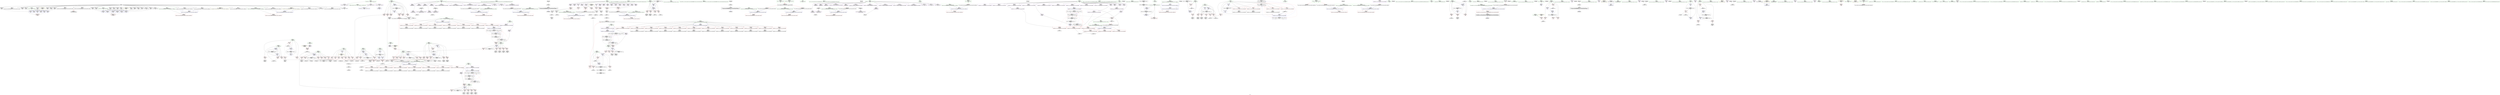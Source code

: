 digraph "SVFG" {
	label="SVFG";

	Node0x55a73034e1f0 [shape=record,color=grey,label="{NodeID: 0\nNullPtr}"];
	Node0x55a73034e1f0 -> Node0x55a7303a24e0[style=solid];
	Node0x55a73034e1f0 -> Node0x55a7303a25e0[style=solid];
	Node0x55a73034e1f0 -> Node0x55a7303a26b0[style=solid];
	Node0x55a73034e1f0 -> Node0x55a7303a2780[style=solid];
	Node0x55a73034e1f0 -> Node0x55a7303a2850[style=solid];
	Node0x55a73034e1f0 -> Node0x55a7303a2920[style=solid];
	Node0x55a73034e1f0 -> Node0x55a7303a29f0[style=solid];
	Node0x55a73034e1f0 -> Node0x55a7303a2ac0[style=solid];
	Node0x55a73034e1f0 -> Node0x55a7303a2b90[style=solid];
	Node0x55a73034e1f0 -> Node0x55a7303a2c60[style=solid];
	Node0x55a73034e1f0 -> Node0x55a7303a2d30[style=solid];
	Node0x55a73034e1f0 -> Node0x55a7303a2e00[style=solid];
	Node0x55a73034e1f0 -> Node0x55a7303a2ed0[style=solid];
	Node0x55a73034e1f0 -> Node0x55a7303a2fa0[style=solid];
	Node0x55a73034e1f0 -> Node0x55a7303a3070[style=solid];
	Node0x55a73034e1f0 -> Node0x55a7303a3140[style=solid];
	Node0x55a73034e1f0 -> Node0x55a7303a3210[style=solid];
	Node0x55a73034e1f0 -> Node0x55a7303a32e0[style=solid];
	Node0x55a73034e1f0 -> Node0x55a7303a33b0[style=solid];
	Node0x55a73034e1f0 -> Node0x55a7303a3480[style=solid];
	Node0x55a73034e1f0 -> Node0x55a7303a3550[style=solid];
	Node0x55a73034e1f0 -> Node0x55a7303a3620[style=solid];
	Node0x55a73034e1f0 -> Node0x55a7303a36f0[style=solid];
	Node0x55a73034e1f0 -> Node0x55a7303a37c0[style=solid];
	Node0x55a73034e1f0 -> Node0x55a7303a3890[style=solid];
	Node0x55a73034e1f0 -> Node0x55a7303a3960[style=solid];
	Node0x55a73034e1f0 -> Node0x55a7303a3a30[style=solid];
	Node0x55a73034e1f0 -> Node0x55a7303a3b00[style=solid];
	Node0x55a73034e1f0 -> Node0x55a7303a3bd0[style=solid];
	Node0x55a73034e1f0 -> Node0x55a7303a3ca0[style=solid];
	Node0x55a73034e1f0 -> Node0x55a7303b9c00[style=solid];
	Node0x55a7304182b0 [shape=record,color=yellow,style=double,label="{NodeID: 941\n97V_1 = ENCHI(MR_97V_0)\npts\{310000 \}\nFun[main]}"];
	Node0x55a7304182b0 -> Node0x55a7303a8d10[style=dashed];
	Node0x55a7303a8d10 [shape=record,color=red,label="{NodeID: 443\n656\<--655\n\<--arrayidx97\nmain\n}"];
	Node0x55a7303a8d10 -> Node0x55a7303c8eb0[style=solid];
	Node0x55a7303ac260 [shape=record,color=purple,label="{NodeID: 277\n108\<--32\n\<--_Z3resB5cxx11\n__cxx_global_var_init.1\n}"];
	Node0x55a73039d860 [shape=record,color=green,label="{NodeID: 111\n880\<--881\n_ZNSt7__cxx1112basic_stringIcSt11char_traitsIcESaIcEE6appendEmc\<--_ZNSt7__cxx1112basic_stringIcSt11char_traitsIcESaIcEE6appendEmc_field_insensitive\n}"];
	Node0x55a73044cdd0 [shape=record,color=black,label="{NodeID: 1052\n320 = PHI()\n}"];
	Node0x55a73044cdd0 -> Node0x55a7303cbeb0[style=solid];
	Node0x55a7303c8d30 [shape=record,color=grey,label="{NodeID: 720\n573 = Binary(572, 574, )\n}"];
	Node0x55a7303c8d30 -> Node0x55a7303c8bb0[style=solid];
	Node0x55a7303a6060 [shape=record,color=red,label="{NodeID: 388\n563\<--364\n\<--i46\nmain\n|{<s0>32}}"];
	Node0x55a7303a6060:s0 -> Node0x55a73044ed90[style=solid,color=red];
	Node0x55a7303a1380 [shape=record,color=purple,label="{NodeID: 222\n628\<--15\narrayidx85\<--qj\nmain\n}"];
	Node0x55a7303a1380 -> Node0x55a7303a8aa0[style=solid];
	Node0x55a73039d9b0 [shape=record,color=green,label="{NodeID: 56\n275\<--276\n_ZStgtIcSt11char_traitsIcESaIcEEbRKNSt7__cxx1112basic_stringIT_T0_T1_EESA_\<--_ZStgtIcSt11char_traitsIcESaIcEEbRKNSt7__cxx1112basic_stringIT_T0_T1_EESA__field_insensitive\n}"];
	Node0x55a7303feb60 [shape=record,color=black,label="{NodeID: 831\nMR_77V_2 = PHI(MR_77V_4, MR_77V_1, )\npts\{385 \}\n}"];
	Node0x55a7303feb60 -> Node0x55a7303bc330[style=dashed];
	Node0x55a7303feb60 -> Node0x55a7303feb60[style=dashed];
	Node0x55a7303bb8a0 [shape=record,color=blue,label="{NodeID: 499\n366\<--5\nj50\<--\nmain\n}"];
	Node0x55a7303bb8a0 -> Node0x55a7303a62d0[style=dashed];
	Node0x55a7303bb8a0 -> Node0x55a7303a63a0[style=dashed];
	Node0x55a7303bb8a0 -> Node0x55a7303a6470[style=dashed];
	Node0x55a7303bb8a0 -> Node0x55a7303a6540[style=dashed];
	Node0x55a7303bb8a0 -> Node0x55a7303a6610[style=dashed];
	Node0x55a7303bb8a0 -> Node0x55a7303a66e0[style=dashed];
	Node0x55a7303bb8a0 -> Node0x55a7303bb8a0[style=dashed];
	Node0x55a7303bb8a0 -> Node0x55a7303bbe50[style=dashed];
	Node0x55a7303bb8a0 -> Node0x55a7303fd760[style=dashed];
	Node0x55a7303af040 [shape=record,color=red,label="{NodeID: 333\n228\<--139\n\<--i.addr\n_Z4addqiiiiNSt7__cxx1112basic_stringIcSt11char_traitsIcESaIcEEE\n}"];
	Node0x55a7303af040 -> Node0x55a7303ba2b0[style=solid];
	Node0x55a7303a48d0 [shape=record,color=black,label="{NodeID: 167\n210\<--209\nidxprom30\<--\n_Z4addqiiiiNSt7__cxx1112basic_stringIcSt11char_traitsIcESaIcEEE\n}"];
	Node0x55a730395de0 [shape=record,color=green,label="{NodeID: 1\n5\<--1\n\<--dummyObj\nCan only get source location for instruction, argument, global var or function.}"];
	Node0x55a7303a8de0 [shape=record,color=red,label="{NodeID: 444\n700\<--699\n\<--arrayidx123\nmain\n}"];
	Node0x55a7303a8de0 -> Node0x55a7303a05b0[style=solid];
	Node0x55a7303ac330 [shape=record,color=purple,label="{NodeID: 278\n109\<--32\n\<--_Z3resB5cxx11\n__cxx_global_var_init.1\n}"];
	Node0x55a7303ac330 -> Node0x55a7303ccf30[style=solid];
	Node0x55a7303a1b40 [shape=record,color=green,label="{NodeID: 112\n883\<--884\n_ZSt4moveIRNSt7__cxx1112basic_stringIcSt11char_traitsIcESaIcEEEEONSt16remove_referenceIT_E4typeEOS8_\<--_ZSt4moveIRNSt7__cxx1112basic_stringIcSt11char_traitsIcESaIcEEEEONSt16remove_referenceIT_E4typeEOS8__field_insensitive\n}"];
	Node0x55a73044ced0 [shape=record,color=black,label="{NodeID: 1053\n338 = PHI()\n}"];
	Node0x55a73044ced0 -> Node0x55a7303cb130[style=solid];
	Node0x55a7303c8eb0 [shape=record,color=grey,label="{NodeID: 721\n657 = Binary(652, 656, )\n}"];
	Node0x55a7303c8eb0 -> Node0x55a7303bc4d0[style=solid];
	Node0x55a7303a6130 [shape=record,color=red,label="{NodeID: 389\n565\<--364\n\<--i46\nmain\n}"];
	Node0x55a7303a6130 -> Node0x55a73039fb20[style=solid];
	Node0x55a7303a1450 [shape=record,color=purple,label="{NodeID: 223\n241\<--17\narrayidx46\<--qv\n_Z4addqiiiiNSt7__cxx1112basic_stringIcSt11char_traitsIcESaIcEEE\n}"];
	Node0x55a7303a1450 -> Node0x55a7303ba450[style=solid];
	Node0x55a73039dab0 [shape=record,color=green,label="{NodeID: 57\n287\<--288\n__lhs.addr\<--__lhs.addr_field_insensitive\n_ZStgeIcSt11char_traitsIcESaIcEEbRKNSt7__cxx1112basic_stringIT_T0_T1_EESA_\n}"];
	Node0x55a73039dab0 -> Node0x55a7303b0560[style=solid];
	Node0x55a73039dab0 -> Node0x55a7303ba5f0[style=solid];
	Node0x55a7303ff060 [shape=record,color=black,label="{NodeID: 832\nMR_79V_2 = PHI(MR_79V_4, MR_79V_1, )\npts\{387 \}\n}"];
	Node0x55a7303ff060 -> Node0x55a73040e060[style=dashed];
	Node0x55a7303bb970 [shape=record,color=blue,label="{NodeID: 500\n372\<--585\nexn.slot\<--\nmain\n}"];
	Node0x55a7303bb970 -> Node0x55a7303a67b0[style=dashed];
	Node0x55a7303af110 [shape=record,color=red,label="{NodeID: 334\n154\<--141\n\<--j.addr\n_Z4addqiiiiNSt7__cxx1112basic_stringIcSt11char_traitsIcESaIcEEE\n}"];
	Node0x55a7303af110 -> Node0x55a7303a3f10[style=solid];
	Node0x55a7303a49a0 [shape=record,color=black,label="{NodeID: 168\n213\<--212\nidxprom32\<--\n_Z4addqiiiiNSt7__cxx1112basic_stringIcSt11char_traitsIcESaIcEEE\n}"];
	Node0x55a730365610 [shape=record,color=green,label="{NodeID: 2\n24\<--1\n__dso_handle\<--dummyObj\nGlob }"];
	Node0x55a7303a8eb0 [shape=record,color=red,label="{NodeID: 445\n711\<--710\n\<--arrayidx129\nmain\n}"];
	Node0x55a7303a8eb0 -> Node0x55a7303a08f0[style=solid];
	Node0x55a7303ac400 [shape=record,color=purple,label="{NodeID: 279\n121\<--32\n\<--_Z3resB5cxx11\n__cxx_global_array_dtor.2\n}"];
	Node0x55a7303a1c00 [shape=record,color=green,label="{NodeID: 113\n886\<--887\n_ZNSt7__cxx1112basic_stringIcSt11char_traitsIcESaIcEEC1EOS4_\<--_ZNSt7__cxx1112basic_stringIcSt11char_traitsIcESaIcEEC1EOS4__field_insensitive\n}"];
	Node0x55a73044cfd0 [shape=record,color=black,label="{NodeID: 1054\n406 = PHI()\n}"];
	Node0x55a7303c9030 [shape=record,color=grey,label="{NodeID: 722\n539 = Binary(537, 538, )\n}"];
	Node0x55a7303c9030 -> Node0x55a7303c91b0[style=solid];
	Node0x55a7303a6200 [shape=record,color=red,label="{NodeID: 390\n612\<--364\n\<--i46\nmain\n}"];
	Node0x55a7303a6200 -> Node0x55a7303c7fb0[style=solid];
	Node0x55a7303a1520 [shape=record,color=purple,label="{NodeID: 224\n633\<--17\narrayidx87\<--qv\nmain\n}"];
	Node0x55a7303a1520 -> Node0x55a7303a8b70[style=solid];
	Node0x55a73039db80 [shape=record,color=green,label="{NodeID: 58\n289\<--290\n__rhs.addr\<--__rhs.addr_field_insensitive\n_ZStgeIcSt11char_traitsIcESaIcEEbRKNSt7__cxx1112basic_stringIT_T0_T1_EESA_\n}"];
	Node0x55a73039db80 -> Node0x55a7303b0630[style=solid];
	Node0x55a73039db80 -> Node0x55a7303ba6c0[style=solid];
	Node0x55a7303ff560 [shape=record,color=black,label="{NodeID: 833\nMR_81V_2 = PHI(MR_81V_4, MR_81V_1, )\npts\{389 \}\n}"];
	Node0x55a7303ff560 -> Node0x55a73040e560[style=dashed];
	Node0x55a7303bba40 [shape=record,color=blue,label="{NodeID: 501\n374\<--587\nehselector.slot\<--\nmain\n}"];
	Node0x55a7303bba40 -> Node0x55a7303a6880[style=dashed];
	Node0x55a7303af1e0 [shape=record,color=red,label="{NodeID: 335\n167\<--141\n\<--j.addr\n_Z4addqiiiiNSt7__cxx1112basic_stringIcSt11char_traitsIcESaIcEEE\n}"];
	Node0x55a7303af1e0 -> Node0x55a7303a4180[style=solid];
	Node0x55a7303a4a70 [shape=record,color=black,label="{NodeID: 169\n217\<--216\nidxprom34\<--\n_Z4addqiiiiNSt7__cxx1112basic_stringIcSt11char_traitsIcESaIcEEE\n}"];
	Node0x55a730369aa0 [shape=record,color=green,label="{NodeID: 3\n35\<--1\n.str\<--dummyObj\nGlob }"];
	Node0x55a7303a8f80 [shape=record,color=red,label="{NodeID: 446\n724\<--723\n\<--arrayidx138\nmain\n|{<s0>39}}"];
	Node0x55a7303a8f80:s0 -> Node0x55a73044e0e0[style=solid,color=red];
	Node0x55a7303ac4d0 [shape=record,color=purple,label="{NodeID: 280\n122\<--32\n\<--_Z3resB5cxx11\n__cxx_global_array_dtor.2\n}"];
	Node0x55a7303ac4d0 -> Node0x55a7303c6750[style=solid];
	Node0x55a7303a1d00 [shape=record,color=green,label="{NodeID: 114\n893\<--894\n__lhs.addr\<--__lhs.addr_field_insensitive\n_ZStplIcSt11char_traitsIcESaIcEENSt7__cxx1112basic_stringIT_T0_T1_EERKS8_S5_\n}"];
	Node0x55a7303a1d00 -> Node0x55a7303a9390[style=solid];
	Node0x55a7303a1d00 -> Node0x55a7303bd2a0[style=solid];
	Node0x55a73044d0a0 [shape=record,color=black,label="{NodeID: 1055\n417 = PHI()\n}"];
	Node0x55a7303c91b0 [shape=record,color=grey,label="{NodeID: 723\n540 = Binary(539, 245, )\n}"];
	Node0x55a7303c91b0 -> Node0x55a7303cae30[style=solid];
	Node0x55a7303a62d0 [shape=record,color=red,label="{NodeID: 391\n531\<--366\n\<--j50\nmain\n}"];
	Node0x55a7303a62d0 -> Node0x55a7303cc1b0[style=solid];
	Node0x55a7303a15f0 [shape=record,color=purple,label="{NodeID: 225\n153\<--19\narrayidx\<--d\n_Z4addqiiiiNSt7__cxx1112basic_stringIcSt11char_traitsIcESaIcEEE\n}"];
	Node0x55a73039dc50 [shape=record,color=green,label="{NodeID: 59\n296\<--297\n_ZNKSt7__cxx1112basic_stringIcSt11char_traitsIcESaIcEE7compareERKS4_\<--_ZNKSt7__cxx1112basic_stringIcSt11char_traitsIcESaIcEE7compareERKS4__field_insensitive\n}"];
	Node0x55a7303ffa60 [shape=record,color=black,label="{NodeID: 834\nMR_83V_2 = PHI(MR_83V_4, MR_83V_1, )\npts\{391 \}\n}"];
	Node0x55a7303ffa60 -> Node0x55a73040ea60[style=dashed];
	Node0x55a7303bbb10 [shape=record,color=blue,label="{NodeID: 502\n372\<--592\nexn.slot\<--\nmain\n}"];
	Node0x55a7303bbb10 -> Node0x55a7303a67b0[style=dashed];
	Node0x55a7303af2b0 [shape=record,color=red,label="{NodeID: 336\n181\<--141\n\<--j.addr\n_Z4addqiiiiNSt7__cxx1112basic_stringIcSt11char_traitsIcESaIcEEE\n}"];
	Node0x55a7303af2b0 -> Node0x55a7303a43f0[style=solid];
	Node0x55a7303a4b40 [shape=record,color=black,label="{NodeID: 170\n220\<--219\nidxprom36\<--\n_Z4addqiiiiNSt7__cxx1112basic_stringIcSt11char_traitsIcESaIcEEE\n}"];
	Node0x55a7303658f0 [shape=record,color=green,label="{NodeID: 4\n39\<--1\n.str.3\<--dummyObj\nGlob }"];
	Node0x55a7303b50b0 [shape=record,color=black,label="{NodeID: 779\nMR_16V_10 = PHI(MR_16V_11, MR_16V_9, )\npts\{140000 \}\n|{|<s3>46|<s4>46}}"];
	Node0x55a7303b50b0 -> Node0x55a7303a89d0[style=dashed];
	Node0x55a7303b50b0 -> Node0x55a7303b50b0[style=dashed];
	Node0x55a7303b50b0 -> Node0x55a730400960[style=dashed];
	Node0x55a7303b50b0:s3 -> Node0x55a7303ba2b0[style=dashed,color=red];
	Node0x55a7303b50b0:s4 -> Node0x55a7303f5f60[style=dashed,color=red];
	Node0x55a7303a9050 [shape=record,color=red,label="{NodeID: 447\n734\<--733\n\<--arrayidx144\nmain\n|{<s0>40}}"];
	Node0x55a7303a9050:s0 -> Node0x55a73044fb80[style=solid,color=red];
	Node0x55a7303ac5a0 [shape=record,color=purple,label="{NodeID: 281\n127\<--32\n\<--_Z3resB5cxx11\n__cxx_global_array_dtor.2\n}"];
	Node0x55a7303ac5a0 -> Node0x55a7303ccab0[style=solid];
	Node0x55a7303a1dd0 [shape=record,color=green,label="{NodeID: 115\n895\<--896\n__rhs.addr\<--__rhs.addr_field_insensitive\n_ZStplIcSt11char_traitsIcESaIcEENSt7__cxx1112basic_stringIT_T0_T1_EERKS8_S5_\n}"];
	Node0x55a7303a1dd0 -> Node0x55a7303a9460[style=solid];
	Node0x55a7303a1dd0 -> Node0x55a7303bd370[style=solid];
	Node0x55a73044d170 [shape=record,color=black,label="{NodeID: 1056\n423 = PHI()\n}"];
	Node0x55a7303c9330 [shape=record,color=grey,label="{NodeID: 724\n537 = Binary(535, 536, )\n}"];
	Node0x55a7303c9330 -> Node0x55a7303c9030[style=solid];
	Node0x55a7303a63a0 [shape=record,color=red,label="{NodeID: 392\n536\<--366\n\<--j50\nmain\n}"];
	Node0x55a7303a63a0 -> Node0x55a7303c9330[style=solid];
	Node0x55a7303a16c0 [shape=record,color=purple,label="{NodeID: 226\n156\<--19\narrayidx2\<--d\n_Z4addqiiiiNSt7__cxx1112basic_stringIcSt11char_traitsIcESaIcEEE\n}"];
	Node0x55a73039dd50 [shape=record,color=green,label="{NodeID: 60\n303\<--304\n__clang_call_terminate\<--__clang_call_terminate_field_insensitive\n}"];
	Node0x55a7303fff60 [shape=record,color=black,label="{NodeID: 835\nMR_85V_2 = PHI(MR_85V_4, MR_85V_1, )\npts\{399 \}\n}"];
	Node0x55a7303fff60 -> Node0x55a73040ef60[style=dashed];
	Node0x55a7303bbbe0 [shape=record,color=blue,label="{NodeID: 503\n374\<--594\nehselector.slot\<--\nmain\n}"];
	Node0x55a7303bbbe0 -> Node0x55a7303a6880[style=dashed];
	Node0x55a7303af380 [shape=record,color=red,label="{NodeID: 337\n194\<--141\n\<--j.addr\n_Z4addqiiiiNSt7__cxx1112basic_stringIcSt11char_traitsIcESaIcEEE\n}"];
	Node0x55a7303af380 -> Node0x55a7303a4660[style=solid];
	Node0x55a7303a4c10 [shape=record,color=black,label="{NodeID: 171\n223\<--222\nidxprom38\<--\n_Z4addqiiiiNSt7__cxx1112basic_stringIcSt11char_traitsIcESaIcEEE\n}"];
	Node0x55a730365980 [shape=record,color=green,label="{NodeID: 5\n41\<--1\n.str.4\<--dummyObj\nGlob }"];
	Node0x55a7303b55b0 [shape=record,color=black,label="{NodeID: 780\nMR_18V_10 = PHI(MR_18V_11, MR_18V_9, )\npts\{160000 \}\n|{|<s3>46|<s4>46}}"];
	Node0x55a7303b55b0 -> Node0x55a7303a8aa0[style=dashed];
	Node0x55a7303b55b0 -> Node0x55a7303b55b0[style=dashed];
	Node0x55a7303b55b0 -> Node0x55a730400e60[style=dashed];
	Node0x55a7303b55b0:s3 -> Node0x55a7303ba380[style=dashed,color=red];
	Node0x55a7303b55b0:s4 -> Node0x55a7303f6460[style=dashed,color=red];
	Node0x55a7303a9120 [shape=record,color=red,label="{NodeID: 448\n778\<--777\n\<--arrayidx160\nmain\n}"];
	Node0x55a7303a9120 -> Node0x55a7303c88b0[style=solid];
	Node0x55a7303ac670 [shape=record,color=purple,label="{NodeID: 282\n249\<--32\narrayidx48\<--_Z3resB5cxx11\n_Z4addqiiiiNSt7__cxx1112basic_stringIcSt11char_traitsIcESaIcEEE\n|{<s0>9}}"];
	Node0x55a7303ac670:s0 -> Node0x55a73044e460[style=solid,color=red];
	Node0x55a7303a1ea0 [shape=record,color=green,label="{NodeID: 116\n897\<--898\nnrvo\<--nrvo_field_insensitive\n_ZStplIcSt11char_traitsIcESaIcEENSt7__cxx1112basic_stringIT_T0_T1_EERKS8_S5_\n}"];
	Node0x55a7303a1ea0 -> Node0x55a7303a9530[style=solid];
	Node0x55a7303a1ea0 -> Node0x55a7303bd440[style=solid];
	Node0x55a7303a1ea0 -> Node0x55a7303bd510[style=solid];
	Node0x55a73044d270 [shape=record,color=black,label="{NodeID: 1057\n427 = PHI()\n}"];
	Node0x55a7303c94b0 [shape=record,color=grey,label="{NodeID: 725\n688 = Binary(686, 687, )\n}"];
	Node0x55a7303c94b0 -> Node0x55a7303c9f30[style=solid];
	Node0x55a7303a6470 [shape=record,color=red,label="{NodeID: 393\n556\<--366\n\<--j50\nmain\n}"];
	Node0x55a7303a6470 -> Node0x55a7303a5c50[style=solid];
	Node0x55a7303a1790 [shape=record,color=purple,label="{NodeID: 227\n159\<--19\narrayidx4\<--d\n_Z4addqiiiiNSt7__cxx1112basic_stringIcSt11char_traitsIcESaIcEEE\n}"];
	Node0x55a7303a1790 -> Node0x55a7303b02f0[style=solid];
	Node0x55a73039de50 [shape=record,color=green,label="{NodeID: 61\n312\<--313\n__lhs.addr\<--__lhs.addr_field_insensitive\n_ZSteqIcSt11char_traitsIcESaIcEEbRKNSt7__cxx1112basic_stringIT_T0_T1_EEPKS5_\n}"];
	Node0x55a73039de50 -> Node0x55a7303b0700[style=solid];
	Node0x55a73039de50 -> Node0x55a7303ba790[style=solid];
	Node0x55a730400460 [shape=record,color=black,label="{NodeID: 836\nMR_87V_2 = PHI(MR_87V_3, MR_87V_1, )\npts\{403 \}\n}"];
	Node0x55a730400460 -> Node0x55a7303a84f0[style=dashed];
	Node0x55a730400460 -> Node0x55a7303bcf60[style=dashed];
	Node0x55a730400460 -> Node0x55a730400460[style=dashed];
	Node0x55a7303bbcb0 [shape=record,color=blue,label="{NodeID: 504\n372\<--598\nexn.slot\<--\nmain\n}"];
	Node0x55a7303bbcb0 -> Node0x55a7303a67b0[style=dashed];
	Node0x55a7303af450 [shape=record,color=red,label="{NodeID: 338\n209\<--141\n\<--j.addr\n_Z4addqiiiiNSt7__cxx1112basic_stringIcSt11char_traitsIcESaIcEEE\n}"];
	Node0x55a7303af450 -> Node0x55a7303a48d0[style=solid];
	Node0x55a7303a4ce0 [shape=record,color=black,label="{NodeID: 172\n230\<--229\nidxprom41\<--\n_Z4addqiiiiNSt7__cxx1112basic_stringIcSt11char_traitsIcESaIcEEE\n}"];
	Node0x55a730365a10 [shape=record,color=green,label="{NodeID: 6\n43\<--1\nstderr\<--dummyObj\nGlob }"];
	Node0x55a7303b56a0 [shape=record,color=black,label="{NodeID: 781\nMR_20V_10 = PHI(MR_20V_11, MR_20V_9, )\npts\{180000 \}\n|{|<s3>46|<s4>46}}"];
	Node0x55a7303b56a0 -> Node0x55a7303a8b70[style=dashed];
	Node0x55a7303b56a0 -> Node0x55a7303b56a0[style=dashed];
	Node0x55a7303b56a0 -> Node0x55a730401360[style=dashed];
	Node0x55a7303b56a0:s3 -> Node0x55a7303ba450[style=dashed,color=red];
	Node0x55a7303b56a0:s4 -> Node0x55a7303f6960[style=dashed,color=red];
	Node0x55a7303a91f0 [shape=record,color=red,label="{NodeID: 449\n876\<--870\n\<--__lhs.addr\n_ZStplIcSt11char_traitsIcESaIcEENSt7__cxx1112basic_stringIT_T0_T1_EEOS8_S5_\n}"];
	Node0x55a7303ac740 [shape=record,color=purple,label="{NodeID: 283\n257\<--32\narrayidx51\<--_Z3resB5cxx11\n_Z4addqiiiiNSt7__cxx1112basic_stringIcSt11char_traitsIcESaIcEEE\n}"];
	Node0x55a7303a1f70 [shape=record,color=green,label="{NodeID: 117\n899\<--900\nexn.slot\<--exn.slot_field_insensitive\n_ZStplIcSt11char_traitsIcESaIcEENSt7__cxx1112basic_stringIT_T0_T1_EERKS8_S5_\n}"];
	Node0x55a7303a1f70 -> Node0x55a7303a9600[style=solid];
	Node0x55a7303a1f70 -> Node0x55a7303bd5e0[style=solid];
	Node0x55a73044d370 [shape=record,color=black,label="{NodeID: 1058\n439 = PHI()\n}"];
	Node0x55a7303c9630 [shape=record,color=grey,label="{NodeID: 726\n480 = Binary(479, 245, )\n}"];
	Node0x55a7303c9630 -> Node0x55a7303bb220[style=solid];
	Node0x55a7303a6540 [shape=record,color=red,label="{NodeID: 394\n564\<--366\n\<--j50\nmain\n|{<s0>32}}"];
	Node0x55a7303a6540:s0 -> Node0x55a73044ef70[style=solid,color=red];
	Node0x55a7303a1860 [shape=record,color=purple,label="{NodeID: 228\n166\<--19\narrayidx6\<--d\n_Z4addqiiiiNSt7__cxx1112basic_stringIcSt11char_traitsIcESaIcEEE\n}"];
	Node0x55a73039df20 [shape=record,color=green,label="{NodeID: 62\n314\<--315\n__rhs.addr\<--__rhs.addr_field_insensitive\n_ZSteqIcSt11char_traitsIcESaIcEEbRKNSt7__cxx1112basic_stringIT_T0_T1_EEPKS5_\n}"];
	Node0x55a73039df20 -> Node0x55a7303b07d0[style=solid];
	Node0x55a73039df20 -> Node0x55a7303ba860[style=solid];
	Node0x55a730400960 [shape=record,color=black,label="{NodeID: 837\nMR_16V_2 = PHI(MR_16V_9, MR_16V_1, )\npts\{140000 \}\n}"];
	Node0x55a730400960 -> Node0x55a7303a89d0[style=dashed];
	Node0x55a730400960 -> Node0x55a7303b50b0[style=dashed];
	Node0x55a730400960 -> Node0x55a730400960[style=dashed];
	Node0x55a730400960 -> Node0x55a730402760[style=dashed];
	Node0x55a7303bbd80 [shape=record,color=blue,label="{NodeID: 505\n374\<--600\nehselector.slot\<--\nmain\n}"];
	Node0x55a7303bbd80 -> Node0x55a7303a6880[style=dashed];
	Node0x55a7303af520 [shape=record,color=red,label="{NodeID: 339\n219\<--141\n\<--j.addr\n_Z4addqiiiiNSt7__cxx1112basic_stringIcSt11char_traitsIcESaIcEEE\n}"];
	Node0x55a7303af520 -> Node0x55a7303a4b40[style=solid];
	Node0x55a7303a4db0 [shape=record,color=black,label="{NodeID: 173\n235\<--234\nidxprom43\<--\n_Z4addqiiiiNSt7__cxx1112basic_stringIcSt11char_traitsIcESaIcEEE\n}"];
	Node0x55a730365aa0 [shape=record,color=green,label="{NodeID: 7\n44\<--1\n.str.5\<--dummyObj\nGlob }"];
	Node0x55a7303b5790 [shape=record,color=black,label="{NodeID: 782\nMR_22V_14 = PHI(MR_22V_15, MR_22V_13, )\npts\{200000 \}\n|{|<s3>46|<s4>46|<s5>46|<s6>46|<s7>46}}"];
	Node0x55a7303b5790 -> Node0x55a7303a9120[style=dashed];
	Node0x55a7303b5790 -> Node0x55a7303b5790[style=dashed];
	Node0x55a7303b5790 -> Node0x55a730401860[style=dashed];
	Node0x55a7303b5790:s3 -> Node0x55a7303b02f0[style=dashed,color=red];
	Node0x55a7303b5790:s4 -> Node0x55a7303b03c0[style=dashed,color=red];
	Node0x55a7303b5790:s5 -> Node0x55a7303b0490[style=dashed,color=red];
	Node0x55a7303b5790:s6 -> Node0x55a7303ba1e0[style=dashed,color=red];
	Node0x55a7303b5790:s7 -> Node0x55a7303f6e60[style=dashed,color=red];
	Node0x55a7303a92c0 [shape=record,color=red,label="{NodeID: 450\n877\<--872\n\<--__rhs.addr\n_ZStplIcSt11char_traitsIcESaIcEENSt7__cxx1112basic_stringIT_T0_T1_EEOS8_S5_\n}"];
	Node0x55a7303ac810 [shape=record,color=purple,label="{NodeID: 284\n266\<--32\narrayidx57\<--_Z3resB5cxx11\n_Z4addqiiiiNSt7__cxx1112basic_stringIcSt11char_traitsIcESaIcEEE\n}"];
	Node0x55a7303a2040 [shape=record,color=green,label="{NodeID: 118\n901\<--902\nehselector.slot\<--ehselector.slot_field_insensitive\n_ZStplIcSt11char_traitsIcESaIcEENSt7__cxx1112basic_stringIT_T0_T1_EERKS8_S5_\n}"];
	Node0x55a7303a2040 -> Node0x55a7303a96d0[style=solid];
	Node0x55a7303a2040 -> Node0x55a7303bd6b0[style=solid];
	Node0x55a73044d470 [shape=record,color=black,label="{NodeID: 1059\n513 = PHI()\n}"];
	Node0x55a7303c97b0 [shape=record,color=grey,label="{NodeID: 727\n485 = Binary(484, 245, )\n}"];
	Node0x55a7303c97b0 -> Node0x55a7303bb2f0[style=solid];
	Node0x55a7303a6610 [shape=record,color=red,label="{NodeID: 395\n568\<--366\n\<--j50\nmain\n}"];
	Node0x55a7303a6610 -> Node0x55a73039fbf0[style=solid];
	Node0x55a7303a1930 [shape=record,color=purple,label="{NodeID: 229\n169\<--19\narrayidx8\<--d\n_Z4addqiiiiNSt7__cxx1112basic_stringIcSt11char_traitsIcESaIcEEE\n}"];
	Node0x55a73039dff0 [shape=record,color=green,label="{NodeID: 63\n321\<--322\n_ZNKSt7__cxx1112basic_stringIcSt11char_traitsIcESaIcEE7compareEPKc\<--_ZNKSt7__cxx1112basic_stringIcSt11char_traitsIcESaIcEE7compareEPKc_field_insensitive\n}"];
	Node0x55a730400e60 [shape=record,color=black,label="{NodeID: 838\nMR_18V_2 = PHI(MR_18V_9, MR_18V_1, )\npts\{160000 \}\n}"];
	Node0x55a730400e60 -> Node0x55a7303a8aa0[style=dashed];
	Node0x55a730400e60 -> Node0x55a7303b55b0[style=dashed];
	Node0x55a730400e60 -> Node0x55a730400e60[style=dashed];
	Node0x55a730400e60 -> Node0x55a730402c60[style=dashed];
	Node0x55a7303bbe50 [shape=record,color=blue,label="{NodeID: 506\n366\<--608\nj50\<--inc74\nmain\n}"];
	Node0x55a7303bbe50 -> Node0x55a7303a62d0[style=dashed];
	Node0x55a7303bbe50 -> Node0x55a7303a63a0[style=dashed];
	Node0x55a7303bbe50 -> Node0x55a7303a6470[style=dashed];
	Node0x55a7303bbe50 -> Node0x55a7303a6540[style=dashed];
	Node0x55a7303bbe50 -> Node0x55a7303a6610[style=dashed];
	Node0x55a7303bbe50 -> Node0x55a7303a66e0[style=dashed];
	Node0x55a7303bbe50 -> Node0x55a7303bb8a0[style=dashed];
	Node0x55a7303bbe50 -> Node0x55a7303bbe50[style=dashed];
	Node0x55a7303bbe50 -> Node0x55a7303fd760[style=dashed];
	Node0x55a7303af5f0 [shape=record,color=red,label="{NodeID: 340\n233\<--141\n\<--j.addr\n_Z4addqiiiiNSt7__cxx1112basic_stringIcSt11char_traitsIcESaIcEEE\n}"];
	Node0x55a7303af5f0 -> Node0x55a7303ba380[style=solid];
	Node0x55a7303a4e80 [shape=record,color=black,label="{NodeID: 174\n240\<--239\nidxprom45\<--\n_Z4addqiiiiNSt7__cxx1112basic_stringIcSt11char_traitsIcESaIcEEE\n}"];
	Node0x55a730365b30 [shape=record,color=green,label="{NodeID: 8\n46\<--1\n.str.6\<--dummyObj\nGlob }"];
	Node0x55a7303a9390 [shape=record,color=red,label="{NodeID: 451\n907\<--893\n\<--__lhs.addr\n_ZStplIcSt11char_traitsIcESaIcEENSt7__cxx1112basic_stringIT_T0_T1_EERKS8_S5_\n}"];
	Node0x55a7303ac8e0 [shape=record,color=purple,label="{NodeID: 285\n273\<--32\narrayidx63\<--_Z3resB5cxx11\n_Z4addqiiiiNSt7__cxx1112basic_stringIcSt11char_traitsIcESaIcEEE\n|{<s0>14}}"];
	Node0x55a7303ac8e0:s0 -> Node0x55a73044eb70[style=solid,color=red];
	Node0x55a7303a2110 [shape=record,color=green,label="{NodeID: 119\n941\<--942\n__cxa_begin_catch\<--__cxa_begin_catch_field_insensitive\n}"];
	Node0x55a73044d570 [shape=record,color=black,label="{NodeID: 1060\n560 = PHI()\n}"];
	Node0x55a7303c9930 [shape=record,color=grey,label="{NodeID: 728\n518 = Binary(517, 245, )\n}"];
	Node0x55a7303c9930 -> Node0x55a7303bb630[style=solid];
	Node0x55a7303a66e0 [shape=record,color=red,label="{NodeID: 396\n607\<--366\n\<--j50\nmain\n}"];
	Node0x55a7303a66e0 -> Node0x55a7303c8130[style=solid];
	Node0x55a7303a1a00 [shape=record,color=purple,label="{NodeID: 230\n172\<--19\narrayidx10\<--d\n_Z4addqiiiiNSt7__cxx1112basic_stringIcSt11char_traitsIcESaIcEEE\n}"];
	Node0x55a7303a1a00 -> Node0x55a7303b03c0[style=solid];
	Node0x55a73039e0f0 [shape=record,color=green,label="{NodeID: 64\n330\<--331\n__lhs.addr\<--__lhs.addr_field_insensitive\n_ZStgtIcSt11char_traitsIcESaIcEEbRKNSt7__cxx1112basic_stringIT_T0_T1_EESA_\n}"];
	Node0x55a73039e0f0 -> Node0x55a7303b08a0[style=solid];
	Node0x55a73039e0f0 -> Node0x55a7303ba930[style=solid];
	Node0x55a730401360 [shape=record,color=black,label="{NodeID: 839\nMR_20V_2 = PHI(MR_20V_9, MR_20V_1, )\npts\{180000 \}\n}"];
	Node0x55a730401360 -> Node0x55a7303a8b70[style=dashed];
	Node0x55a730401360 -> Node0x55a7303b56a0[style=dashed];
	Node0x55a730401360 -> Node0x55a730401360[style=dashed];
	Node0x55a730401360 -> Node0x55a730403160[style=dashed];
	Node0x55a7303bbf20 [shape=record,color=blue,label="{NodeID: 507\n364\<--613\ni46\<--inc77\nmain\n}"];
	Node0x55a7303bbf20 -> Node0x55a7303a5df0[style=dashed];
	Node0x55a7303bbf20 -> Node0x55a7303a5ec0[style=dashed];
	Node0x55a7303bbf20 -> Node0x55a7303a5f90[style=dashed];
	Node0x55a7303bbf20 -> Node0x55a7303a6060[style=dashed];
	Node0x55a7303bbf20 -> Node0x55a7303a6130[style=dashed];
	Node0x55a7303bbf20 -> Node0x55a7303a6200[style=dashed];
	Node0x55a7303bbf20 -> Node0x55a7303bbf20[style=dashed];
	Node0x55a7303bbf20 -> Node0x55a7303fd260[style=dashed];
	Node0x55a7303af6c0 [shape=record,color=red,label="{NodeID: 341\n157\<--143\n\<--v.addr\n_Z4addqiiiiNSt7__cxx1112basic_stringIcSt11char_traitsIcESaIcEEE\n}"];
	Node0x55a7303af6c0 -> Node0x55a7303a3fe0[style=solid];
	Node0x55a7303a4f50 [shape=record,color=black,label="{NodeID: 175\n248\<--247\nidxprom47\<--\n_Z4addqiiiiNSt7__cxx1112basic_stringIcSt11char_traitsIcESaIcEEE\n}"];
	Node0x55a73036abc0 [shape=record,color=green,label="{NodeID: 9\n48\<--1\n.str.7\<--dummyObj\nGlob }"];
	Node0x55a7303a9460 [shape=record,color=red,label="{NodeID: 452\n909\<--895\n\<--__rhs.addr\n_ZStplIcSt11char_traitsIcESaIcEENSt7__cxx1112basic_stringIT_T0_T1_EERKS8_S5_\n}"];
	Node0x55a7303ac9b0 [shape=record,color=purple,label="{NodeID: 286\n280\<--32\narrayidx67\<--_Z3resB5cxx11\n_Z4addqiiiiNSt7__cxx1112basic_stringIcSt11char_traitsIcESaIcEEE\n}"];
	Node0x55a7303a2210 [shape=record,color=green,label="{NodeID: 120\n944\<--945\n_ZSt9terminatev\<--_ZSt9terminatev_field_insensitive\n}"];
	Node0x55a73044d670 [shape=record,color=black,label="{NodeID: 1061\n738 = PHI()\n}"];
	Node0x55a7303c9ab0 [shape=record,color=grey,label="{NodeID: 729\n713 = Binary(712, 574, )\n}"];
	Node0x55a7303c9ab0 -> Node0x55a7303c9db0[style=solid];
	Node0x55a7303a67b0 [shape=record,color=red,label="{NodeID: 397\n829\<--372\nexn\<--exn.slot\nmain\n}"];
	Node0x55a7303a9d40 [shape=record,color=purple,label="{NodeID: 231\n180\<--19\narrayidx13\<--d\n_Z4addqiiiiNSt7__cxx1112basic_stringIcSt11char_traitsIcESaIcEEE\n}"];
	Node0x55a73039e1c0 [shape=record,color=green,label="{NodeID: 65\n332\<--333\n__rhs.addr\<--__rhs.addr_field_insensitive\n_ZStgtIcSt11char_traitsIcESaIcEEbRKNSt7__cxx1112basic_stringIT_T0_T1_EESA_\n}"];
	Node0x55a73039e1c0 -> Node0x55a7303b0970[style=solid];
	Node0x55a73039e1c0 -> Node0x55a7303baa00[style=solid];
	Node0x55a730401860 [shape=record,color=black,label="{NodeID: 840\nMR_22V_2 = PHI(MR_22V_13, MR_22V_1, )\npts\{200000 \}\n}"];
	Node0x55a730401860 -> Node0x55a7303b1eb0[style=dashed];
	Node0x55a730401860 -> Node0x55a7303b5790[style=dashed];
	Node0x55a730401860 -> Node0x55a730401860[style=dashed];
	Node0x55a730401860 -> Node0x55a730403660[style=dashed];
	Node0x55a7303bbff0 [shape=record,color=blue,label="{NodeID: 508\n378\<--624\ni80\<--\nmain\n}"];
	Node0x55a7303bbff0 -> Node0x55a7303a6950[style=dashed];
	Node0x55a7303bbff0 -> Node0x55a7303a6a20[style=dashed];
	Node0x55a7303bbff0 -> Node0x55a7303a6af0[style=dashed];
	Node0x55a7303bbff0 -> Node0x55a7303a6bc0[style=dashed];
	Node0x55a7303bbff0 -> Node0x55a7303a6c90[style=dashed];
	Node0x55a7303bbff0 -> Node0x55a7303bbff0[style=dashed];
	Node0x55a7303bbff0 -> Node0x55a7303fdc60[style=dashed];
	Node0x55a7303af790 [shape=record,color=red,label="{NodeID: 342\n170\<--143\n\<--v.addr\n_Z4addqiiiiNSt7__cxx1112basic_stringIcSt11char_traitsIcESaIcEEE\n}"];
	Node0x55a7303af790 -> Node0x55a7303a4250[style=solid];
	Node0x55a7303a5020 [shape=record,color=black,label="{NodeID: 176\n256\<--255\nidxprom50\<--\n_Z4addqiiiiNSt7__cxx1112basic_stringIcSt11char_traitsIcESaIcEEE\n}"];
	Node0x55a73036ac50 [shape=record,color=green,label="{NodeID: 10\n51\<--1\n\<--dummyObj\nCan only get source location for instruction, argument, global var or function.}"];
	Node0x55a7303a9530 [shape=record,color=red,label="{NodeID: 453\n913\<--897\nnrvo.val\<--nrvo\n_ZStplIcSt11char_traitsIcESaIcEENSt7__cxx1112basic_stringIT_T0_T1_EERKS8_S5_\n}"];
	Node0x55a7303aca80 [shape=record,color=purple,label="{NodeID: 287\n511\<--32\narrayidx41\<--_Z3resB5cxx11\nmain\n}"];
	Node0x55a7303a2310 [shape=record,color=green,label="{NodeID: 121\n959\<--960\n__t.addr\<--__t.addr_field_insensitive\n_ZSt4moveIRNSt7__cxx1112basic_stringIcSt11char_traitsIcESaIcEEEEONSt16remove_referenceIT_E4typeEOS8_\n}"];
	Node0x55a7303a2310 -> Node0x55a7303a97a0[style=solid];
	Node0x55a7303a2310 -> Node0x55a7303bd780[style=solid];
	Node0x55a73044d770 [shape=record,color=black,label="{NodeID: 1062\n810 = PHI()\n}"];
	Node0x55a7303c9c30 [shape=record,color=grey,label="{NodeID: 730\n716 = Binary(715, 714, )\n}"];
	Node0x55a7303c9c30 -> Node0x55a7303bc670[style=solid];
	Node0x55a7303a6880 [shape=record,color=red,label="{NodeID: 398\n830\<--374\nsel\<--ehselector.slot\nmain\n}"];
	Node0x55a7303a9dd0 [shape=record,color=purple,label="{NodeID: 232\n183\<--19\narrayidx15\<--d\n_Z4addqiiiiNSt7__cxx1112basic_stringIcSt11char_traitsIcESaIcEEE\n}"];
	Node0x55a73039e290 [shape=record,color=green,label="{NodeID: 66\n345\<--346\nmain\<--main_field_insensitive\n}"];
	Node0x55a730401d60 [shape=record,color=black,label="{NodeID: 841\nMR_6V_5 = PHI(MR_6V_8, MR_6V_4, )\npts\{8 \}\n|{|<s4>32|<s5>32|<s6>32|<s7>32|<s8>32|<s9>32}}"];
	Node0x55a730401d60 -> Node0x55a7303ae1a0[style=dashed];
	Node0x55a730401d60 -> Node0x55a7303b32b0[style=dashed];
	Node0x55a730401d60 -> Node0x55a7303fa560[style=dashed];
	Node0x55a730401d60 -> Node0x55a730401d60[style=dashed];
	Node0x55a730401d60:s4 -> Node0x55a7303ade60[style=dashed,color=red];
	Node0x55a730401d60:s5 -> Node0x55a7303adf30[style=dashed,color=red];
	Node0x55a730401d60:s6 -> Node0x55a7303ae000[style=dashed,color=red];
	Node0x55a730401d60:s7 -> Node0x55a7303ae0d0[style=dashed,color=red];
	Node0x55a730401d60:s8 -> Node0x55a7303ba520[style=dashed,color=red];
	Node0x55a730401d60:s9 -> Node0x55a7303f5a60[style=dashed,color=red];
	Node0x55a7303bc0c0 [shape=record,color=blue,label="{NodeID: 509\n380\<--629\nj83\<--\nmain\n}"];
	Node0x55a7303bc0c0 -> Node0x55a7303a6d60[style=dashed];
	Node0x55a7303bc0c0 -> Node0x55a7303a6e30[style=dashed];
	Node0x55a7303bc0c0 -> Node0x55a7303a6f00[style=dashed];
	Node0x55a7303bc0c0 -> Node0x55a7303a6fd0[style=dashed];
	Node0x55a7303bc0c0 -> Node0x55a7303a70a0[style=dashed];
	Node0x55a7303bc0c0 -> Node0x55a7303bc0c0[style=dashed];
	Node0x55a7303bc0c0 -> Node0x55a7303fe160[style=dashed];
	Node0x55a7303af860 [shape=record,color=red,label="{NodeID: 343\n184\<--143\n\<--v.addr\n_Z4addqiiiiNSt7__cxx1112basic_stringIcSt11char_traitsIcESaIcEEE\n}"];
	Node0x55a7303af860 -> Node0x55a7303a44c0[style=solid];
	Node0x55a7303a50f0 [shape=record,color=black,label="{NodeID: 177\n265\<--264\nidxprom56\<--\n_Z4addqiiiiNSt7__cxx1112basic_stringIcSt11char_traitsIcESaIcEEE\n}"];
	Node0x55a73036ace0 [shape=record,color=green,label="{NodeID: 11\n162\<--1\n\<--dummyObj\nCan only get source location for instruction, argument, global var or function.}"];
	Node0x55a7303a9600 [shape=record,color=red,label="{NodeID: 454\n925\<--899\nexn\<--exn.slot\n_ZStplIcSt11char_traitsIcESaIcEENSt7__cxx1112basic_stringIT_T0_T1_EERKS8_S5_\n}"];
	Node0x55a7303acb50 [shape=record,color=purple,label="{NodeID: 288\n816\<--32\narrayidx177\<--_Z3resB5cxx11\nmain\n}"];
	Node0x55a7303a23e0 [shape=record,color=green,label="{NodeID: 122\n52\<--967\n_GLOBAL__sub_I_jpsbur_2_0.cpp\<--_GLOBAL__sub_I_jpsbur_2_0.cpp_field_insensitive\n}"];
	Node0x55a7303a23e0 -> Node0x55a7303b9b00[style=solid];
	Node0x55a73044d870 [shape=record,color=black,label="{NodeID: 1063\n817 = PHI()\n}"];
	Node0x55a7303c9db0 [shape=record,color=grey,label="{NodeID: 731\n714 = Binary(704, 713, )\n}"];
	Node0x55a7303c9db0 -> Node0x55a7303c9c30[style=solid];
	Node0x55a7303a6950 [shape=record,color=red,label="{NodeID: 399\n645\<--378\n\<--i80\nmain\n}"];
	Node0x55a7303a6950 -> Node0x55a7303c7b30[style=solid];
	Node0x55a7303a9ea0 [shape=record,color=purple,label="{NodeID: 233\n186\<--19\narrayidx17\<--d\n_Z4addqiiiiNSt7__cxx1112basic_stringIcSt11char_traitsIcESaIcEEE\n}"];
	Node0x55a7303a9ea0 -> Node0x55a7303b0490[style=solid];
	Node0x55a73039e390 [shape=record,color=green,label="{NodeID: 67\n348\<--349\nretval\<--retval_field_insensitive\nmain\n}"];
	Node0x55a73039e390 -> Node0x55a7303baad0[style=solid];
	Node0x55a7303bc190 [shape=record,color=blue,label="{NodeID: 510\n382\<--634\nv\<--\nmain\n}"];
	Node0x55a7303bc190 -> Node0x55a7303a7170[style=dashed];
	Node0x55a7303bc190 -> Node0x55a7303a7240[style=dashed];
	Node0x55a7303bc190 -> Node0x55a7303a7310[style=dashed];
	Node0x55a7303bc190 -> Node0x55a7303bc190[style=dashed];
	Node0x55a7303bc190 -> Node0x55a7303fe660[style=dashed];
	Node0x55a7303af930 [shape=record,color=red,label="{NodeID: 344\n197\<--143\n\<--v.addr\n_Z4addqiiiiNSt7__cxx1112basic_stringIcSt11char_traitsIcESaIcEEE\n}"];
	Node0x55a7303af930 -> Node0x55a7303a4730[style=solid];
	Node0x55a7303a51c0 [shape=record,color=black,label="{NodeID: 178\n272\<--271\nidxprom62\<--\n_Z4addqiiiiNSt7__cxx1112basic_stringIcSt11char_traitsIcESaIcEEE\n}"];
	Node0x55a73036ada0 [shape=record,color=green,label="{NodeID: 12\n245\<--1\n\<--dummyObj\nCan only get source location for instruction, argument, global var or function.|{<s0>32}}"];
	Node0x55a73036ada0:s0 -> Node0x55a73044f270[style=solid,color=red];
	Node0x55a7303a96d0 [shape=record,color=red,label="{NodeID: 455\n926\<--901\nsel\<--ehselector.slot\n_ZStplIcSt11char_traitsIcESaIcEENSt7__cxx1112basic_stringIT_T0_T1_EERKS8_S5_\n}"];
	Node0x55a7303acc20 [shape=record,color=purple,label="{NodeID: 289\n250\<--35\n\<--.str\n_Z4addqiiiiNSt7__cxx1112basic_stringIcSt11char_traitsIcESaIcEEE\n|{<s0>9}}"];
	Node0x55a7303acc20:s0 -> Node0x55a73044e5a0[style=solid,color=red];
	Node0x55a7303a24e0 [shape=record,color=black,label="{NodeID: 123\n2\<--3\ndummyVal\<--dummyVal\n}"];
	Node0x55a73044d9d0 [shape=record,color=black,label="{NodeID: 1064\n821 = PHI()\n}"];
	Node0x55a7303c9f30 [shape=record,color=grey,label="{NodeID: 732\n690 = Binary(688, 689, )\n}"];
	Node0x55a7303c9f30 -> Node0x55a7303c8430[style=solid];
	Node0x55a7303a6a20 [shape=record,color=red,label="{NodeID: 400\n676\<--378\n\<--i80\nmain\n}"];
	Node0x55a7303a6a20 -> Node0x55a7303a01a0[style=solid];
	Node0x55a7303a9f70 [shape=record,color=purple,label="{NodeID: 234\n208\<--19\narrayidx29\<--d\n_Z4addqiiiiNSt7__cxx1112basic_stringIcSt11char_traitsIcESaIcEEE\n}"];
	Node0x55a73039e460 [shape=record,color=green,label="{NodeID: 68\n350\<--351\nnt\<--nt_field_insensitive\nmain\n}"];
	Node0x55a73039e460 -> Node0x55a7303b0a40[style=solid];
	Node0x55a730402760 [shape=record,color=black,label="{NodeID: 843\nMR_16V_4 = PHI(MR_16V_7, MR_16V_3, )\npts\{140000 \}\n|{|<s4>32|<s5>32}}"];
	Node0x55a730402760 -> Node0x55a7303a89d0[style=dashed];
	Node0x55a730402760 -> Node0x55a7303b50b0[style=dashed];
	Node0x55a730402760 -> Node0x55a730400960[style=dashed];
	Node0x55a730402760 -> Node0x55a730402760[style=dashed];
	Node0x55a730402760:s4 -> Node0x55a7303ba2b0[style=dashed,color=red];
	Node0x55a730402760:s5 -> Node0x55a7303f5f60[style=dashed,color=red];
	Node0x55a7303bc260 [shape=record,color=blue,label="{NodeID: 511\n4\<--637\nfi\<--inc88\nmain\n}"];
	Node0x55a7303bc260 -> Node0x55a7303ada50[style=dashed];
	Node0x55a7303bc260 -> Node0x55a7303adb20[style=dashed];
	Node0x55a7303bc260 -> Node0x55a7303adbf0[style=dashed];
	Node0x55a7303bc260 -> Node0x55a7303adcc0[style=dashed];
	Node0x55a7303bc260 -> Node0x55a7303add90[style=dashed];
	Node0x55a7303bc260 -> Node0x55a7303bc260[style=dashed];
	Node0x55a7303bc260 -> Node0x55a7303fa060[style=dashed];
	Node0x55a7303afa00 [shape=record,color=red,label="{NodeID: 345\n212\<--143\n\<--v.addr\n_Z4addqiiiiNSt7__cxx1112basic_stringIcSt11char_traitsIcESaIcEEE\n}"];
	Node0x55a7303afa00 -> Node0x55a7303a49a0[style=solid];
	Node0x55a7303a5290 [shape=record,color=black,label="{NodeID: 179\n279\<--278\nidxprom66\<--\n_Z4addqiiiiNSt7__cxx1112basic_stringIcSt11char_traitsIcESaIcEEE\n}"];
	Node0x55a73036aea0 [shape=record,color=green,label="{NodeID: 13\n461\<--1\n\<--dummyObj\nCan only get source location for instruction, argument, global var or function.}"];
	Node0x55a7303a97a0 [shape=record,color=red,label="{NodeID: 456\n962\<--959\n\<--__t.addr\n_ZSt4moveIRNSt7__cxx1112basic_stringIcSt11char_traitsIcESaIcEEEEONSt16remove_referenceIT_E4typeEOS8_\n}"];
	Node0x55a7303a97a0 -> Node0x55a7303a1040[style=solid];
	Node0x55a7303accf0 [shape=record,color=purple,label="{NodeID: 290\n512\<--35\n\<--.str\nmain\n}"];
	Node0x55a7303a25e0 [shape=record,color=black,label="{NodeID: 124\n300\<--3\n\<--dummyVal\n_ZStgeIcSt11char_traitsIcESaIcEEbRKNSt7__cxx1112basic_stringIT_T0_T1_EESA_\n}"];
	Node0x55a73044daa0 [shape=record,color=black,label="{NodeID: 1065\n910 = PHI()\n}"];
	Node0x55a7303ca0b0 [shape=record,color=grey,label="{NodeID: 733\n413 = cmp(411, 412, )\n}"];
	Node0x55a7303a6af0 [shape=record,color=red,label="{NodeID: 401\n694\<--378\n\<--i80\nmain\n}"];
	Node0x55a7303a6af0 -> Node0x55a7303a0410[style=solid];
	Node0x55a7303aa040 [shape=record,color=purple,label="{NodeID: 235\n211\<--19\narrayidx31\<--d\n_Z4addqiiiiNSt7__cxx1112basic_stringIcSt11char_traitsIcESaIcEEE\n}"];
	Node0x55a73039e530 [shape=record,color=green,label="{NodeID: 69\n352\<--353\ntt\<--tt_field_insensitive\nmain\n}"];
	Node0x55a73039e530 -> Node0x55a7303b0b10[style=solid];
	Node0x55a73039e530 -> Node0x55a7303b0be0[style=solid];
	Node0x55a73039e530 -> Node0x55a7303b0cb0[style=solid];
	Node0x55a73039e530 -> Node0x55a7303b0d80[style=solid];
	Node0x55a73039e530 -> Node0x55a7303baba0[style=solid];
	Node0x55a73039e530 -> Node0x55a7303bd030[style=solid];
	Node0x55a730402c60 [shape=record,color=black,label="{NodeID: 844\nMR_18V_4 = PHI(MR_18V_7, MR_18V_3, )\npts\{160000 \}\n|{|<s4>32|<s5>32}}"];
	Node0x55a730402c60 -> Node0x55a7303a8aa0[style=dashed];
	Node0x55a730402c60 -> Node0x55a7303b55b0[style=dashed];
	Node0x55a730402c60 -> Node0x55a730400e60[style=dashed];
	Node0x55a730402c60 -> Node0x55a730402c60[style=dashed];
	Node0x55a730402c60:s4 -> Node0x55a7303ba380[style=dashed,color=red];
	Node0x55a730402c60:s5 -> Node0x55a7303f6460[style=dashed,color=red];
	Node0x55a7303bc330 [shape=record,color=blue,label="{NodeID: 512\n384\<--5\nk89\<--\nmain\n}"];
	Node0x55a7303bc330 -> Node0x55a7303a73e0[style=dashed];
	Node0x55a7303bc330 -> Node0x55a7303a74b0[style=dashed];
	Node0x55a7303bc330 -> Node0x55a7303a7580[style=dashed];
	Node0x55a7303bc330 -> Node0x55a7303a7650[style=dashed];
	Node0x55a7303bc330 -> Node0x55a7303bc330[style=dashed];
	Node0x55a7303bc330 -> Node0x55a7303bcc20[style=dashed];
	Node0x55a7303bc330 -> Node0x55a7303feb60[style=dashed];
	Node0x55a7303afad0 [shape=record,color=red,label="{NodeID: 346\n222\<--143\n\<--v.addr\n_Z4addqiiiiNSt7__cxx1112basic_stringIcSt11char_traitsIcESaIcEEE\n}"];
	Node0x55a7303afad0 -> Node0x55a7303a4c10[style=solid];
	Node0x55a7303a5360 [shape=record,color=black,label="{NodeID: 180\n284\<--298\n_ZStgeIcSt11char_traitsIcESaIcEEbRKNSt7__cxx1112basic_stringIT_T0_T1_EESA__ret\<--cmp\n_ZStgeIcSt11char_traitsIcESaIcEEbRKNSt7__cxx1112basic_stringIT_T0_T1_EESA_\n|{<s0>7}}"];
	Node0x55a7303a5360:s0 -> Node0x55a73044c0f0[style=solid,color=blue];
	Node0x55a73036afa0 [shape=record,color=green,label="{NodeID: 14\n492\<--1\n\<--dummyObj\nCan only get source location for instruction, argument, global var or function.}"];
	Node0x55a7303a9870 [shape=record,color=blue,label="{NodeID: 457\n4\<--5\nfi\<--\nGlob }"];
	Node0x55a7303a9870 -> Node0x55a7303fa060[style=dashed];
	Node0x55a7303acdc0 [shape=record,color=purple,label="{NodeID: 291\n546\<--35\n\<--.str\nmain\n}"];
	Node0x55a7303a26b0 [shape=record,color=black,label="{NodeID: 125\n301\<--3\n\<--dummyVal\n_ZStgeIcSt11char_traitsIcESaIcEEbRKNSt7__cxx1112basic_stringIT_T0_T1_EESA_\n|{<s0>17}}"];
	Node0x55a7303a26b0:s0 -> Node0x55a73044e960[style=solid,color=red];
	Node0x55a73044db70 [shape=record,color=black,label="{NodeID: 1066\n878 = PHI()\n|{<s0>55}}"];
	Node0x55a73044db70:s0 -> Node0x55a73044e2f0[style=solid,color=red];
	Node0x55a730003810 [shape=record,color=yellow,style=double,label="{NodeID: 900\n2V_1 = ENCHI(MR_2V_0)\npts\{80 \}\nFun[__cxx_global_array_dtor]}"];
	Node0x55a730003810 -> Node0x55a7303b9d00[style=dashed];
	Node0x55a7303ca230 [shape=record,color=grey,label="{NodeID: 734\n432 = cmp(430, 431, )\n}"];
	Node0x55a7303a6bc0 [shape=record,color=red,label="{NodeID: 402\n718\<--378\n\<--i80\nmain\n}"];
	Node0x55a7303a6bc0 -> Node0x55a7303a09c0[style=solid];
	Node0x55a7303aa110 [shape=record,color=purple,label="{NodeID: 236\n214\<--19\narrayidx33\<--d\n_Z4addqiiiiNSt7__cxx1112basic_stringIcSt11char_traitsIcESaIcEEE\n}"];
	Node0x55a7303aa110 -> Node0x55a7303ba1e0[style=solid];
	Node0x55a73039e600 [shape=record,color=green,label="{NodeID: 70\n354\<--355\ni\<--i_field_insensitive\nmain\n}"];
	Node0x55a73039e600 -> Node0x55a7303b0e50[style=solid];
	Node0x55a73039e600 -> Node0x55a7303b0f20[style=solid];
	Node0x55a73039e600 -> Node0x55a7303b0ff0[style=solid];
	Node0x55a73039e600 -> Node0x55a7303bac70[style=solid];
	Node0x55a73039e600 -> Node0x55a7303bad40[style=solid];
	Node0x55a730403160 [shape=record,color=black,label="{NodeID: 845\nMR_20V_4 = PHI(MR_20V_7, MR_20V_3, )\npts\{180000 \}\n|{|<s4>32|<s5>32}}"];
	Node0x55a730403160 -> Node0x55a7303a8b70[style=dashed];
	Node0x55a730403160 -> Node0x55a7303b56a0[style=dashed];
	Node0x55a730403160 -> Node0x55a730401360[style=dashed];
	Node0x55a730403160 -> Node0x55a730403160[style=dashed];
	Node0x55a730403160:s4 -> Node0x55a7303ba450[style=dashed,color=red];
	Node0x55a730403160:s5 -> Node0x55a7303f6960[style=dashed,color=red];
	Node0x55a7303bc400 [shape=record,color=blue,label="{NodeID: 513\n386\<--650\nii\<--add95\nmain\n}"];
	Node0x55a7303bc400 -> Node0x55a7303a7720[style=dashed];
	Node0x55a7303bc400 -> Node0x55a7303a77f0[style=dashed];
	Node0x55a7303bc400 -> Node0x55a7303a78c0[style=dashed];
	Node0x55a7303bc400 -> Node0x55a7303a7990[style=dashed];
	Node0x55a7303bc400 -> Node0x55a7303a7a60[style=dashed];
	Node0x55a7303bc400 -> Node0x55a7303a7b30[style=dashed];
	Node0x55a7303bc400 -> Node0x55a7303bc400[style=dashed];
	Node0x55a7303bc400 -> Node0x55a73040e060[style=dashed];
	Node0x55a7303afba0 [shape=record,color=red,label="{NodeID: 347\n238\<--143\n\<--v.addr\n_Z4addqiiiiNSt7__cxx1112basic_stringIcSt11char_traitsIcESaIcEEE\n}"];
	Node0x55a7303afba0 -> Node0x55a7303ba450[style=solid];
	Node0x55a7303a5430 [shape=record,color=black,label="{NodeID: 181\n309\<--323\n_ZSteqIcSt11char_traitsIcESaIcEEbRKNSt7__cxx1112basic_stringIT_T0_T1_EEPKS5__ret\<--cmp\n_ZSteqIcSt11char_traitsIcESaIcEEbRKNSt7__cxx1112basic_stringIT_T0_T1_EEPKS5_\n|{<s0>9}}"];
	Node0x55a7303a5430:s0 -> Node0x55a73044c730[style=solid,color=blue];
	Node0x55a730367830 [shape=record,color=green,label="{NodeID: 15\n498\<--1\n\<--dummyObj\nCan only get source location for instruction, argument, global var or function.}"];
	Node0x55a7303a9970 [shape=record,color=blue,label="{NodeID: 458\n7\<--5\nla\<--\nGlob }"];
	Node0x55a7303a9970 -> Node0x55a7303fa560[style=dashed];
	Node0x55a7303ace90 [shape=record,color=purple,label="{NodeID: 292\n405\<--39\n\<--.str.3\nmain\n}"];
	Node0x55a7303a2780 [shape=record,color=black,label="{NodeID: 126\n341\<--3\n\<--dummyVal\n_ZStgtIcSt11char_traitsIcESaIcEEbRKNSt7__cxx1112basic_stringIT_T0_T1_EESA_\n}"];
	Node0x55a73044dcd0 [shape=record,color=black,label="{NodeID: 1067\n882 = PHI(957, )\n}"];
	Node0x55a7303ca3b0 [shape=record,color=grey,label="{NodeID: 735\n269 = cmp(267, 268, )\n}"];
	Node0x55a7303a6c90 [shape=record,color=red,label="{NodeID: 403\n769\<--378\n\<--i80\nmain\n}"];
	Node0x55a7303a6c90 -> Node0x55a7303a0d00[style=solid];
	Node0x55a7303aa1e0 [shape=record,color=purple,label="{NodeID: 237\n465\<--19\narrayidx19\<--d\nmain\n}"];
	Node0x55a73039e6d0 [shape=record,color=green,label="{NodeID: 71\n356\<--357\ni8\<--i8_field_insensitive\nmain\n}"];
	Node0x55a73039e6d0 -> Node0x55a7303b10c0[style=solid];
	Node0x55a73039e6d0 -> Node0x55a7303b1190[style=solid];
	Node0x55a73039e6d0 -> Node0x55a7303b1260[style=solid];
	Node0x55a73039e6d0 -> Node0x55a7303bae10[style=solid];
	Node0x55a73039e6d0 -> Node0x55a7303bb2f0[style=solid];
	Node0x55a730403660 [shape=record,color=black,label="{NodeID: 846\nMR_22V_8 = PHI(MR_22V_11, MR_22V_7, )\npts\{200000 \}\n|{|<s3>32|<s4>32|<s5>32|<s6>32|<s7>32}}"];
	Node0x55a730403660 -> Node0x55a7303b5790[style=dashed];
	Node0x55a730403660 -> Node0x55a730401860[style=dashed];
	Node0x55a730403660 -> Node0x55a730403660[style=dashed];
	Node0x55a730403660:s3 -> Node0x55a7303b02f0[style=dashed,color=red];
	Node0x55a730403660:s4 -> Node0x55a7303b03c0[style=dashed,color=red];
	Node0x55a730403660:s5 -> Node0x55a7303b0490[style=dashed,color=red];
	Node0x55a730403660:s6 -> Node0x55a7303ba1e0[style=dashed,color=red];
	Node0x55a730403660:s7 -> Node0x55a7303f6e60[style=dashed,color=red];
	Node0x55a7303bc4d0 [shape=record,color=blue,label="{NodeID: 514\n388\<--657\njj\<--add98\nmain\n}"];
	Node0x55a7303bc4d0 -> Node0x55a7303a7c00[style=dashed];
	Node0x55a7303bc4d0 -> Node0x55a7303a7cd0[style=dashed];
	Node0x55a7303bc4d0 -> Node0x55a7303a7da0[style=dashed];
	Node0x55a7303bc4d0 -> Node0x55a7303a7e70[style=dashed];
	Node0x55a7303bc4d0 -> Node0x55a7303a7f40[style=dashed];
	Node0x55a7303bc4d0 -> Node0x55a7303a8010[style=dashed];
	Node0x55a7303bc4d0 -> Node0x55a7303bc4d0[style=dashed];
	Node0x55a7303bc4d0 -> Node0x55a73040e560[style=dashed];
	Node0x55a7303afc70 [shape=record,color=red,label="{NodeID: 348\n247\<--143\n\<--v.addr\n_Z4addqiiiiNSt7__cxx1112basic_stringIcSt11char_traitsIcESaIcEEE\n}"];
	Node0x55a7303afc70 -> Node0x55a7303a4f50[style=solid];
	Node0x55a7303a5500 [shape=record,color=black,label="{NodeID: 182\n327\<--339\n_ZStgtIcSt11char_traitsIcESaIcEEbRKNSt7__cxx1112basic_stringIT_T0_T1_EESA__ret\<--cmp\n_ZStgtIcSt11char_traitsIcESaIcEEbRKNSt7__cxx1112basic_stringIT_T0_T1_EESA_\n|{<s0>14}}"];
	Node0x55a7303a5500:s0 -> Node0x55a73044c3f0[style=solid,color=blue];
	Node0x55a730367900 [shape=record,color=green,label="{NodeID: 16\n574\<--1\n\<--dummyObj\nCan only get source location for instruction, argument, global var or function.}"];
	Node0x55a7303a9a70 [shape=record,color=blue,label="{NodeID: 459\n9\<--5\nw\<--\nGlob }"];
	Node0x55a7303a9a70 -> Node0x55a730416870[style=dashed];
	Node0x55a7303acf60 [shape=record,color=purple,label="{NodeID: 293\n809\<--39\n\<--.str.3\nmain\n}"];
	Node0x55a7303a2850 [shape=record,color=black,label="{NodeID: 127\n342\<--3\n\<--dummyVal\n_ZStgtIcSt11char_traitsIcESaIcEEbRKNSt7__cxx1112basic_stringIT_T0_T1_EESA_\n|{<s0>20}}"];
	Node0x55a7303a2850:s0 -> Node0x55a73044e960[style=solid,color=red];
	Node0x55a73044dea0 [shape=record,color=black,label="{NodeID: 1068\n940 = PHI()\n}"];
	Node0x55a7303ca530 [shape=record,color=grey,label="{NodeID: 736\n67 = cmp(61, 66, )\n}"];
	Node0x55a7303a6d60 [shape=record,color=red,label="{NodeID: 404\n652\<--380\n\<--j83\nmain\n}"];
	Node0x55a7303a6d60 -> Node0x55a7303c8eb0[style=solid];
	Node0x55a7303aa2b0 [shape=record,color=purple,label="{NodeID: 238\n468\<--19\narrayidx21\<--d\nmain\n}"];
	Node0x55a73039e7a0 [shape=record,color=green,label="{NodeID: 72\n358\<--359\nj\<--j_field_insensitive\nmain\n}"];
	Node0x55a73039e7a0 -> Node0x55a7303b1330[style=solid];
	Node0x55a73039e7a0 -> Node0x55a7303b1400[style=solid];
	Node0x55a73039e7a0 -> Node0x55a7303b14d0[style=solid];
	Node0x55a73039e7a0 -> Node0x55a7303baee0[style=solid];
	Node0x55a73039e7a0 -> Node0x55a7303bb220[style=solid];
	Node0x55a7303bc5a0 [shape=record,color=blue,label="{NodeID: 515\n390\<--674\nvv\<--\nmain\n}"];
	Node0x55a7303bc5a0 -> Node0x55a7303a80e0[style=dashed];
	Node0x55a7303bc5a0 -> Node0x55a7303a81b0[style=dashed];
	Node0x55a7303bc5a0 -> Node0x55a7303a8280[style=dashed];
	Node0x55a7303bc5a0 -> Node0x55a7303a8350[style=dashed];
	Node0x55a7303bc5a0 -> Node0x55a7303bc670[style=dashed];
	Node0x55a7303bc5a0 -> Node0x55a730404060[style=dashed];
	Node0x55a7303afd40 [shape=record,color=red,label="{NodeID: 349\n255\<--143\n\<--v.addr\n_Z4addqiiiiNSt7__cxx1112basic_stringIcSt11char_traitsIcESaIcEEE\n}"];
	Node0x55a7303afd40 -> Node0x55a7303a5020[style=solid];
	Node0x55a7303a55d0 [shape=record,color=black,label="{NodeID: 183\n435\<--434\nidxprom\<--\nmain\n}"];
	Node0x55a730367a00 [shape=record,color=green,label="{NodeID: 17\n576\<--1\n\<--dummyObj\nCan only get source location for instruction, argument, global var or function.}"];
	Node0x55a7303a9b70 [shape=record,color=blue,label="{NodeID: 460\n11\<--5\nn\<--\nGlob }"];
	Node0x55a7303a9b70 -> Node0x55a7303faa60[style=dashed];
	Node0x55a7303ad030 [shape=record,color=purple,label="{NodeID: 294\n416\<--41\n\<--.str.4\nmain\n}"];
	Node0x55a7303a2920 [shape=record,color=black,label="{NodeID: 128\n584\<--3\n\<--dummyVal\nmain\n}"];
	Node0x55a73044df70 [shape=record,color=black,label="{NodeID: 1069\n891 = PHI(392, )\n1st arg _ZStplIcSt11char_traitsIcESaIcEENSt7__cxx1112basic_stringIT_T0_T1_EERKS8_S5_ }"];
	Node0x55a73044df70 -> Node0x55a7303bd2a0[style=solid];
	Node0x55a7303ca6b0 [shape=record,color=grey,label="{NodeID: 737\n91 = cmp(86, 90, )\n}"];
	Node0x55a7303a6e30 [shape=record,color=red,label="{NodeID: 405\n679\<--380\n\<--j83\nmain\n}"];
	Node0x55a7303a6e30 -> Node0x55a7303a0270[style=solid];
	Node0x55a7303aa380 [shape=record,color=purple,label="{NodeID: 239\n471\<--19\narrayidx23\<--d\nmain\n}"];
	Node0x55a7303aa380 -> Node0x55a7303bb080[style=solid];
	Node0x55a73039e870 [shape=record,color=green,label="{NodeID: 73\n360\<--361\nk\<--k_field_insensitive\nmain\n}"];
	Node0x55a73039e870 -> Node0x55a7303b15a0[style=solid];
	Node0x55a73039e870 -> Node0x55a7303b1670[style=solid];
	Node0x55a73039e870 -> Node0x55a7303b1740[style=solid];
	Node0x55a73039e870 -> Node0x55a7303bafb0[style=solid];
	Node0x55a73039e870 -> Node0x55a7303bb150[style=solid];
	Node0x55a730404060 [shape=record,color=black,label="{NodeID: 848\nMR_83V_6 = PHI(MR_83V_9, MR_83V_5, MR_83V_9, )\npts\{391 \}\n}"];
	Node0x55a730404060 -> Node0x55a7303bc5a0[style=dashed];
	Node0x55a730404060 -> Node0x55a730404060[style=dashed];
	Node0x55a730404060 -> Node0x55a73040ea60[style=dashed];
	Node0x55a7303bc670 [shape=record,color=blue,label="{NodeID: 516\n390\<--716\nvv\<--add132\nmain\n}"];
	Node0x55a7303bc670 -> Node0x55a7303a81b0[style=dashed];
	Node0x55a7303bc670 -> Node0x55a7303a8280[style=dashed];
	Node0x55a7303bc670 -> Node0x55a7303a8350[style=dashed];
	Node0x55a7303bc670 -> Node0x55a730404060[style=dashed];
	Node0x55a7303afe10 [shape=record,color=red,label="{NodeID: 350\n264\<--143\n\<--v.addr\n_Z4addqiiiiNSt7__cxx1112basic_stringIcSt11char_traitsIcESaIcEEE\n}"];
	Node0x55a7303afe10 -> Node0x55a7303a50f0[style=solid];
	Node0x55a7303a56a0 [shape=record,color=black,label="{NodeID: 184\n464\<--463\nidxprom18\<--\nmain\n}"];
	Node0x55a730367b00 [shape=record,color=green,label="{NodeID: 18\n643\<--1\n\<--dummyObj\nCan only get source location for instruction, argument, global var or function.}"];
	Node0x55a730419360 [shape=record,color=yellow,style=double,label="{NodeID: 959\nRETMU(2V_2)\npts\{80 \}\nFun[__cxx_global_array_dtor]}"];
	Node0x55a7303a9c70 [shape=record,color=blue,label="{NodeID: 461\n37\<--5\nC\<--\nGlob }"];
	Node0x55a7303a9c70 -> Node0x55a7303faf60[style=dashed];
	Node0x55a7303ad100 [shape=record,color=purple,label="{NodeID: 295\n422\<--41\n\<--.str.4\nmain\n}"];
	Node0x55a7303a29f0 [shape=record,color=black,label="{NodeID: 129\n585\<--3\n\<--dummyVal\nmain\n}"];
	Node0x55a7303a29f0 -> Node0x55a7303bb970[style=solid];
	Node0x55a73044e0e0 [shape=record,color=black,label="{NodeID: 1070\n892 = PHI(724, )\n2nd arg _ZStplIcSt11char_traitsIcESaIcEENSt7__cxx1112basic_stringIT_T0_T1_EERKS8_S5_ }"];
	Node0x55a73044e0e0 -> Node0x55a7303bd370[style=solid];
	Node0x55a7304161c0 [shape=record,color=yellow,style=double,label="{NodeID: 904\n109V_1 = ENCHI(MR_109V_0)\npts\{900 \}\nFun[_ZStplIcSt11char_traitsIcESaIcEENSt7__cxx1112basic_stringIT_T0_T1_EERKS8_S5_]}"];
	Node0x55a7304161c0 -> Node0x55a7303bd5e0[style=dashed];
	Node0x55a7303ca830 [shape=record,color=grey,label="{NodeID: 738\n262 = cmp(258, 261, )\n}"];
	Node0x55a7303a6f00 [shape=record,color=red,label="{NodeID: 406\n697\<--380\n\<--j83\nmain\n}"];
	Node0x55a7303a6f00 -> Node0x55a7303a04e0[style=solid];
	Node0x55a7303aa450 [shape=record,color=purple,label="{NodeID: 240\n771\<--19\narrayidx156\<--d\nmain\n}"];
	Node0x55a73039e940 [shape=record,color=green,label="{NodeID: 74\n362\<--363\ni36\<--i36_field_insensitive\nmain\n}"];
	Node0x55a73039e940 -> Node0x55a7303b1810[style=solid];
	Node0x55a73039e940 -> Node0x55a7303b18e0[style=solid];
	Node0x55a73039e940 -> Node0x55a7303a5d20[style=solid];
	Node0x55a73039e940 -> Node0x55a7303bb560[style=solid];
	Node0x55a73039e940 -> Node0x55a7303bb630[style=solid];
	Node0x55a730404560 [shape=record,color=black,label="{NodeID: 849\nMR_85V_6 = PHI(MR_85V_8, MR_85V_5, MR_85V_8, )\npts\{399 \}\n}"];
	Node0x55a730404560 -> Node0x55a7303bca80[style=dashed];
	Node0x55a730404560 -> Node0x55a7303bcb50[style=dashed];
	Node0x55a730404560 -> Node0x55a730404560[style=dashed];
	Node0x55a730404560 -> Node0x55a73040ef60[style=dashed];
	Node0x55a7303bc740 [shape=record,color=blue,label="{NodeID: 517\n372\<--745\nexn.slot\<--\nmain\n}"];
	Node0x55a7303bc740 -> Node0x55a7303a67b0[style=dashed];
	Node0x55a7303afee0 [shape=record,color=red,label="{NodeID: 351\n271\<--143\n\<--v.addr\n_Z4addqiiiiNSt7__cxx1112basic_stringIcSt11char_traitsIcESaIcEEE\n}"];
	Node0x55a7303afee0 -> Node0x55a7303a51c0[style=solid];
	Node0x55a7303a5770 [shape=record,color=black,label="{NodeID: 185\n467\<--466\nidxprom20\<--\nmain\n}"];
	Node0x55a730367c00 [shape=record,color=green,label="{NodeID: 19\n764\<--1\n\<--dummyObj\nCan only get source location for instruction, argument, global var or function.}"];
	Node0x55a7303b9a00 [shape=record,color=blue,label="{NodeID: 462\n972\<--51\nllvm.global_ctors_0\<--\nGlob }"];
	Node0x55a7303ad1d0 [shape=record,color=purple,label="{NodeID: 296\n426\<--44\n\<--.str.5\nmain\n}"];
	Node0x55a7303a2ac0 [shape=record,color=black,label="{NodeID: 130\n587\<--3\n\<--dummyVal\nmain\n}"];
	Node0x55a7303a2ac0 -> Node0x55a7303bba40[style=solid];
	Node0x55a73044e220 [shape=record,color=black,label="{NodeID: 1071\n117 = PHI()\n0th arg __cxx_global_array_dtor.2 }"];
	Node0x55a73044e220 -> Node0x55a7303b9dd0[style=solid];
	Node0x55a7304162a0 [shape=record,color=yellow,style=double,label="{NodeID: 905\n111V_1 = ENCHI(MR_111V_0)\npts\{902 \}\nFun[_ZStplIcSt11char_traitsIcESaIcEENSt7__cxx1112basic_stringIT_T0_T1_EERKS8_S5_]}"];
	Node0x55a7304162a0 -> Node0x55a7303bd6b0[style=dashed];
	Node0x55a7303ca9b0 [shape=record,color=grey,label="{NodeID: 739\n671 = cmp(669, 670, )\n}"];
	Node0x55a7303a6fd0 [shape=record,color=red,label="{NodeID: 407\n721\<--380\n\<--j83\nmain\n}"];
	Node0x55a7303a6fd0 -> Node0x55a7303a0a90[style=solid];
	Node0x55a7303aa520 [shape=record,color=purple,label="{NodeID: 241\n774\<--19\narrayidx158\<--d\nmain\n}"];
	Node0x55a73039ea10 [shape=record,color=green,label="{NodeID: 75\n364\<--365\ni46\<--i46_field_insensitive\nmain\n}"];
	Node0x55a73039ea10 -> Node0x55a7303a5df0[style=solid];
	Node0x55a73039ea10 -> Node0x55a7303a5ec0[style=solid];
	Node0x55a73039ea10 -> Node0x55a7303a5f90[style=solid];
	Node0x55a73039ea10 -> Node0x55a7303a6060[style=solid];
	Node0x55a73039ea10 -> Node0x55a7303a6130[style=solid];
	Node0x55a73039ea10 -> Node0x55a7303a6200[style=solid];
	Node0x55a73039ea10 -> Node0x55a7303bb7d0[style=solid];
	Node0x55a73039ea10 -> Node0x55a7303bbf20[style=solid];
	Node0x55a7303bc810 [shape=record,color=blue,label="{NodeID: 518\n374\<--747\nehselector.slot\<--\nmain\n}"];
	Node0x55a7303bc810 -> Node0x55a7303a6880[style=dashed];
	Node0x55a7303affb0 [shape=record,color=red,label="{NodeID: 352\n278\<--143\n\<--v.addr\n_Z4addqiiiiNSt7__cxx1112basic_stringIcSt11char_traitsIcESaIcEEE\n}"];
	Node0x55a7303affb0 -> Node0x55a7303a5290[style=solid];
	Node0x55a7303a5840 [shape=record,color=black,label="{NodeID: 186\n470\<--469\nidxprom22\<--\nmain\n}"];
	Node0x55a730367d00 [shape=record,color=green,label="{NodeID: 20\n879\<--1\n\<--dummyObj\nCan only get source location for instruction, argument, global var or function.}"];
	Node0x55a7303b9b00 [shape=record,color=blue,label="{NodeID: 463\n973\<--52\nllvm.global_ctors_1\<--_GLOBAL__sub_I_jpsbur_2_0.cpp\nGlob }"];
	Node0x55a7303ad2a0 [shape=record,color=purple,label="{NodeID: 297\n438\<--46\n\<--.str.6\nmain\n}"];
	Node0x55a7303a2b90 [shape=record,color=black,label="{NodeID: 131\n591\<--3\n\<--dummyVal\nmain\n}"];
	Node0x55a73044e2f0 [shape=record,color=black,label="{NodeID: 1072\n958 = PHI(878, )\n0th arg _ZSt4moveIRNSt7__cxx1112basic_stringIcSt11char_traitsIcESaIcEEEEONSt16remove_referenceIT_E4typeEOS8_ }"];
	Node0x55a73044e2f0 -> Node0x55a7303bd780[style=solid];
	Node0x55a730416380 [shape=record,color=yellow,style=double,label="{NodeID: 906\n4V_1 = ENCHI(MR_4V_0)\npts\{119 \}\nFun[__cxx_global_array_dtor.2]}"];
	Node0x55a730416380 -> Node0x55a7303b9dd0[style=dashed];
	Node0x55a7303cab30 [shape=record,color=grey,label="{NodeID: 740\n642 = cmp(641, 643, )\n}"];
	Node0x55a7303a70a0 [shape=record,color=red,label="{NodeID: 408\n772\<--380\n\<--j83\nmain\n}"];
	Node0x55a7303a70a0 -> Node0x55a7303a0dd0[style=solid];
	Node0x55a7303aa5f0 [shape=record,color=purple,label="{NodeID: 242\n777\<--19\narrayidx160\<--d\nmain\n}"];
	Node0x55a7303aa5f0 -> Node0x55a7303a9120[style=solid];
	Node0x55a73039eae0 [shape=record,color=green,label="{NodeID: 76\n366\<--367\nj50\<--j50_field_insensitive\nmain\n}"];
	Node0x55a73039eae0 -> Node0x55a7303a62d0[style=solid];
	Node0x55a73039eae0 -> Node0x55a7303a63a0[style=solid];
	Node0x55a73039eae0 -> Node0x55a7303a6470[style=solid];
	Node0x55a73039eae0 -> Node0x55a7303a6540[style=solid];
	Node0x55a73039eae0 -> Node0x55a7303a6610[style=solid];
	Node0x55a73039eae0 -> Node0x55a7303a66e0[style=solid];
	Node0x55a73039eae0 -> Node0x55a7303bb8a0[style=solid];
	Node0x55a73039eae0 -> Node0x55a7303bbe50[style=solid];
	Node0x55a7303bc8e0 [shape=record,color=blue,label="{NodeID: 519\n372\<--751\nexn.slot\<--\nmain\n}"];
	Node0x55a7303bc8e0 -> Node0x55a7303a67b0[style=dashed];
	Node0x55a7303b0080 [shape=record,color=red,label="{NodeID: 353\n174\<--145\n\<--di.addr\n_Z4addqiiiiNSt7__cxx1112basic_stringIcSt11char_traitsIcESaIcEEE\n}"];
	Node0x55a7303b0080 -> Node0x55a7303cba30[style=solid];
	Node0x55a7303a5910 [shape=record,color=black,label="{NodeID: 187\n490\<--489\nconv\<--\nmain\n}"];
	Node0x55a7303a5910 -> Node0x55a7303cc930[style=solid];
	Node0x55a730365db0 [shape=record,color=green,label="{NodeID: 21\n906\<--1\n\<--dummyObj\nCan only get source location for instruction, argument, global var or function.}"];
	Node0x55a7303b9c00 [shape=record,color=blue, style = dotted,label="{NodeID: 464\n974\<--3\nllvm.global_ctors_2\<--dummyVal\nGlob }"];
	Node0x55a7303ad370 [shape=record,color=purple,label="{NodeID: 298\n820\<--48\n\<--.str.7\nmain\n}"];
	Node0x55a7303a2c60 [shape=record,color=black,label="{NodeID: 132\n592\<--3\n\<--dummyVal\nmain\n}"];
	Node0x55a7303a2c60 -> Node0x55a7303bbb10[style=solid];
	Node0x55a73044e460 [shape=record,color=black,label="{NodeID: 1073\n310 = PHI(249, )\n0th arg _ZSteqIcSt11char_traitsIcESaIcEEbRKNSt7__cxx1112basic_stringIT_T0_T1_EEPKS5_ }"];
	Node0x55a73044e460 -> Node0x55a7303ba790[style=solid];
	Node0x55a7303cacb0 [shape=record,color=grey,label="{NodeID: 741\n807 = cmp(804, 5, )\n}"];
	Node0x55a7303a7170 [shape=record,color=red,label="{NodeID: 409\n674\<--382\n\<--v\nmain\n}"];
	Node0x55a7303a7170 -> Node0x55a7303bc5a0[style=solid];
	Node0x55a7303aa6c0 [shape=record,color=purple,label="{NodeID: 243\n58\<--21\n\<--_Z2beB5cxx11\n__cxx_global_var_init\n}"];
	Node0x55a7303aa6c0 -> Node0x55a7303c61b0[style=solid];
	Node0x55a73039ebb0 [shape=record,color=green,label="{NodeID: 77\n368\<--369\nt\<--t_field_insensitive\nmain\n}"];
	Node0x55a7303bc9b0 [shape=record,color=blue,label="{NodeID: 520\n374\<--753\nehselector.slot\<--\nmain\n}"];
	Node0x55a7303bc9b0 -> Node0x55a7303a6880[style=dashed];
	Node0x55a7303b0150 [shape=record,color=red,label="{NodeID: 354\n188\<--145\n\<--di.addr\n_Z4addqiiiiNSt7__cxx1112basic_stringIcSt11char_traitsIcESaIcEEE\n}"];
	Node0x55a7303b0150 -> Node0x55a7303cc630[style=solid];
	Node0x55a7303a59e0 [shape=record,color=black,label="{NodeID: 188\n496\<--495\nconv34\<--\nmain\n}"];
	Node0x55a7303a59e0 -> Node0x55a7303ccc30[style=solid];
	Node0x55a730365eb0 [shape=record,color=green,label="{NodeID: 22\n912\<--1\n\<--dummyObj\nCan only get source location for instruction, argument, global var or function.}"];
	Node0x55a7303b9d00 [shape=record,color=blue,label="{NodeID: 465\n79\<--78\n.addr\<--\n__cxx_global_array_dtor\n}"];
	Node0x55a7303ad440 [shape=record,color=purple,label="{NodeID: 299\n972\<--50\nllvm.global_ctors_0\<--llvm.global_ctors\nGlob }"];
	Node0x55a7303ad440 -> Node0x55a7303b9a00[style=solid];
	Node0x55a7303a2d30 [shape=record,color=black,label="{NodeID: 133\n594\<--3\n\<--dummyVal\nmain\n}"];
	Node0x55a7303a2d30 -> Node0x55a7303bbbe0[style=solid];
	Node0x55a73044e5a0 [shape=record,color=black,label="{NodeID: 1074\n311 = PHI(250, )\n1st arg _ZSteqIcSt11char_traitsIcESaIcEEbRKNSt7__cxx1112basic_stringIT_T0_T1_EEPKS5_ }"];
	Node0x55a73044e5a0 -> Node0x55a7303ba860[style=solid];
	Node0x55a7304165a0 [shape=record,color=yellow,style=double,label="{NodeID: 908\n36V_1 = ENCHI(MR_36V_0)\npts\{1 \}\nFun[main]}"];
	Node0x55a7304165a0 -> Node0x55a7303aea90[style=dashed];
	Node0x55a7303cae30 [shape=record,color=grey,label="{NodeID: 742\n541 = cmp(540, 5, )\n}"];
	Node0x55a7303a7240 [shape=record,color=red,label="{NodeID: 410\n682\<--382\n\<--v\nmain\n}"];
	Node0x55a7303a7240 -> Node0x55a7303a0340[style=solid];
	Node0x55a7303aa790 [shape=record,color=purple,label="{NodeID: 244\n65\<--21\n\<--_Z2beB5cxx11\n__cxx_global_var_init\n}"];
	Node0x55a73039ec80 [shape=record,color=green,label="{NodeID: 78\n370\<--371\nref.tmp\<--ref.tmp_field_insensitive\nmain\n}"];
	Node0x55a7303bca80 [shape=record,color=blue,label="{NodeID: 521\n398\<--764\ncleanup.dest.slot\<--\nmain\n}"];
	Node0x55a7303bca80 -> Node0x55a7303a8420[style=dashed];
	Node0x55a7303bca80 -> Node0x55a730404560[style=dashed];
	Node0x55a7303b0220 [shape=record,color=red,label="{NodeID: 355\n205\<--145\n\<--di.addr\n_Z4addqiiiiNSt7__cxx1112basic_stringIcSt11char_traitsIcESaIcEEE\n}"];
	Node0x55a7303b0220 -> Node0x55a7303ba1e0[style=solid];
	Node0x55a7303a5ab0 [shape=record,color=black,label="{NodeID: 189\n510\<--509\nidxprom40\<--\nmain\n}"];
	Node0x55a730365fb0 [shape=record,color=green,label="{NodeID: 23\n4\<--6\nfi\<--fi_field_insensitive\nGlob }"];
	Node0x55a730365fb0 -> Node0x55a7303ada50[style=solid];
	Node0x55a730365fb0 -> Node0x55a7303adb20[style=solid];
	Node0x55a730365fb0 -> Node0x55a7303adbf0[style=solid];
	Node0x55a730365fb0 -> Node0x55a7303adcc0[style=solid];
	Node0x55a730365fb0 -> Node0x55a7303add90[style=solid];
	Node0x55a730365fb0 -> Node0x55a7303a9870[style=solid];
	Node0x55a730365fb0 -> Node0x55a7303bc260[style=solid];
	Node0x55a7303b9dd0 [shape=record,color=blue,label="{NodeID: 466\n118\<--117\n.addr\<--\n__cxx_global_array_dtor.2\n}"];
	Node0x55a7303ad510 [shape=record,color=purple,label="{NodeID: 300\n973\<--50\nllvm.global_ctors_1\<--llvm.global_ctors\nGlob }"];
	Node0x55a7303ad510 -> Node0x55a7303b9b00[style=solid];
	Node0x55a7303a2e00 [shape=record,color=black,label="{NodeID: 134\n597\<--3\n\<--dummyVal\nmain\n}"];
	Node0x55a73044e6e0 [shape=record,color=black,label="{NodeID: 1075\n285 = PHI(138, )\n0th arg _ZStgeIcSt11char_traitsIcESaIcEEbRKNSt7__cxx1112basic_stringIT_T0_T1_EESA_ }"];
	Node0x55a73044e6e0 -> Node0x55a7303ba5f0[style=solid];
	Node0x55a7303cafb0 [shape=record,color=grey,label="{NodeID: 743\n619 = cmp(617, 618, )\n}"];
	Node0x55a7303a7310 [shape=record,color=red,label="{NodeID: 411\n775\<--382\n\<--v\nmain\n}"];
	Node0x55a7303a7310 -> Node0x55a7303a0ea0[style=solid];
	Node0x55a7303aa860 [shape=record,color=purple,label="{NodeID: 245\n66\<--21\n\<--_Z2beB5cxx11\n__cxx_global_var_init\n}"];
	Node0x55a7303aa860 -> Node0x55a7303ca530[style=solid];
	Node0x55a73039ed50 [shape=record,color=green,label="{NodeID: 79\n372\<--373\nexn.slot\<--exn.slot_field_insensitive\nmain\n}"];
	Node0x55a73039ed50 -> Node0x55a7303a67b0[style=solid];
	Node0x55a73039ed50 -> Node0x55a7303bb970[style=solid];
	Node0x55a73039ed50 -> Node0x55a7303bbb10[style=solid];
	Node0x55a73039ed50 -> Node0x55a7303bbcb0[style=solid];
	Node0x55a73039ed50 -> Node0x55a7303bc740[style=solid];
	Node0x55a73039ed50 -> Node0x55a7303bc8e0[style=solid];
	Node0x55a73039ed50 -> Node0x55a7303bccf0[style=solid];
	Node0x55a7303bcb50 [shape=record,color=blue,label="{NodeID: 522\n398\<--5\ncleanup.dest.slot\<--\nmain\n}"];
	Node0x55a7303bcb50 -> Node0x55a7303a8420[style=dashed];
	Node0x55a7303bcb50 -> Node0x55a730404560[style=dashed];
	Node0x55a7303b02f0 [shape=record,color=red,label="{NodeID: 356\n160\<--159\n\<--arrayidx4\n_Z4addqiiiiNSt7__cxx1112basic_stringIcSt11char_traitsIcESaIcEEE\n}"];
	Node0x55a7303b02f0 -> Node0x55a7303cb5b0[style=solid];
	Node0x55a7303a5b80 [shape=record,color=black,label="{NodeID: 190\n554\<--553\nidxprom56\<--\nmain\n}"];
	Node0x55a7303660b0 [shape=record,color=green,label="{NodeID: 24\n7\<--8\nla\<--la_field_insensitive\nGlob }"];
	Node0x55a7303660b0 -> Node0x55a7303ade60[style=solid];
	Node0x55a7303660b0 -> Node0x55a7303adf30[style=solid];
	Node0x55a7303660b0 -> Node0x55a7303ae000[style=solid];
	Node0x55a7303660b0 -> Node0x55a7303ae0d0[style=solid];
	Node0x55a7303660b0 -> Node0x55a7303ae1a0[style=solid];
	Node0x55a7303660b0 -> Node0x55a7303a9970[style=solid];
	Node0x55a7303660b0 -> Node0x55a7303ba520[style=solid];
	Node0x55a7303660b0 -> Node0x55a7303bb700[style=solid];
	Node0x55a73041a310 [shape=record,color=yellow,style=double,label="{NodeID: 965\nRETMU(4V_2)\npts\{119 \}\nFun[__cxx_global_array_dtor.2]}"];
	Node0x55a7303b9ea0 [shape=record,color=blue,label="{NodeID: 467\n139\<--134\ni.addr\<--i\n_Z4addqiiiiNSt7__cxx1112basic_stringIcSt11char_traitsIcESaIcEEE\n}"];
	Node0x55a7303b9ea0 -> Node0x55a7303aeb60[style=dashed];
	Node0x55a7303b9ea0 -> Node0x55a7303aec30[style=dashed];
	Node0x55a7303b9ea0 -> Node0x55a7303aed00[style=dashed];
	Node0x55a7303b9ea0 -> Node0x55a7303aedd0[style=dashed];
	Node0x55a7303b9ea0 -> Node0x55a7303aeea0[style=dashed];
	Node0x55a7303b9ea0 -> Node0x55a7303aef70[style=dashed];
	Node0x55a7303b9ea0 -> Node0x55a7303af040[style=dashed];
	Node0x55a7303ad610 [shape=record,color=purple,label="{NodeID: 301\n974\<--50\nllvm.global_ctors_2\<--llvm.global_ctors\nGlob }"];
	Node0x55a7303ad610 -> Node0x55a7303b9c00[style=solid];
	Node0x55a7303a2ed0 [shape=record,color=black,label="{NodeID: 135\n598\<--3\n\<--dummyVal\nmain\n}"];
	Node0x55a7303a2ed0 -> Node0x55a7303bbcb0[style=solid];
	Node0x55a73044e820 [shape=record,color=black,label="{NodeID: 1076\n286 = PHI(199, )\n1st arg _ZStgeIcSt11char_traitsIcESaIcEEbRKNSt7__cxx1112basic_stringIT_T0_T1_EESA_ }"];
	Node0x55a73044e820 -> Node0x55a7303ba6c0[style=solid];
	Node0x55a7303cb130 [shape=record,color=grey,label="{NodeID: 744\n339 = cmp(338, 5, )\n}"];
	Node0x55a7303cb130 -> Node0x55a7303a5500[style=solid];
	Node0x55a7303a73e0 [shape=record,color=red,label="{NodeID: 412\n641\<--384\n\<--k89\nmain\n}"];
	Node0x55a7303a73e0 -> Node0x55a7303cab30[style=solid];
	Node0x55a7303aa930 [shape=record,color=purple,label="{NodeID: 246\n82\<--21\n\<--_Z2beB5cxx11\n__cxx_global_array_dtor\n}"];
	Node0x55a73039ee20 [shape=record,color=green,label="{NodeID: 80\n374\<--375\nehselector.slot\<--ehselector.slot_field_insensitive\nmain\n}"];
	Node0x55a73039ee20 -> Node0x55a7303a6880[style=solid];
	Node0x55a73039ee20 -> Node0x55a7303bba40[style=solid];
	Node0x55a73039ee20 -> Node0x55a7303bbbe0[style=solid];
	Node0x55a73039ee20 -> Node0x55a7303bbd80[style=solid];
	Node0x55a73039ee20 -> Node0x55a7303bc810[style=solid];
	Node0x55a73039ee20 -> Node0x55a7303bc9b0[style=solid];
	Node0x55a73039ee20 -> Node0x55a7303bcdc0[style=solid];
	Node0x55a7303bcc20 [shape=record,color=blue,label="{NodeID: 523\n384\<--790\nk89\<--inc169\nmain\n}"];
	Node0x55a7303bcc20 -> Node0x55a7303a73e0[style=dashed];
	Node0x55a7303bcc20 -> Node0x55a7303a74b0[style=dashed];
	Node0x55a7303bcc20 -> Node0x55a7303a7580[style=dashed];
	Node0x55a7303bcc20 -> Node0x55a7303a7650[style=dashed];
	Node0x55a7303bcc20 -> Node0x55a7303bc330[style=dashed];
	Node0x55a7303bcc20 -> Node0x55a7303bcc20[style=dashed];
	Node0x55a7303bcc20 -> Node0x55a7303feb60[style=dashed];
	Node0x55a7303b03c0 [shape=record,color=red,label="{NodeID: 357\n173\<--172\n\<--arrayidx10\n_Z4addqiiiiNSt7__cxx1112basic_stringIcSt11char_traitsIcESaIcEEE\n}"];
	Node0x55a7303b03c0 -> Node0x55a7303cba30[style=solid];
	Node0x55a7303a5c50 [shape=record,color=black,label="{NodeID: 191\n557\<--556\nidxprom58\<--\nmain\n}"];
	Node0x55a7303661b0 [shape=record,color=green,label="{NodeID: 25\n9\<--10\nw\<--w_field_insensitive\nGlob }"];
	Node0x55a7303661b0 -> Node0x55a7303ae270[style=solid];
	Node0x55a7303661b0 -> Node0x55a7303ae340[style=solid];
	Node0x55a7303661b0 -> Node0x55a7303ae410[style=solid];
	Node0x55a7303661b0 -> Node0x55a7303ae4e0[style=solid];
	Node0x55a7303661b0 -> Node0x55a7303ae5b0[style=solid];
	Node0x55a7303661b0 -> Node0x55a7303ae680[style=solid];
	Node0x55a7303661b0 -> Node0x55a7303ae750[style=solid];
	Node0x55a7303661b0 -> Node0x55a7303a9a70[style=solid];
	Node0x55a7303b9f70 [shape=record,color=blue,label="{NodeID: 468\n141\<--135\nj.addr\<--j\n_Z4addqiiiiNSt7__cxx1112basic_stringIcSt11char_traitsIcESaIcEEE\n}"];
	Node0x55a7303b9f70 -> Node0x55a7303af110[style=dashed];
	Node0x55a7303b9f70 -> Node0x55a7303af1e0[style=dashed];
	Node0x55a7303b9f70 -> Node0x55a7303af2b0[style=dashed];
	Node0x55a7303b9f70 -> Node0x55a7303af380[style=dashed];
	Node0x55a7303b9f70 -> Node0x55a7303af450[style=dashed];
	Node0x55a7303b9f70 -> Node0x55a7303af520[style=dashed];
	Node0x55a7303b9f70 -> Node0x55a7303af5f0[style=dashed];
	Node0x55a7303ad710 [shape=record,color=purple,label="{NodeID: 302\n61\<--60\narrayctor.next\<--arrayctor.cur\n__cxx_global_var_init\n}"];
	Node0x55a7303ad710 -> Node0x55a7303c61b0[style=solid];
	Node0x55a7303ad710 -> Node0x55a7303ca530[style=solid];
	Node0x55a7303a2fa0 [shape=record,color=black,label="{NodeID: 136\n600\<--3\n\<--dummyVal\nmain\n}"];
	Node0x55a7303a2fa0 -> Node0x55a7303bbd80[style=solid];
	Node0x55a73044e960 [shape=record,color=black,label="{NodeID: 1077\n939 = PHI(301, 342, )\n0th arg __clang_call_terminate }"];
	Node0x55a730416870 [shape=record,color=yellow,style=double,label="{NodeID: 911\n41V_1 = ENCHI(MR_41V_0)\npts\{10 \}\nFun[main]}"];
	Node0x55a730416870 -> Node0x55a7303ae270[style=dashed];
	Node0x55a730416870 -> Node0x55a7303ae340[style=dashed];
	Node0x55a730416870 -> Node0x55a7303ae410[style=dashed];
	Node0x55a730416870 -> Node0x55a7303ae4e0[style=dashed];
	Node0x55a730416870 -> Node0x55a7303ae5b0[style=dashed];
	Node0x55a730416870 -> Node0x55a7303ae680[style=dashed];
	Node0x55a730416870 -> Node0x55a7303ae750[style=dashed];
	Node0x55a7303cb2b0 [shape=record,color=grey,label="{NodeID: 745\n692 = cmp(691, 5, )\n}"];
	Node0x55a7303a74b0 [shape=record,color=red,label="{NodeID: 413\n646\<--384\n\<--k89\nmain\n}"];
	Node0x55a7303a74b0 -> Node0x55a7303a0000[style=solid];
	Node0x55a7303aaa00 [shape=record,color=purple,label="{NodeID: 247\n83\<--21\n\<--_Z2beB5cxx11\n__cxx_global_array_dtor\n}"];
	Node0x55a7303aaa00 -> Node0x55a7303c5c10[style=solid];
	Node0x55a73039eef0 [shape=record,color=green,label="{NodeID: 81\n376\<--377\nagg.tmp\<--agg.tmp_field_insensitive\nmain\n|{<s0>32}}"];
	Node0x55a73039eef0:s0 -> Node0x55a73044f3f0[style=solid,color=red];
	Node0x55a7303bccf0 [shape=record,color=blue,label="{NodeID: 524\n372\<--794\nexn.slot\<--\nmain\n}"];
	Node0x55a7303bccf0 -> Node0x55a7303a67b0[style=dashed];
	Node0x55a7303b0490 [shape=record,color=red,label="{NodeID: 358\n187\<--186\n\<--arrayidx17\n_Z4addqiiiiNSt7__cxx1112basic_stringIcSt11char_traitsIcESaIcEEE\n}"];
	Node0x55a7303b0490 -> Node0x55a7303cc630[style=solid];
	Node0x55a73039fb20 [shape=record,color=black,label="{NodeID: 192\n566\<--565\nidxprom63\<--\nmain\n}"];
	Node0x55a7303662b0 [shape=record,color=green,label="{NodeID: 26\n11\<--12\nn\<--n_field_insensitive\nGlob }"];
	Node0x55a7303662b0 -> Node0x55a7303ae820[style=solid];
	Node0x55a7303662b0 -> Node0x55a7303a9b70[style=solid];
	Node0x55a7303662b0 -> Node0x55a7303bce90[style=solid];
	Node0x55a7303ba040 [shape=record,color=blue,label="{NodeID: 469\n143\<--136\nv.addr\<--v\n_Z4addqiiiiNSt7__cxx1112basic_stringIcSt11char_traitsIcESaIcEEE\n}"];
	Node0x55a7303ba040 -> Node0x55a7303af6c0[style=dashed];
	Node0x55a7303ba040 -> Node0x55a7303af790[style=dashed];
	Node0x55a7303ba040 -> Node0x55a7303af860[style=dashed];
	Node0x55a7303ba040 -> Node0x55a7303af930[style=dashed];
	Node0x55a7303ba040 -> Node0x55a7303afa00[style=dashed];
	Node0x55a7303ba040 -> Node0x55a7303afad0[style=dashed];
	Node0x55a7303ba040 -> Node0x55a7303afba0[style=dashed];
	Node0x55a7303ba040 -> Node0x55a7303afc70[style=dashed];
	Node0x55a7303ba040 -> Node0x55a7303afd40[style=dashed];
	Node0x55a7303ba040 -> Node0x55a7303afe10[style=dashed];
	Node0x55a7303ba040 -> Node0x55a7303afee0[style=dashed];
	Node0x55a7303ba040 -> Node0x55a7303affb0[style=dashed];
	Node0x55a7303ad7e0 [shape=record,color=purple,label="{NodeID: 303\n86\<--85\narraydestroy.element\<--arraydestroy.elementPast\n__cxx_global_array_dtor\n}"];
	Node0x55a7303ad7e0 -> Node0x55a7303c5c10[style=solid];
	Node0x55a7303ad7e0 -> Node0x55a7303ca6b0[style=solid];
	Node0x55a7303a3070 [shape=record,color=black,label="{NodeID: 137\n744\<--3\n\<--dummyVal\nmain\n}"];
	Node0x55a73044eb70 [shape=record,color=black,label="{NodeID: 1078\n328 = PHI(273, )\n0th arg _ZStgtIcSt11char_traitsIcESaIcEEbRKNSt7__cxx1112basic_stringIT_T0_T1_EESA_ }"];
	Node0x55a73044eb70 -> Node0x55a7303ba930[style=solid];
	Node0x55a7303cb430 [shape=record,color=grey,label="{NodeID: 746\n449 = cmp(447, 448, )\n}"];
	Node0x55a7303a7580 [shape=record,color=red,label="{NodeID: 414\n653\<--384\n\<--k89\nmain\n}"];
	Node0x55a7303a7580 -> Node0x55a7303a00d0[style=solid];
	Node0x55a7303aaad0 [shape=record,color=purple,label="{NodeID: 248\n90\<--21\n\<--_Z2beB5cxx11\n__cxx_global_array_dtor\n}"];
	Node0x55a7303aaad0 -> Node0x55a7303ca6b0[style=solid];
	Node0x55a73039efc0 [shape=record,color=green,label="{NodeID: 82\n378\<--379\ni80\<--i80_field_insensitive\nmain\n}"];
	Node0x55a73039efc0 -> Node0x55a7303a6950[style=solid];
	Node0x55a73039efc0 -> Node0x55a7303a6a20[style=solid];
	Node0x55a73039efc0 -> Node0x55a7303a6af0[style=solid];
	Node0x55a73039efc0 -> Node0x55a7303a6bc0[style=solid];
	Node0x55a73039efc0 -> Node0x55a7303a6c90[style=solid];
	Node0x55a73039efc0 -> Node0x55a7303bbff0[style=solid];
	Node0x55a7303bcdc0 [shape=record,color=blue,label="{NodeID: 525\n374\<--796\nehselector.slot\<--\nmain\n}"];
	Node0x55a7303bcdc0 -> Node0x55a7303a6880[style=dashed];
	Node0x55a7303b0560 [shape=record,color=red,label="{NodeID: 359\n293\<--287\n\<--__lhs.addr\n_ZStgeIcSt11char_traitsIcESaIcEEbRKNSt7__cxx1112basic_stringIT_T0_T1_EESA_\n}"];
	Node0x55a73039fbf0 [shape=record,color=black,label="{NodeID: 193\n569\<--568\nidxprom65\<--\nmain\n}"];
	Node0x55a730366900 [shape=record,color=green,label="{NodeID: 27\n13\<--14\nqi\<--qi_field_insensitive\nGlob }"];
	Node0x55a730366900 -> Node0x55a7303a1110[style=solid];
	Node0x55a730366900 -> Node0x55a7303a11e0[style=solid];
	Node0x55a7303f5a60 [shape=record,color=black,label="{NodeID: 802\nMR_6V_2 = PHI(MR_6V_1, MR_6V_3, MR_6V_3, MR_6V_1, MR_6V_3, )\npts\{8 \}\n|{<s0>32|<s1>46}}"];
	Node0x55a7303f5a60:s0 -> Node0x55a730401d60[style=dashed,color=blue];
	Node0x55a7303f5a60:s1 -> Node0x55a7303b32b0[style=dashed,color=blue];
	Node0x55a7303ba110 [shape=record,color=blue,label="{NodeID: 470\n145\<--137\ndi.addr\<--di\n_Z4addqiiiiNSt7__cxx1112basic_stringIcSt11char_traitsIcESaIcEEE\n}"];
	Node0x55a7303ba110 -> Node0x55a7303b0080[style=dashed];
	Node0x55a7303ba110 -> Node0x55a7303b0150[style=dashed];
	Node0x55a7303ba110 -> Node0x55a7303b0220[style=dashed];
	Node0x55a7303ad8b0 [shape=record,color=purple,label="{NodeID: 304\n106\<--105\narrayctor.next\<--arrayctor.cur\n__cxx_global_var_init.1\n}"];
	Node0x55a7303ad8b0 -> Node0x55a7303c7290[style=solid];
	Node0x55a7303ad8b0 -> Node0x55a7303ccf30[style=solid];
	Node0x55a7303a3140 [shape=record,color=black,label="{NodeID: 138\n745\<--3\n\<--dummyVal\nmain\n}"];
	Node0x55a7303a3140 -> Node0x55a7303bc740[style=solid];
	Node0x55a73044ec80 [shape=record,color=black,label="{NodeID: 1079\n329 = PHI(138, )\n1st arg _ZStgtIcSt11char_traitsIcESaIcEEbRKNSt7__cxx1112basic_stringIT_T0_T1_EESA_ }"];
	Node0x55a73044ec80 -> Node0x55a7303baa00[style=solid];
	Node0x55a7303cb5b0 [shape=record,color=grey,label="{NodeID: 747\n161 = cmp(160, 162, )\n}"];
	Node0x55a7303a7650 [shape=record,color=red,label="{NodeID: 415\n789\<--384\n\<--k89\nmain\n}"];
	Node0x55a7303a7650 -> Node0x55a7303c8a30[style=solid];
	Node0x55a7303aaba0 [shape=record,color=purple,label="{NodeID: 249\n193\<--21\narrayidx21\<--_Z2beB5cxx11\n_Z4addqiiiiNSt7__cxx1112basic_stringIcSt11char_traitsIcESaIcEEE\n}"];
	Node0x55a73039f090 [shape=record,color=green,label="{NodeID: 83\n380\<--381\nj83\<--j83_field_insensitive\nmain\n}"];
	Node0x55a73039f090 -> Node0x55a7303a6d60[style=solid];
	Node0x55a73039f090 -> Node0x55a7303a6e30[style=solid];
	Node0x55a73039f090 -> Node0x55a7303a6f00[style=solid];
	Node0x55a73039f090 -> Node0x55a7303a6fd0[style=solid];
	Node0x55a73039f090 -> Node0x55a7303a70a0[style=solid];
	Node0x55a73039f090 -> Node0x55a7303bc0c0[style=solid];
	Node0x55a7303bce90 [shape=record,color=blue,label="{NodeID: 526\n11\<--805\nn\<--dec\nmain\n}"];
	Node0x55a7303bce90 -> Node0x55a7303ae820[style=dashed];
	Node0x55a7303bce90 -> Node0x55a7303bce90[style=dashed];
	Node0x55a7303bce90 -> Node0x55a7303faa60[style=dashed];
	Node0x55a7303b0630 [shape=record,color=red,label="{NodeID: 360\n294\<--289\n\<--__rhs.addr\n_ZStgeIcSt11char_traitsIcESaIcEEbRKNSt7__cxx1112basic_stringIT_T0_T1_EESA_\n}"];
	Node0x55a73039fcc0 [shape=record,color=black,label="{NodeID: 194\n572\<--571\nconv67\<--\nmain\n}"];
	Node0x55a73039fcc0 -> Node0x55a7303c8d30[style=solid];
	Node0x55a730366a00 [shape=record,color=green,label="{NodeID: 28\n15\<--16\nqj\<--qj_field_insensitive\nGlob }"];
	Node0x55a730366a00 -> Node0x55a7303a12b0[style=solid];
	Node0x55a730366a00 -> Node0x55a7303a1380[style=solid];
	Node0x55a7303f5f60 [shape=record,color=black,label="{NodeID: 803\nMR_16V_2 = PHI(MR_16V_1, MR_16V_3, MR_16V_3, MR_16V_1, MR_16V_3, )\npts\{140000 \}\n|{<s0>32|<s1>46}}"];
	Node0x55a7303f5f60:s0 -> Node0x55a730402760[style=dashed,color=blue];
	Node0x55a7303f5f60:s1 -> Node0x55a7303b50b0[style=dashed,color=blue];
	Node0x55a7303ba1e0 [shape=record,color=blue,label="{NodeID: 471\n214\<--205\narrayidx33\<--\n_Z4addqiiiiNSt7__cxx1112basic_stringIcSt11char_traitsIcESaIcEEE\n}"];
	Node0x55a7303ba1e0 -> Node0x55a7303f6e60[style=dashed];
	Node0x55a7303ad980 [shape=record,color=purple,label="{NodeID: 305\n125\<--124\narraydestroy.element\<--arraydestroy.elementPast\n__cxx_global_array_dtor.2\n}"];
	Node0x55a7303ad980 -> Node0x55a7303c6750[style=solid];
	Node0x55a7303ad980 -> Node0x55a7303ccab0[style=solid];
	Node0x55a7303a3210 [shape=record,color=black,label="{NodeID: 139\n747\<--3\n\<--dummyVal\nmain\n}"];
	Node0x55a7303a3210 -> Node0x55a7303bc810[style=solid];
	Node0x55a73044ed90 [shape=record,color=black,label="{NodeID: 1080\n134 = PHI(563, 766, )\n0th arg _Z4addqiiiiNSt7__cxx1112basic_stringIcSt11char_traitsIcESaIcEEE }"];
	Node0x55a73044ed90 -> Node0x55a7303b9ea0[style=solid];
	Node0x55a7303cb730 [shape=record,color=grey,label="{NodeID: 748\n460 = cmp(459, 461, )\n}"];
	Node0x55a7303a7720 [shape=record,color=red,label="{NodeID: 416\n659\<--386\n\<--ii\nmain\n}"];
	Node0x55a7303a7720 -> Node0x55a7303cc030[style=solid];
	Node0x55a7303aac70 [shape=record,color=purple,label="{NodeID: 250\n196\<--21\narrayidx23\<--_Z2beB5cxx11\n_Z4addqiiiiNSt7__cxx1112basic_stringIcSt11char_traitsIcESaIcEEE\n}"];
	Node0x55a73039f160 [shape=record,color=green,label="{NodeID: 84\n382\<--383\nv\<--v_field_insensitive\nmain\n}"];
	Node0x55a73039f160 -> Node0x55a7303a7170[style=solid];
	Node0x55a73039f160 -> Node0x55a7303a7240[style=solid];
	Node0x55a73039f160 -> Node0x55a7303a7310[style=solid];
	Node0x55a73039f160 -> Node0x55a7303bc190[style=solid];
	Node0x55a7303bcf60 [shape=record,color=blue,label="{NodeID: 527\n402\<--812\nx\<--add175\nmain\n}"];
	Node0x55a7303bcf60 -> Node0x55a7303a84f0[style=dashed];
	Node0x55a7303bcf60 -> Node0x55a7303a85c0[style=dashed];
	Node0x55a7303bcf60 -> Node0x55a7303bcf60[style=dashed];
	Node0x55a7303bcf60 -> Node0x55a730400460[style=dashed];
	Node0x55a7303b0700 [shape=record,color=red,label="{NodeID: 361\n318\<--312\n\<--__lhs.addr\n_ZSteqIcSt11char_traitsIcESaIcEEbRKNSt7__cxx1112basic_stringIT_T0_T1_EEPKS5_\n}"];
	Node0x55a73039fd90 [shape=record,color=black,label="{NodeID: 195\n622\<--621\nidxprom81\<--\nmain\n}"];
	Node0x55a730366b00 [shape=record,color=green,label="{NodeID: 29\n17\<--18\nqv\<--qv_field_insensitive\nGlob }"];
	Node0x55a730366b00 -> Node0x55a7303a1450[style=solid];
	Node0x55a730366b00 -> Node0x55a7303a1520[style=solid];
	Node0x55a7303f6460 [shape=record,color=black,label="{NodeID: 804\nMR_18V_2 = PHI(MR_18V_1, MR_18V_3, MR_18V_3, MR_18V_1, MR_18V_3, )\npts\{160000 \}\n|{<s0>32|<s1>46}}"];
	Node0x55a7303f6460:s0 -> Node0x55a730402c60[style=dashed,color=blue];
	Node0x55a7303f6460:s1 -> Node0x55a7303b55b0[style=dashed,color=blue];
	Node0x55a7303ba2b0 [shape=record,color=blue,label="{NodeID: 472\n231\<--228\narrayidx42\<--\n_Z4addqiiiiNSt7__cxx1112basic_stringIcSt11char_traitsIcESaIcEEE\n}"];
	Node0x55a7303ba2b0 -> Node0x55a7303f5f60[style=dashed];
	Node0x55a7303ada50 [shape=record,color=red,label="{NodeID: 306\n617\<--4\n\<--fi\nmain\n}"];
	Node0x55a7303ada50 -> Node0x55a7303cafb0[style=solid];
	Node0x55a7303a32e0 [shape=record,color=black,label="{NodeID: 140\n750\<--3\n\<--dummyVal\nmain\n}"];
	Node0x55a73044ef70 [shape=record,color=black,label="{NodeID: 1081\n135 = PHI(564, 767, )\n1st arg _Z4addqiiiiNSt7__cxx1112basic_stringIcSt11char_traitsIcESaIcEEE }"];
	Node0x55a73044ef70 -> Node0x55a7303b9f70[style=solid];
	Node0x55a730416bf0 [shape=record,color=yellow,style=double,label="{NodeID: 915\n49V_1 = ENCHI(MR_49V_0)\npts\{351 \}\nFun[main]}"];
	Node0x55a730416bf0 -> Node0x55a7303b0a40[style=dashed];
	Node0x55a7303cb8b0 [shape=record,color=grey,label="{NodeID: 749\n298 = cmp(295, 5, )\n}"];
	Node0x55a7303cb8b0 -> Node0x55a7303a5360[style=solid];
	Node0x55a7303a77f0 [shape=record,color=red,label="{NodeID: 417\n662\<--386\n\<--ii\nmain\n}"];
	Node0x55a7303a77f0 -> Node0x55a7303cc330[style=solid];
	Node0x55a7303aad40 [shape=record,color=purple,label="{NodeID: 251\n199\<--21\narrayidx25\<--_Z2beB5cxx11\n_Z4addqiiiiNSt7__cxx1112basic_stringIcSt11char_traitsIcESaIcEEE\n|{<s0>7}}"];
	Node0x55a7303aad40:s0 -> Node0x55a73044e820[style=solid,color=red];
	Node0x55a73039f230 [shape=record,color=green,label="{NodeID: 85\n384\<--385\nk89\<--k89_field_insensitive\nmain\n}"];
	Node0x55a73039f230 -> Node0x55a7303a73e0[style=solid];
	Node0x55a73039f230 -> Node0x55a7303a74b0[style=solid];
	Node0x55a73039f230 -> Node0x55a7303a7580[style=solid];
	Node0x55a73039f230 -> Node0x55a7303a7650[style=solid];
	Node0x55a73039f230 -> Node0x55a7303bc330[style=solid];
	Node0x55a73039f230 -> Node0x55a7303bcc20[style=solid];
	Node0x55a7303bd030 [shape=record,color=blue,label="{NodeID: 528\n352\<--825\ntt\<--inc182\nmain\n}"];
	Node0x55a7303bd030 -> Node0x55a7303fb460[style=dashed];
	Node0x55a7303b07d0 [shape=record,color=red,label="{NodeID: 362\n319\<--314\n\<--__rhs.addr\n_ZSteqIcSt11char_traitsIcESaIcEEbRKNSt7__cxx1112basic_stringIT_T0_T1_EEPKS5_\n}"];
	Node0x55a73039fe60 [shape=record,color=black,label="{NodeID: 196\n627\<--626\nidxprom84\<--\nmain\n}"];
	Node0x55a730366c00 [shape=record,color=green,label="{NodeID: 30\n19\<--20\nd\<--d_field_insensitive\nGlob }"];
	Node0x55a730366c00 -> Node0x55a7303a15f0[style=solid];
	Node0x55a730366c00 -> Node0x55a7303a16c0[style=solid];
	Node0x55a730366c00 -> Node0x55a7303a1790[style=solid];
	Node0x55a730366c00 -> Node0x55a7303a1860[style=solid];
	Node0x55a730366c00 -> Node0x55a7303a1930[style=solid];
	Node0x55a730366c00 -> Node0x55a7303a1a00[style=solid];
	Node0x55a730366c00 -> Node0x55a7303a9d40[style=solid];
	Node0x55a730366c00 -> Node0x55a7303a9dd0[style=solid];
	Node0x55a730366c00 -> Node0x55a7303a9ea0[style=solid];
	Node0x55a730366c00 -> Node0x55a7303a9f70[style=solid];
	Node0x55a730366c00 -> Node0x55a7303aa040[style=solid];
	Node0x55a730366c00 -> Node0x55a7303aa110[style=solid];
	Node0x55a730366c00 -> Node0x55a7303aa1e0[style=solid];
	Node0x55a730366c00 -> Node0x55a7303aa2b0[style=solid];
	Node0x55a730366c00 -> Node0x55a7303aa380[style=solid];
	Node0x55a730366c00 -> Node0x55a7303aa450[style=solid];
	Node0x55a730366c00 -> Node0x55a7303aa520[style=solid];
	Node0x55a730366c00 -> Node0x55a7303aa5f0[style=solid];
	Node0x55a7303f6960 [shape=record,color=black,label="{NodeID: 805\nMR_20V_2 = PHI(MR_20V_1, MR_20V_3, MR_20V_3, MR_20V_1, MR_20V_3, )\npts\{180000 \}\n|{<s0>32|<s1>46}}"];
	Node0x55a7303f6960:s0 -> Node0x55a730403160[style=dashed,color=blue];
	Node0x55a7303f6960:s1 -> Node0x55a7303b56a0[style=dashed,color=blue];
	Node0x55a7303ba380 [shape=record,color=blue,label="{NodeID: 473\n236\<--233\narrayidx44\<--\n_Z4addqiiiiNSt7__cxx1112basic_stringIcSt11char_traitsIcESaIcEEE\n}"];
	Node0x55a7303ba380 -> Node0x55a7303f6460[style=dashed];
	Node0x55a7303adb20 [shape=record,color=red,label="{NodeID: 307\n621\<--4\n\<--fi\nmain\n}"];
	Node0x55a7303adb20 -> Node0x55a73039fd90[style=solid];
	Node0x55a7303a33b0 [shape=record,color=black,label="{NodeID: 141\n751\<--3\n\<--dummyVal\nmain\n}"];
	Node0x55a7303a33b0 -> Node0x55a7303bc8e0[style=solid];
	Node0x55a73044f0f0 [shape=record,color=black,label="{NodeID: 1082\n136 = PHI(575, 768, )\n2nd arg _Z4addqiiiiNSt7__cxx1112basic_stringIcSt11char_traitsIcESaIcEEE }"];
	Node0x55a73044f0f0 -> Node0x55a7303ba040[style=solid];
	Node0x55a7303cba30 [shape=record,color=grey,label="{NodeID: 750\n175 = cmp(173, 174, )\n}"];
	Node0x55a7303a78c0 [shape=record,color=red,label="{NodeID: 418\n686\<--386\n\<--ii\nmain\n}"];
	Node0x55a7303a78c0 -> Node0x55a7303c94b0[style=solid];
	Node0x55a7303aae10 [shape=record,color=purple,label="{NodeID: 252\n218\<--21\narrayidx35\<--_Z2beB5cxx11\n_Z4addqiiiiNSt7__cxx1112basic_stringIcSt11char_traitsIcESaIcEEE\n}"];
	Node0x55a73039f300 [shape=record,color=green,label="{NodeID: 86\n386\<--387\nii\<--ii_field_insensitive\nmain\n}"];
	Node0x55a73039f300 -> Node0x55a7303a7720[style=solid];
	Node0x55a73039f300 -> Node0x55a7303a77f0[style=solid];
	Node0x55a73039f300 -> Node0x55a7303a78c0[style=solid];
	Node0x55a73039f300 -> Node0x55a7303a7990[style=solid];
	Node0x55a73039f300 -> Node0x55a7303a7a60[style=solid];
	Node0x55a73039f300 -> Node0x55a7303a7b30[style=solid];
	Node0x55a73039f300 -> Node0x55a7303bc400[style=solid];
	Node0x55a7303bd100 [shape=record,color=blue,label="{NodeID: 529\n870\<--868\n__lhs.addr\<--__lhs\n_ZStplIcSt11char_traitsIcESaIcEENSt7__cxx1112basic_stringIT_T0_T1_EEOS8_S5_\n}"];
	Node0x55a7303bd100 -> Node0x55a7303a91f0[style=dashed];
	Node0x55a7303b08a0 [shape=record,color=red,label="{NodeID: 363\n336\<--330\n\<--__lhs.addr\n_ZStgtIcSt11char_traitsIcESaIcEEbRKNSt7__cxx1112basic_stringIT_T0_T1_EESA_\n}"];
	Node0x55a73039ff30 [shape=record,color=black,label="{NodeID: 197\n632\<--631\nidxprom86\<--\nmain\n}"];
	Node0x55a730366d00 [shape=record,color=green,label="{NodeID: 31\n21\<--23\n_Z2beB5cxx11\<--_Z2beB5cxx11_field_insensitive\nGlob }"];
	Node0x55a730366d00 -> Node0x55a7303aa6c0[style=solid];
	Node0x55a730366d00 -> Node0x55a7303aa790[style=solid];
	Node0x55a730366d00 -> Node0x55a7303aa860[style=solid];
	Node0x55a730366d00 -> Node0x55a7303aa930[style=solid];
	Node0x55a730366d00 -> Node0x55a7303aaa00[style=solid];
	Node0x55a730366d00 -> Node0x55a7303aaad0[style=solid];
	Node0x55a730366d00 -> Node0x55a7303aaba0[style=solid];
	Node0x55a730366d00 -> Node0x55a7303aac70[style=solid];
	Node0x55a730366d00 -> Node0x55a7303aad40[style=solid];
	Node0x55a730366d00 -> Node0x55a7303aae10[style=solid];
	Node0x55a730366d00 -> Node0x55a7303aaee0[style=solid];
	Node0x55a730366d00 -> Node0x55a7303aafb0[style=solid];
	Node0x55a730366d00 -> Node0x55a7303ab080[style=solid];
	Node0x55a730366d00 -> Node0x55a7303ab150[style=solid];
	Node0x55a730366d00 -> Node0x55a7303ab220[style=solid];
	Node0x55a7303f6e60 [shape=record,color=black,label="{NodeID: 806\nMR_22V_2 = PHI(MR_22V_1, MR_22V_3, MR_22V_3, MR_22V_1, MR_22V_3, )\npts\{200000 \}\n|{<s0>32|<s1>46}}"];
	Node0x55a7303f6e60:s0 -> Node0x55a730403660[style=dashed,color=blue];
	Node0x55a7303f6e60:s1 -> Node0x55a7303b5790[style=dashed,color=blue];
	Node0x55a7303ba450 [shape=record,color=blue,label="{NodeID: 474\n241\<--238\narrayidx46\<--\n_Z4addqiiiiNSt7__cxx1112basic_stringIcSt11char_traitsIcESaIcEEE\n}"];
	Node0x55a7303ba450 -> Node0x55a7303f6960[style=dashed];
	Node0x55a7303adbf0 [shape=record,color=red,label="{NodeID: 308\n626\<--4\n\<--fi\nmain\n}"];
	Node0x55a7303adbf0 -> Node0x55a73039fe60[style=solid];
	Node0x55a7303a3480 [shape=record,color=black,label="{NodeID: 142\n753\<--3\n\<--dummyVal\nmain\n}"];
	Node0x55a7303a3480 -> Node0x55a7303bc9b0[style=solid];
	Node0x55a73044f270 [shape=record,color=black,label="{NodeID: 1083\n137 = PHI(245, 779, )\n3rd arg _Z4addqiiiiNSt7__cxx1112basic_stringIcSt11char_traitsIcESaIcEEE }"];
	Node0x55a73044f270 -> Node0x55a7303ba110[style=solid];
	Node0x55a7303cbbb0 [shape=record,color=grey,label="{NodeID: 751\n761 = cmp(760, 461, )\n}"];
	Node0x55a7303a7990 [shape=record,color=red,label="{NodeID: 419\n705\<--386\n\<--ii\nmain\n}"];
	Node0x55a7303a7990 -> Node0x55a7303a0750[style=solid];
	Node0x55a7303aaee0 [shape=record,color=purple,label="{NodeID: 253\n221\<--21\narrayidx37\<--_Z2beB5cxx11\n_Z4addqiiiiNSt7__cxx1112basic_stringIcSt11char_traitsIcESaIcEEE\n}"];
	Node0x55a73039f3d0 [shape=record,color=green,label="{NodeID: 87\n388\<--389\njj\<--jj_field_insensitive\nmain\n}"];
	Node0x55a73039f3d0 -> Node0x55a7303a7c00[style=solid];
	Node0x55a73039f3d0 -> Node0x55a7303a7cd0[style=solid];
	Node0x55a73039f3d0 -> Node0x55a7303a7da0[style=solid];
	Node0x55a73039f3d0 -> Node0x55a7303a7e70[style=solid];
	Node0x55a73039f3d0 -> Node0x55a7303a7f40[style=solid];
	Node0x55a73039f3d0 -> Node0x55a7303a8010[style=solid];
	Node0x55a73039f3d0 -> Node0x55a7303bc4d0[style=solid];
	Node0x55a7303bd1d0 [shape=record,color=blue,label="{NodeID: 530\n872\<--869\n__rhs.addr\<--__rhs\n_ZStplIcSt11char_traitsIcESaIcEENSt7__cxx1112basic_stringIT_T0_T1_EEOS8_S5_\n}"];
	Node0x55a7303bd1d0 -> Node0x55a7303a92c0[style=dashed];
	Node0x55a7303b0970 [shape=record,color=red,label="{NodeID: 364\n337\<--332\n\<--__rhs.addr\n_ZStgtIcSt11char_traitsIcESaIcEEbRKNSt7__cxx1112basic_stringIT_T0_T1_EESA_\n}"];
	Node0x55a7303a0000 [shape=record,color=black,label="{NodeID: 198\n647\<--646\nidxprom93\<--\nmain\n}"];
	Node0x55a730366e00 [shape=record,color=green,label="{NodeID: 32\n25\<--27\ns\<--s_field_insensitive\nGlob }"];
	Node0x55a730366e00 -> Node0x55a7303ab2f0[style=solid];
	Node0x55a730366e00 -> Node0x55a7303ab3c0[style=solid];
	Node0x55a730366e00 -> Node0x55a7303ab490[style=solid];
	Node0x55a730366e00 -> Node0x55a7303ab560[style=solid];
	Node0x55a730366e00 -> Node0x55a7303ab630[style=solid];
	Node0x55a730366e00 -> Node0x55a7303ab700[style=solid];
	Node0x55a730366e00 -> Node0x55a7303ab7d0[style=solid];
	Node0x55a730366e00 -> Node0x55a7303ab8a0[style=solid];
	Node0x55a730366e00 -> Node0x55a7303ab970[style=solid];
	Node0x55a730366e00 -> Node0x55a7303aba40[style=solid];
	Node0x55a730366e00 -> Node0x55a7303abb10[style=solid];
	Node0x55a730366e00 -> Node0x55a7303abbe0[style=solid];
	Node0x55a730366e00 -> Node0x55a7303abcb0[style=solid];
	Node0x55a730366e00 -> Node0x55a7303abd80[style=solid];
	Node0x55a730366e00 -> Node0x55a7303abe50[style=solid];
	Node0x55a730366e00 -> Node0x55a7303abf20[style=solid];
	Node0x55a7303ba520 [shape=record,color=blue,label="{NodeID: 475\n7\<--244\nla\<--inc\n_Z4addqiiiiNSt7__cxx1112basic_stringIcSt11char_traitsIcESaIcEEE\n}"];
	Node0x55a7303ba520 -> Node0x55a7303f5a60[style=dashed];
	Node0x55a7303adcc0 [shape=record,color=red,label="{NodeID: 309\n631\<--4\n\<--fi\nmain\n}"];
	Node0x55a7303adcc0 -> Node0x55a73039ff30[style=solid];
	Node0x55a7303a3550 [shape=record,color=black,label="{NodeID: 143\n793\<--3\n\<--dummyVal\nmain\n}"];
	Node0x55a73044f3f0 [shape=record,color=black,label="{NodeID: 1084\n138 = PHI(376, 400, )\n4th arg _Z4addqiiiiNSt7__cxx1112basic_stringIcSt11char_traitsIcESaIcEEE |{<s0>7|<s1>14}}"];
	Node0x55a73044f3f0:s0 -> Node0x55a73044e6e0[style=solid,color=red];
	Node0x55a73044f3f0:s1 -> Node0x55a73044ec80[style=solid,color=red];
	Node0x55a7303cbd30 [shape=record,color=grey,label="{NodeID: 752\n667 = cmp(666, 5, )\n}"];
	Node0x55a7303a7a60 [shape=record,color=red,label="{NodeID: 420\n728\<--386\n\<--ii\nmain\n}"];
	Node0x55a7303a7a60 -> Node0x55a7303a0b60[style=solid];
	Node0x55a7303aafb0 [shape=record,color=purple,label="{NodeID: 254\n224\<--21\narrayidx39\<--_Z2beB5cxx11\n_Z4addqiiiiNSt7__cxx1112basic_stringIcSt11char_traitsIcESaIcEEE\n}"];
	Node0x55a73039f4a0 [shape=record,color=green,label="{NodeID: 88\n390\<--391\nvv\<--vv_field_insensitive\nmain\n}"];
	Node0x55a73039f4a0 -> Node0x55a7303a80e0[style=solid];
	Node0x55a73039f4a0 -> Node0x55a7303a81b0[style=solid];
	Node0x55a73039f4a0 -> Node0x55a7303a8280[style=solid];
	Node0x55a73039f4a0 -> Node0x55a7303a8350[style=solid];
	Node0x55a73039f4a0 -> Node0x55a7303bc5a0[style=solid];
	Node0x55a73039f4a0 -> Node0x55a7303bc670[style=solid];
	Node0x55a7303bd2a0 [shape=record,color=blue,label="{NodeID: 531\n893\<--891\n__lhs.addr\<--__lhs\n_ZStplIcSt11char_traitsIcESaIcEENSt7__cxx1112basic_stringIT_T0_T1_EERKS8_S5_\n}"];
	Node0x55a7303bd2a0 -> Node0x55a7303a9390[style=dashed];
	Node0x55a7303b0a40 [shape=record,color=red,label="{NodeID: 365\n412\<--350\n\<--nt\nmain\n}"];
	Node0x55a7303b0a40 -> Node0x55a7303ca0b0[style=solid];
	Node0x55a7303a00d0 [shape=record,color=black,label="{NodeID: 199\n654\<--653\nidxprom96\<--\nmain\n}"];
	Node0x55a730366f00 [shape=record,color=green,label="{NodeID: 33\n28\<--29\ndi\<--di_field_insensitive\nGlob }"];
	Node0x55a730366f00 -> Node0x55a7303abff0[style=solid];
	Node0x55a7303ba5f0 [shape=record,color=blue,label="{NodeID: 476\n287\<--285\n__lhs.addr\<--__lhs\n_ZStgeIcSt11char_traitsIcESaIcEEbRKNSt7__cxx1112basic_stringIT_T0_T1_EESA_\n}"];
	Node0x55a7303ba5f0 -> Node0x55a7303b0560[style=dashed];
	Node0x55a7303add90 [shape=record,color=red,label="{NodeID: 310\n636\<--4\n\<--fi\nmain\n}"];
	Node0x55a7303add90 -> Node0x55a7303c7830[style=solid];
	Node0x55a7303a3620 [shape=record,color=black,label="{NodeID: 144\n794\<--3\n\<--dummyVal\nmain\n}"];
	Node0x55a7303a3620 -> Node0x55a7303bccf0[style=solid];
	Node0x55a73044f960 [shape=record,color=black,label="{NodeID: 1085\n867 = PHI(394, )\n0th arg _ZStplIcSt11char_traitsIcESaIcEENSt7__cxx1112basic_stringIT_T0_T1_EEOS8_S5_ }"];
	Node0x55a7303cbeb0 [shape=record,color=grey,label="{NodeID: 753\n323 = cmp(320, 5, )\n}"];
	Node0x55a7303cbeb0 -> Node0x55a7303a5430[style=solid];
	Node0x55a7303a7b30 [shape=record,color=red,label="{NodeID: 421\n766\<--386\n\<--ii\nmain\n|{<s0>46}}"];
	Node0x55a7303a7b30:s0 -> Node0x55a73044ed90[style=solid,color=red];
	Node0x55a7303ab080 [shape=record,color=purple,label="{NodeID: 255\n678\<--21\narrayidx110\<--_Z2beB5cxx11\nmain\n}"];
	Node0x55a73039f570 [shape=record,color=green,label="{NodeID: 89\n392\<--393\ntt108\<--tt108_field_insensitive\nmain\n|{<s0>39}}"];
	Node0x55a73039f570:s0 -> Node0x55a73044df70[style=solid,color=red];
	Node0x55a7303bd370 [shape=record,color=blue,label="{NodeID: 532\n895\<--892\n__rhs.addr\<--__rhs\n_ZStplIcSt11char_traitsIcESaIcEENSt7__cxx1112basic_stringIT_T0_T1_EERKS8_S5_\n}"];
	Node0x55a7303bd370 -> Node0x55a7303a9460[style=dashed];
	Node0x55a7303b0b10 [shape=record,color=red,label="{NodeID: 366\n411\<--352\n\<--tt\nmain\n}"];
	Node0x55a7303b0b10 -> Node0x55a7303ca0b0[style=solid];
	Node0x55a7303a01a0 [shape=record,color=black,label="{NodeID: 200\n677\<--676\nidxprom109\<--\nmain\n}"];
	Node0x55a73035d470 [shape=record,color=green,label="{NodeID: 34\n30\<--31\ndj\<--dj_field_insensitive\nGlob }"];
	Node0x55a73035d470 -> Node0x55a7303ac0c0[style=solid];
	Node0x55a7303ba6c0 [shape=record,color=blue,label="{NodeID: 477\n289\<--286\n__rhs.addr\<--__rhs\n_ZStgeIcSt11char_traitsIcESaIcEEbRKNSt7__cxx1112basic_stringIT_T0_T1_EESA_\n}"];
	Node0x55a7303ba6c0 -> Node0x55a7303b0630[style=dashed];
	Node0x55a7303ade60 [shape=record,color=red,label="{NodeID: 311\n229\<--7\n\<--la\n_Z4addqiiiiNSt7__cxx1112basic_stringIcSt11char_traitsIcESaIcEEE\n}"];
	Node0x55a7303ade60 -> Node0x55a7303a4ce0[style=solid];
	Node0x55a7303a36f0 [shape=record,color=black,label="{NodeID: 145\n796\<--3\n\<--dummyVal\nmain\n}"];
	Node0x55a7303a36f0 -> Node0x55a7303bcdc0[style=solid];
	Node0x55a73044fa70 [shape=record,color=black,label="{NodeID: 1086\n868 = PHI(396, )\n1st arg _ZStplIcSt11char_traitsIcESaIcEENSt7__cxx1112basic_stringIT_T0_T1_EEOS8_S5_ }"];
	Node0x55a73044fa70 -> Node0x55a7303bd100[style=solid];
	Node0x55a7303cc030 [shape=record,color=grey,label="{NodeID: 754\n660 = cmp(659, 5, )\n}"];
	Node0x55a7303a7c00 [shape=record,color=red,label="{NodeID: 422\n666\<--388\n\<--jj\nmain\n}"];
	Node0x55a7303a7c00 -> Node0x55a7303cbd30[style=solid];
	Node0x55a7303ab150 [shape=record,color=purple,label="{NodeID: 256\n681\<--21\narrayidx112\<--_Z2beB5cxx11\nmain\n}"];
	Node0x55a73039f640 [shape=record,color=green,label="{NodeID: 90\n394\<--395\nref.tmp133\<--ref.tmp133_field_insensitive\nmain\n|{<s0>40}}"];
	Node0x55a73039f640:s0 -> Node0x55a73044f960[style=solid,color=red];
	Node0x55a7303bd440 [shape=record,color=blue,label="{NodeID: 533\n897\<--906\nnrvo\<--\n_ZStplIcSt11char_traitsIcESaIcEENSt7__cxx1112basic_stringIT_T0_T1_EERKS8_S5_\n}"];
	Node0x55a7303bd440 -> Node0x55a7303bd510[style=dashed];
	Node0x55a7303b0be0 [shape=record,color=red,label="{NodeID: 367\n415\<--352\n\<--tt\nmain\n}"];
	Node0x55a7303a0270 [shape=record,color=black,label="{NodeID: 201\n680\<--679\nidxprom111\<--\nmain\n}"];
	Node0x55a73035d570 [shape=record,color=green,label="{NodeID: 35\n32\<--34\n_Z3resB5cxx11\<--_Z3resB5cxx11_field_insensitive\nGlob }"];
	Node0x55a73035d570 -> Node0x55a7303ac190[style=solid];
	Node0x55a73035d570 -> Node0x55a7303ac260[style=solid];
	Node0x55a73035d570 -> Node0x55a7303ac330[style=solid];
	Node0x55a73035d570 -> Node0x55a7303ac400[style=solid];
	Node0x55a73035d570 -> Node0x55a7303ac4d0[style=solid];
	Node0x55a73035d570 -> Node0x55a7303ac5a0[style=solid];
	Node0x55a73035d570 -> Node0x55a7303ac670[style=solid];
	Node0x55a73035d570 -> Node0x55a7303ac740[style=solid];
	Node0x55a73035d570 -> Node0x55a7303ac810[style=solid];
	Node0x55a73035d570 -> Node0x55a7303ac8e0[style=solid];
	Node0x55a73035d570 -> Node0x55a7303ac9b0[style=solid];
	Node0x55a73035d570 -> Node0x55a7303aca80[style=solid];
	Node0x55a73035d570 -> Node0x55a7303acb50[style=solid];
	Node0x55a7303ba790 [shape=record,color=blue,label="{NodeID: 478\n312\<--310\n__lhs.addr\<--__lhs\n_ZSteqIcSt11char_traitsIcESaIcEEbRKNSt7__cxx1112basic_stringIT_T0_T1_EEPKS5_\n}"];
	Node0x55a7303ba790 -> Node0x55a7303b0700[style=dashed];
	Node0x55a7303adf30 [shape=record,color=red,label="{NodeID: 312\n234\<--7\n\<--la\n_Z4addqiiiiNSt7__cxx1112basic_stringIcSt11char_traitsIcESaIcEEE\n}"];
	Node0x55a7303adf30 -> Node0x55a7303a4db0[style=solid];
	Node0x55a7303a37c0 [shape=record,color=black,label="{NodeID: 146\n831\<--3\nlpad.val\<--dummyVal\nmain\n}"];
	Node0x55a73044fb80 [shape=record,color=black,label="{NodeID: 1087\n869 = PHI(734, )\n2nd arg _ZStplIcSt11char_traitsIcESaIcEENSt7__cxx1112basic_stringIT_T0_T1_EEOS8_S5_ }"];
	Node0x55a73044fb80 -> Node0x55a7303bd1d0[style=solid];
	Node0x55a7303cc1b0 [shape=record,color=grey,label="{NodeID: 755\n533 = cmp(531, 532, )\n}"];
	Node0x55a7303a7cd0 [shape=record,color=red,label="{NodeID: 423\n669\<--388\n\<--jj\nmain\n}"];
	Node0x55a7303a7cd0 -> Node0x55a7303ca9b0[style=solid];
	Node0x55a7303ab220 [shape=record,color=purple,label="{NodeID: 257\n684\<--21\narrayidx114\<--_Z2beB5cxx11\nmain\n}"];
	Node0x55a73039f710 [shape=record,color=green,label="{NodeID: 91\n396\<--397\nref.tmp134\<--ref.tmp134_field_insensitive\nmain\n|{<s0>39|<s1>40}}"];
	Node0x55a73039f710:s0 -> Node0x55a7304473c0[style=solid,color=red];
	Node0x55a73039f710:s1 -> Node0x55a73044fa70[style=solid,color=red];
	Node0x55a7303bd510 [shape=record,color=blue,label="{NodeID: 534\n897\<--912\nnrvo\<--\n_ZStplIcSt11char_traitsIcESaIcEENSt7__cxx1112basic_stringIT_T0_T1_EERKS8_S5_\n}"];
	Node0x55a7303bd510 -> Node0x55a7303a9530[style=dashed];
	Node0x55a7303b0cb0 [shape=record,color=red,label="{NodeID: 368\n421\<--352\n\<--tt\nmain\n}"];
	Node0x55a7303a0340 [shape=record,color=black,label="{NodeID: 202\n683\<--682\nidxprom113\<--\nmain\n}"];
	Node0x55a73035d670 [shape=record,color=green,label="{NodeID: 36\n37\<--38\nC\<--C_field_insensitive\nGlob }"];
	Node0x55a73035d670 -> Node0x55a7303ae8f0[style=solid];
	Node0x55a73035d670 -> Node0x55a7303ae9c0[style=solid];
	Node0x55a73035d670 -> Node0x55a7303a9c70[style=solid];
	Node0x55a73035d670 -> Node0x55a7303bb3c0[style=solid];
	Node0x55a73035d670 -> Node0x55a7303bb490[style=solid];
	Node0x55a7303ba860 [shape=record,color=blue,label="{NodeID: 479\n314\<--311\n__rhs.addr\<--__rhs\n_ZSteqIcSt11char_traitsIcESaIcEEbRKNSt7__cxx1112basic_stringIT_T0_T1_EEPKS5_\n}"];
	Node0x55a7303ba860 -> Node0x55a7303b07d0[style=dashed];
	Node0x55a7303ae000 [shape=record,color=red,label="{NodeID: 313\n239\<--7\n\<--la\n_Z4addqiiiiNSt7__cxx1112basic_stringIcSt11char_traitsIcESaIcEEE\n}"];
	Node0x55a7303ae000 -> Node0x55a7303a4e80[style=solid];
	Node0x55a7303a3890 [shape=record,color=black,label="{NodeID: 147\n832\<--3\nlpad.val184\<--dummyVal\nmain\n}"];
	Node0x55a7303cc330 [shape=record,color=grey,label="{NodeID: 756\n664 = cmp(662, 663, )\n}"];
	Node0x55a7303a7da0 [shape=record,color=red,label="{NodeID: 424\n687\<--388\n\<--jj\nmain\n}"];
	Node0x55a7303a7da0 -> Node0x55a7303c94b0[style=solid];
	Node0x55a7303ab2f0 [shape=record,color=purple,label="{NodeID: 258\n436\<--25\narrayidx\<--s\nmain\n}"];
	Node0x55a73039f7e0 [shape=record,color=green,label="{NodeID: 92\n398\<--399\ncleanup.dest.slot\<--cleanup.dest.slot_field_insensitive\nmain\n}"];
	Node0x55a73039f7e0 -> Node0x55a7303a8420[style=solid];
	Node0x55a73039f7e0 -> Node0x55a7303bca80[style=solid];
	Node0x55a73039f7e0 -> Node0x55a7303bcb50[style=solid];
	Node0x55a7303c5c10 [shape=record,color=black,label="{NodeID: 701\n85 = PHI(83, 86, )\n}"];
	Node0x55a7303c5c10 -> Node0x55a7303ad7e0[style=solid];
	Node0x55a7303bd5e0 [shape=record,color=blue,label="{NodeID: 535\n899\<--916\nexn.slot\<--\n_ZStplIcSt11char_traitsIcESaIcEENSt7__cxx1112basic_stringIT_T0_T1_EERKS8_S5_\n}"];
	Node0x55a7303bd5e0 -> Node0x55a7303a9600[style=dashed];
	Node0x55a7303b0d80 [shape=record,color=red,label="{NodeID: 369\n824\<--352\n\<--tt\nmain\n}"];
	Node0x55a7303b0d80 -> Node0x55a7303c7e30[style=solid];
	Node0x55a7303a0410 [shape=record,color=black,label="{NodeID: 203\n695\<--694\nidxprom120\<--\nmain\n}"];
	Node0x55a73035d770 [shape=record,color=green,label="{NodeID: 37\n50\<--54\nllvm.global_ctors\<--llvm.global_ctors_field_insensitive\nGlob }"];
	Node0x55a73035d770 -> Node0x55a7303ad440[style=solid];
	Node0x55a73035d770 -> Node0x55a7303ad510[style=solid];
	Node0x55a73035d770 -> Node0x55a7303ad610[style=solid];
	Node0x55a7303ba930 [shape=record,color=blue,label="{NodeID: 480\n330\<--328\n__lhs.addr\<--__lhs\n_ZStgtIcSt11char_traitsIcESaIcEEbRKNSt7__cxx1112basic_stringIT_T0_T1_EESA_\n}"];
	Node0x55a7303ba930 -> Node0x55a7303b08a0[style=dashed];
	Node0x55a7303ae0d0 [shape=record,color=red,label="{NodeID: 314\n243\<--7\n\<--la\n_Z4addqiiiiNSt7__cxx1112basic_stringIcSt11char_traitsIcESaIcEEE\n}"];
	Node0x55a7303ae0d0 -> Node0x55a7303c7cb0[style=solid];
	Node0x55a7303a3960 [shape=record,color=black,label="{NodeID: 148\n915\<--3\n\<--dummyVal\n_ZStplIcSt11char_traitsIcESaIcEENSt7__cxx1112basic_stringIT_T0_T1_EERKS8_S5_\n}"];
	Node0x55a7303cc4b0 [shape=record,color=grey,label="{NodeID: 757\n758 = cmp(757, 5, )\n}"];
	Node0x55a7303a7e70 [shape=record,color=red,label="{NodeID: 425\n708\<--388\n\<--jj\nmain\n}"];
	Node0x55a7303a7e70 -> Node0x55a7303a0820[style=solid];
	Node0x55a7303ab3c0 [shape=record,color=purple,label="{NodeID: 259\n437\<--25\narraydecay\<--s\nmain\n}"];
	Node0x55a73039f8b0 [shape=record,color=green,label="{NodeID: 93\n400\<--401\nagg.tmp162\<--agg.tmp162_field_insensitive\nmain\n|{<s0>46}}"];
	Node0x55a73039f8b0:s0 -> Node0x55a73044f3f0[style=solid,color=red];
	Node0x55a7303c61b0 [shape=record,color=black,label="{NodeID: 702\n60 = PHI(58, 61, )\n}"];
	Node0x55a7303c61b0 -> Node0x55a7303ad710[style=solid];
	Node0x55a7303bd6b0 [shape=record,color=blue,label="{NodeID: 536\n901\<--918\nehselector.slot\<--\n_ZStplIcSt11char_traitsIcESaIcEENSt7__cxx1112basic_stringIT_T0_T1_EERKS8_S5_\n}"];
	Node0x55a7303bd6b0 -> Node0x55a7303a96d0[style=dashed];
	Node0x55a7303b0e50 [shape=record,color=red,label="{NodeID: 370\n430\<--354\n\<--i\nmain\n}"];
	Node0x55a7303b0e50 -> Node0x55a7303ca230[style=solid];
	Node0x55a7303a04e0 [shape=record,color=black,label="{NodeID: 204\n698\<--697\nidxprom122\<--\nmain\n}"];
	Node0x55a73035d870 [shape=record,color=green,label="{NodeID: 38\n55\<--56\n__cxx_global_var_init\<--__cxx_global_var_init_field_insensitive\n}"];
	Node0x55a7303baa00 [shape=record,color=blue,label="{NodeID: 481\n332\<--329\n__rhs.addr\<--__rhs\n_ZStgtIcSt11char_traitsIcESaIcEEbRKNSt7__cxx1112basic_stringIT_T0_T1_EESA_\n}"];
	Node0x55a7303baa00 -> Node0x55a7303b0970[style=dashed];
	Node0x55a7303ae1a0 [shape=record,color=red,label="{NodeID: 315\n618\<--7\n\<--la\nmain\n}"];
	Node0x55a7303ae1a0 -> Node0x55a7303cafb0[style=solid];
	Node0x55a7303a3a30 [shape=record,color=black,label="{NodeID: 149\n916\<--3\n\<--dummyVal\n_ZStplIcSt11char_traitsIcESaIcEENSt7__cxx1112basic_stringIT_T0_T1_EERKS8_S5_\n}"];
	Node0x55a7303a3a30 -> Node0x55a7303bd5e0[style=solid];
	Node0x55a7304173d0 [shape=record,color=yellow,style=double,label="{NodeID: 924\n67V_1 = ENCHI(MR_67V_0)\npts\{373 \}\nFun[main]}"];
	Node0x55a7304173d0 -> Node0x55a7303bb970[style=dashed];
	Node0x55a7304173d0 -> Node0x55a7303bbb10[style=dashed];
	Node0x55a7304173d0 -> Node0x55a7303bbcb0[style=dashed];
	Node0x55a7304173d0 -> Node0x55a7303bc740[style=dashed];
	Node0x55a7304173d0 -> Node0x55a7303bc8e0[style=dashed];
	Node0x55a7304173d0 -> Node0x55a7303bccf0[style=dashed];
	Node0x55a7303cc630 [shape=record,color=grey,label="{NodeID: 758\n189 = cmp(187, 188, )\n}"];
	Node0x55a7303a7f40 [shape=record,color=red,label="{NodeID: 426\n731\<--388\n\<--jj\nmain\n}"];
	Node0x55a7303a7f40 -> Node0x55a7303a0c30[style=solid];
	Node0x55a7303ab490 [shape=record,color=purple,label="{NodeID: 260\n488\<--25\n\<--s\nmain\n}"];
	Node0x55a7303ab490 -> Node0x55a7303a8690[style=solid];
	Node0x55a73039f980 [shape=record,color=green,label="{NodeID: 94\n402\<--403\nx\<--x_field_insensitive\nmain\n}"];
	Node0x55a73039f980 -> Node0x55a7303a84f0[style=solid];
	Node0x55a73039f980 -> Node0x55a7303a85c0[style=solid];
	Node0x55a73039f980 -> Node0x55a7303bcf60[style=solid];
	Node0x55a7303c6750 [shape=record,color=black,label="{NodeID: 703\n124 = PHI(122, 125, )\n}"];
	Node0x55a7303c6750 -> Node0x55a7303ad980[style=solid];
	Node0x55a7303bd780 [shape=record,color=blue,label="{NodeID: 537\n959\<--958\n__t.addr\<--__t\n_ZSt4moveIRNSt7__cxx1112basic_stringIcSt11char_traitsIcESaIcEEEEONSt16remove_referenceIT_E4typeEOS8_\n}"];
	Node0x55a7303bd780 -> Node0x55a7303a97a0[style=dashed];
	Node0x55a7303b0f20 [shape=record,color=red,label="{NodeID: 371\n434\<--354\n\<--i\nmain\n}"];
	Node0x55a7303b0f20 -> Node0x55a7303a55d0[style=solid];
	Node0x55a7303a05b0 [shape=record,color=black,label="{NodeID: 205\n701\<--700\nconv124\<--\nmain\n}"];
	Node0x55a7303a05b0 -> Node0x55a7303ccdb0[style=solid];
	Node0x55a73035d970 [shape=record,color=green,label="{NodeID: 39\n63\<--64\n_ZNSt7__cxx1112basic_stringIcSt11char_traitsIcESaIcEEC1Ev\<--_ZNSt7__cxx1112basic_stringIcSt11char_traitsIcESaIcEEC1Ev_field_insensitive\n}"];
	Node0x55a7303baad0 [shape=record,color=blue,label="{NodeID: 482\n348\<--5\nretval\<--\nmain\n}"];
	Node0x55a7303ae270 [shape=record,color=red,label="{NodeID: 316\n431\<--9\n\<--w\nmain\n}"];
	Node0x55a7303ae270 -> Node0x55a7303ca230[style=solid];
	Node0x55a7303a3b00 [shape=record,color=black,label="{NodeID: 150\n918\<--3\n\<--dummyVal\n_ZStplIcSt11char_traitsIcESaIcEENSt7__cxx1112basic_stringIT_T0_T1_EERKS8_S5_\n}"];
	Node0x55a7303a3b00 -> Node0x55a7303bd6b0[style=solid];
	Node0x55a7304174b0 [shape=record,color=yellow,style=double,label="{NodeID: 925\n69V_1 = ENCHI(MR_69V_0)\npts\{375 \}\nFun[main]}"];
	Node0x55a7304174b0 -> Node0x55a7303bba40[style=dashed];
	Node0x55a7304174b0 -> Node0x55a7303bbbe0[style=dashed];
	Node0x55a7304174b0 -> Node0x55a7303bbd80[style=dashed];
	Node0x55a7304174b0 -> Node0x55a7303bc810[style=dashed];
	Node0x55a7304174b0 -> Node0x55a7303bc9b0[style=dashed];
	Node0x55a7304174b0 -> Node0x55a7303bcdc0[style=dashed];
	Node0x55a7303cc7b0 [shape=record,color=grey,label="{NodeID: 759\n527 = cmp(525, 526, )\n}"];
	Node0x55a7303a8010 [shape=record,color=red,label="{NodeID: 427\n767\<--388\n\<--jj\nmain\n|{<s0>46}}"];
	Node0x55a7303a8010:s0 -> Node0x55a73044ef70[style=solid,color=red];
	Node0x55a7303ab560 [shape=record,color=purple,label="{NodeID: 261\n494\<--25\n\<--s\nmain\n}"];
	Node0x55a7303ab560 -> Node0x55a7303a8760[style=solid];
	Node0x55a73039fa50 [shape=record,color=green,label="{NodeID: 95\n407\<--408\nscanf\<--scanf_field_insensitive\n}"];
	Node0x55a7303c6cf0 [shape=record,color=black,label="{NodeID: 704\n704 = PHI(162, 245, )\n}"];
	Node0x55a7303c6cf0 -> Node0x55a7303c9db0[style=solid];
	Node0x55a7303b0ff0 [shape=record,color=red,label="{NodeID: 372\n441\<--354\n\<--i\nmain\n}"];
	Node0x55a7303b0ff0 -> Node0x55a7303c82b0[style=solid];
	Node0x55a7303a0680 [shape=record,color=black,label="{NodeID: 206\n703\<--702\n\<--cmp125\nmain\n}"];
	Node0x55a73035da70 [shape=record,color=green,label="{NodeID: 40\n70\<--71\n__cxx_global_array_dtor\<--__cxx_global_array_dtor_field_insensitive\n}"];
	Node0x55a7303baba0 [shape=record,color=blue,label="{NodeID: 483\n352\<--245\ntt\<--\nmain\n}"];
	Node0x55a7303baba0 -> Node0x55a7303fb460[style=dashed];
	Node0x55a7303ae340 [shape=record,color=red,label="{NodeID: 317\n448\<--9\n\<--w\nmain\n}"];
	Node0x55a7303ae340 -> Node0x55a7303cb430[style=solid];
	Node0x55a7303a3bd0 [shape=record,color=black,label="{NodeID: 151\n927\<--3\nlpad.val\<--dummyVal\n_ZStplIcSt11char_traitsIcESaIcEENSt7__cxx1112basic_stringIT_T0_T1_EERKS8_S5_\n}"];
	Node0x55a7303cc930 [shape=record,color=grey,label="{NodeID: 760\n491 = cmp(490, 492, )\n}"];
	Node0x55a7303a80e0 [shape=record,color=red,label="{NodeID: 428\n715\<--390\n\<--vv\nmain\n}"];
	Node0x55a7303a80e0 -> Node0x55a7303c9c30[style=solid];
	Node0x55a7303ab630 [shape=record,color=purple,label="{NodeID: 262\n555\<--25\narrayidx57\<--s\nmain\n}"];
	Node0x55a73039c9c0 [shape=record,color=green,label="{NodeID: 96\n418\<--419\nprintf\<--printf_field_insensitive\n}"];
	Node0x55a7303c7290 [shape=record,color=black,label="{NodeID: 705\n105 = PHI(103, 106, )\n}"];
	Node0x55a7303c7290 -> Node0x55a7303ad8b0[style=solid];
	Node0x55a7303b10c0 [shape=record,color=red,label="{NodeID: 373\n447\<--356\n\<--i8\nmain\n}"];
	Node0x55a7303b10c0 -> Node0x55a7303cb430[style=solid];
	Node0x55a7303a0750 [shape=record,color=black,label="{NodeID: 207\n706\<--705\nidxprom126\<--\nmain\n}"];
	Node0x55a73035db70 [shape=record,color=green,label="{NodeID: 41\n72\<--73\n__cxa_atexit\<--__cxa_atexit_field_insensitive\n}"];
	Node0x55a7303fa060 [shape=record,color=black,label="{NodeID: 816\nMR_38V_2 = PHI(MR_38V_4, MR_38V_1, )\npts\{6 \}\n}"];
	Node0x55a7303fa060 -> Node0x55a7303ada50[style=dashed];
	Node0x55a7303fa060 -> Node0x55a7303adb20[style=dashed];
	Node0x55a7303fa060 -> Node0x55a7303adbf0[style=dashed];
	Node0x55a7303fa060 -> Node0x55a7303adcc0[style=dashed];
	Node0x55a7303fa060 -> Node0x55a7303add90[style=dashed];
	Node0x55a7303fa060 -> Node0x55a7303bc260[style=dashed];
	Node0x55a7303fa060 -> Node0x55a7303fa060[style=dashed];
	Node0x55a7303bac70 [shape=record,color=blue,label="{NodeID: 484\n354\<--5\ni\<--\nmain\n}"];
	Node0x55a7303bac70 -> Node0x55a7303b0e50[style=dashed];
	Node0x55a7303bac70 -> Node0x55a7303b0f20[style=dashed];
	Node0x55a7303bac70 -> Node0x55a7303b0ff0[style=dashed];
	Node0x55a7303bac70 -> Node0x55a7303bad40[style=dashed];
	Node0x55a7303bac70 -> Node0x55a7303fb960[style=dashed];
	Node0x55a7303ae410 [shape=record,color=red,label="{NodeID: 318\n454\<--9\n\<--w\nmain\n}"];
	Node0x55a7303ae410 -> Node0x55a7303cd230[style=solid];
	Node0x55a7303a3ca0 [shape=record,color=black,label="{NodeID: 152\n928\<--3\nlpad.val1\<--dummyVal\n_ZStplIcSt11char_traitsIcESaIcEENSt7__cxx1112basic_stringIT_T0_T1_EERKS8_S5_\n}"];
	Node0x55a7303ccab0 [shape=record,color=grey,label="{NodeID: 761\n128 = cmp(125, 127, )\n}"];
	Node0x55a7303a81b0 [shape=record,color=red,label="{NodeID: 429\n757\<--390\n\<--vv\nmain\n}"];
	Node0x55a7303a81b0 -> Node0x55a7303cc4b0[style=solid];
	Node0x55a7303ab700 [shape=record,color=purple,label="{NodeID: 263\n558\<--25\narrayidx59\<--s\nmain\n}"];
	Node0x55a7303ab700 -> Node0x55a7303a8830[style=solid];
	Node0x55a73039cac0 [shape=record,color=green,label="{NodeID: 97\n424\<--425\nfprintf\<--fprintf_field_insensitive\n}"];
	Node0x55a7304472f0 [shape=record,color=black,label="{NodeID: 1038\n78 = PHI()\n0th arg __cxx_global_array_dtor }"];
	Node0x55a7304472f0 -> Node0x55a7303b9d00[style=solid];
	Node0x55a7303c7830 [shape=record,color=grey,label="{NodeID: 706\n637 = Binary(636, 245, )\n}"];
	Node0x55a7303c7830 -> Node0x55a7303bc260[style=solid];
	Node0x55a7303b1190 [shape=record,color=red,label="{NodeID: 374\n463\<--356\n\<--i8\nmain\n}"];
	Node0x55a7303b1190 -> Node0x55a7303a56a0[style=solid];
	Node0x55a7303a0820 [shape=record,color=black,label="{NodeID: 208\n709\<--708\nidxprom128\<--\nmain\n}"];
	Node0x55a730368830 [shape=record,color=green,label="{NodeID: 42\n79\<--80\n.addr\<--.addr_field_insensitive\n__cxx_global_array_dtor\n}"];
	Node0x55a730368830 -> Node0x55a7303b9d00[style=solid];
	Node0x55a7303fa560 [shape=record,color=black,label="{NodeID: 817\nMR_6V_2 = PHI(MR_6V_10, MR_6V_1, )\npts\{8 \}\n}"];
	Node0x55a7303fa560 -> Node0x55a7303bb700[style=dashed];
	Node0x55a7303bad40 [shape=record,color=blue,label="{NodeID: 485\n354\<--442\ni\<--inc\nmain\n}"];
	Node0x55a7303bad40 -> Node0x55a7303b0e50[style=dashed];
	Node0x55a7303bad40 -> Node0x55a7303b0f20[style=dashed];
	Node0x55a7303bad40 -> Node0x55a7303b0ff0[style=dashed];
	Node0x55a7303bad40 -> Node0x55a7303bad40[style=dashed];
	Node0x55a7303bad40 -> Node0x55a7303fb960[style=dashed];
	Node0x55a7303ae4e0 [shape=record,color=red,label="{NodeID: 319\n526\<--9\n\<--w\nmain\n}"];
	Node0x55a7303ae4e0 -> Node0x55a7303cc7b0[style=solid];
	Node0x55a7303a3d70 [shape=record,color=black,label="{NodeID: 153\n347\<--5\nmain_ret\<--\nmain\n}"];
	Node0x55a7303ccc30 [shape=record,color=grey,label="{NodeID: 762\n497 = cmp(496, 498, )\n}"];
	Node0x55a7303a8280 [shape=record,color=red,label="{NodeID: 430\n760\<--390\n\<--vv\nmain\n}"];
	Node0x55a7303a8280 -> Node0x55a7303cbbb0[style=solid];
	Node0x55a7303ab7d0 [shape=record,color=purple,label="{NodeID: 264\n567\<--25\narrayidx64\<--s\nmain\n}"];
	Node0x55a73039cbc0 [shape=record,color=green,label="{NodeID: 98\n514\<--515\n_ZNSt7__cxx1112basic_stringIcSt11char_traitsIcESaIcEEaSEPKc\<--_ZNSt7__cxx1112basic_stringIcSt11char_traitsIcESaIcEEaSEPKc_field_insensitive\n}"];
	Node0x55a7304473c0 [shape=record,color=black,label="{NodeID: 1039\n890 = PHI(396, )\n0th arg _ZStplIcSt11char_traitsIcESaIcEENSt7__cxx1112basic_stringIT_T0_T1_EERKS8_S5_ }"];
	Node0x55a7303c79b0 [shape=record,color=grey,label="{NodeID: 707\n805 = Binary(804, 162, )\n}"];
	Node0x55a7303c79b0 -> Node0x55a7303bce90[style=solid];
	Node0x55a7303b1260 [shape=record,color=red,label="{NodeID: 375\n484\<--356\n\<--i8\nmain\n}"];
	Node0x55a7303b1260 -> Node0x55a7303c97b0[style=solid];
	Node0x55a7303a08f0 [shape=record,color=black,label="{NodeID: 209\n712\<--711\nconv130\<--\nmain\n}"];
	Node0x55a7303a08f0 -> Node0x55a7303c9ab0[style=solid];
	Node0x55a730368900 [shape=record,color=green,label="{NodeID: 43\n88\<--89\n_ZNSt7__cxx1112basic_stringIcSt11char_traitsIcESaIcEED1Ev\<--_ZNSt7__cxx1112basic_stringIcSt11char_traitsIcESaIcEED1Ev_field_insensitive\n}"];
	Node0x55a7303faa60 [shape=record,color=black,label="{NodeID: 818\nMR_43V_2 = PHI(MR_43V_4, MR_43V_1, )\npts\{12 \}\n}"];
	Node0x55a7303faa60 -> Node0x55a7303ae820[style=dashed];
	Node0x55a7303faa60 -> Node0x55a7303bce90[style=dashed];
	Node0x55a7303bae10 [shape=record,color=blue,label="{NodeID: 486\n356\<--5\ni8\<--\nmain\n}"];
	Node0x55a7303bae10 -> Node0x55a7303b10c0[style=dashed];
	Node0x55a7303bae10 -> Node0x55a7303b1190[style=dashed];
	Node0x55a7303bae10 -> Node0x55a7303b1260[style=dashed];
	Node0x55a7303bae10 -> Node0x55a7303bb2f0[style=dashed];
	Node0x55a7303bae10 -> Node0x55a7303fbe60[style=dashed];
	Node0x55a7303ae5b0 [shape=record,color=red,label="{NodeID: 320\n532\<--9\n\<--w\nmain\n}"];
	Node0x55a7303ae5b0 -> Node0x55a7303cc1b0[style=solid];
	Node0x55a7303a3e40 [shape=record,color=black,label="{NodeID: 154\n152\<--151\nidxprom\<--\n_Z4addqiiiiNSt7__cxx1112basic_stringIcSt11char_traitsIcESaIcEEE\n}"];
	Node0x55a7303ccdb0 [shape=record,color=grey,label="{NodeID: 763\n702 = cmp(701, 492, )\n}"];
	Node0x55a7303ccdb0 -> Node0x55a7303a0680[style=solid];
	Node0x55a7303a8350 [shape=record,color=red,label="{NodeID: 431\n768\<--390\n\<--vv\nmain\n|{<s0>46}}"];
	Node0x55a7303a8350:s0 -> Node0x55a73044f0f0[style=solid,color=red];
	Node0x55a7303ab8a0 [shape=record,color=purple,label="{NodeID: 265\n570\<--25\narrayidx66\<--s\nmain\n}"];
	Node0x55a7303ab8a0 -> Node0x55a7303a8900[style=solid];
	Node0x55a73039ccc0 [shape=record,color=green,label="{NodeID: 99\n544\<--545\n_ZNSaIcEC1Ev\<--_ZNSaIcEC1Ev_field_insensitive\n}"];
	Node0x55a73044c0f0 [shape=record,color=black,label="{NodeID: 1040\n200 = PHI(284, )\n}"];
	Node0x55a7303c7b30 [shape=record,color=grey,label="{NodeID: 708\n650 = Binary(645, 649, )\n}"];
	Node0x55a7303c7b30 -> Node0x55a7303bc400[style=solid];
	Node0x55a7303b1330 [shape=record,color=red,label="{NodeID: 376\n453\<--358\n\<--j\nmain\n}"];
	Node0x55a7303b1330 -> Node0x55a7303cd230[style=solid];
	Node0x55a7303a09c0 [shape=record,color=black,label="{NodeID: 210\n719\<--718\nidxprom135\<--\nmain\n}"];
	Node0x55a730368a00 [shape=record,color=green,label="{NodeID: 44\n100\<--101\n__cxx_global_var_init.1\<--__cxx_global_var_init.1_field_insensitive\n}"];
	Node0x55a7303faf60 [shape=record,color=black,label="{NodeID: 819\nMR_45V_2 = PHI(MR_45V_4, MR_45V_1, )\npts\{38 \}\n}"];
	Node0x55a7303faf60 -> Node0x55a7303bb3c0[style=dashed];
	Node0x55a7303faf60 -> Node0x55a7303bb490[style=dashed];
	Node0x55a7303baee0 [shape=record,color=blue,label="{NodeID: 487\n358\<--5\nj\<--\nmain\n}"];
	Node0x55a7303baee0 -> Node0x55a7303b1330[style=dashed];
	Node0x55a7303baee0 -> Node0x55a7303b1400[style=dashed];
	Node0x55a7303baee0 -> Node0x55a7303b14d0[style=dashed];
	Node0x55a7303baee0 -> Node0x55a7303baee0[style=dashed];
	Node0x55a7303baee0 -> Node0x55a7303bb220[style=dashed];
	Node0x55a7303baee0 -> Node0x55a7303fc360[style=dashed];
	Node0x55a7303ae680 [shape=record,color=red,label="{NodeID: 321\n663\<--9\n\<--w\nmain\n}"];
	Node0x55a7303ae680 -> Node0x55a7303cc330[style=solid];
	Node0x55a7303a3f10 [shape=record,color=black,label="{NodeID: 155\n155\<--154\nidxprom1\<--\n_Z4addqiiiiNSt7__cxx1112basic_stringIcSt11char_traitsIcESaIcEEE\n}"];
	Node0x55a7303ccf30 [shape=record,color=grey,label="{NodeID: 764\n110 = cmp(106, 109, )\n}"];
	Node0x55a7303a8420 [shape=record,color=red,label="{NodeID: 432\n786\<--398\ncleanup.dest\<--cleanup.dest.slot\nmain\n}"];
	Node0x55a7303ab970 [shape=record,color=purple,label="{NodeID: 266\n696\<--25\narrayidx121\<--s\nmain\n}"];
	Node0x55a73039cdc0 [shape=record,color=green,label="{NodeID: 100\n548\<--549\n_ZNSt7__cxx1112basic_stringIcSt11char_traitsIcESaIcEEC1EPKcRKS3_\<--_ZNSt7__cxx1112basic_stringIcSt11char_traitsIcESaIcEEC1EPKcRKS3__field_insensitive\n}"];
	Node0x55a73044c250 [shape=record,color=black,label="{NodeID: 1041\n69 = PHI()\n}"];
	Node0x55a7303c7cb0 [shape=record,color=grey,label="{NodeID: 709\n244 = Binary(243, 245, )\n}"];
	Node0x55a7303c7cb0 -> Node0x55a7303ba520[style=solid];
	Node0x55a7303b1400 [shape=record,color=red,label="{NodeID: 377\n466\<--358\n\<--j\nmain\n}"];
	Node0x55a7303b1400 -> Node0x55a7303a5770[style=solid];
	Node0x55a7303a0a90 [shape=record,color=black,label="{NodeID: 211\n722\<--721\nidxprom137\<--\nmain\n}"];
	Node0x55a730368b00 [shape=record,color=green,label="{NodeID: 45\n113\<--114\n__cxx_global_array_dtor.2\<--__cxx_global_array_dtor.2_field_insensitive\n}"];
	Node0x55a7303fb460 [shape=record,color=black,label="{NodeID: 820\nMR_51V_3 = PHI(MR_51V_4, MR_51V_2, )\npts\{353 \}\n}"];
	Node0x55a7303fb460 -> Node0x55a7303b0b10[style=dashed];
	Node0x55a7303fb460 -> Node0x55a7303b0be0[style=dashed];
	Node0x55a7303fb460 -> Node0x55a7303b0cb0[style=dashed];
	Node0x55a7303fb460 -> Node0x55a7303b0d80[style=dashed];
	Node0x55a7303fb460 -> Node0x55a7303bd030[style=dashed];
	Node0x55a7303bafb0 [shape=record,color=blue,label="{NodeID: 488\n360\<--5\nk\<--\nmain\n}"];
	Node0x55a7303bafb0 -> Node0x55a7303b15a0[style=dashed];
	Node0x55a7303bafb0 -> Node0x55a7303b1670[style=dashed];
	Node0x55a7303bafb0 -> Node0x55a7303b1740[style=dashed];
	Node0x55a7303bafb0 -> Node0x55a7303bb150[style=dashed];
	Node0x55a7303bafb0 -> Node0x55a7303b19b0[style=dashed];
	Node0x55a7303ae750 [shape=record,color=red,label="{NodeID: 322\n670\<--9\n\<--w\nmain\n}"];
	Node0x55a7303ae750 -> Node0x55a7303ca9b0[style=solid];
	Node0x55a7303a3fe0 [shape=record,color=black,label="{NodeID: 156\n158\<--157\nidxprom3\<--\n_Z4addqiiiiNSt7__cxx1112basic_stringIcSt11char_traitsIcESaIcEEE\n}"];
	Node0x55a7303cd0b0 [shape=record,color=grey,label="{NodeID: 765\n507 = cmp(506, 461, )\n}"];
	Node0x55a7303a84f0 [shape=record,color=red,label="{NodeID: 433\n811\<--402\n\<--x\nmain\n}"];
	Node0x55a7303a84f0 -> Node0x55a7303c8730[style=solid];
	Node0x55a7303aba40 [shape=record,color=purple,label="{NodeID: 267\n699\<--25\narrayidx123\<--s\nmain\n}"];
	Node0x55a7303aba40 -> Node0x55a7303a8de0[style=solid];
	Node0x55a73039cec0 [shape=record,color=green,label="{NodeID: 101\n551\<--552\n_ZNSaIcED1Ev\<--_ZNSaIcED1Ev_field_insensitive\n}"];
	Node0x55a73044c320 [shape=record,color=black,label="{NodeID: 1042\n112 = PHI()\n}"];
	Node0x55a7303c7e30 [shape=record,color=grey,label="{NodeID: 710\n825 = Binary(824, 245, )\n}"];
	Node0x55a7303c7e30 -> Node0x55a7303bd030[style=solid];
	Node0x55a7303b14d0 [shape=record,color=red,label="{NodeID: 378\n479\<--358\n\<--j\nmain\n}"];
	Node0x55a7303b14d0 -> Node0x55a7303c9630[style=solid];
	Node0x55a7303a0b60 [shape=record,color=black,label="{NodeID: 212\n729\<--728\nidxprom141\<--\nmain\n}"];
	Node0x55a730368c00 [shape=record,color=green,label="{NodeID: 46\n118\<--119\n.addr\<--.addr_field_insensitive\n__cxx_global_array_dtor.2\n}"];
	Node0x55a730368c00 -> Node0x55a7303b9dd0[style=solid];
	Node0x55a7303fb960 [shape=record,color=black,label="{NodeID: 821\nMR_53V_2 = PHI(MR_53V_4, MR_53V_1, )\npts\{355 \}\n}"];
	Node0x55a7303fb960 -> Node0x55a7303bac70[style=dashed];
	Node0x55a7303bb080 [shape=record,color=blue,label="{NodeID: 489\n471\<--162\narrayidx23\<--\nmain\n}"];
	Node0x55a7303bb080 -> Node0x55a7303bb080[style=dashed];
	Node0x55a7303bb080 -> Node0x55a7303b1eb0[style=dashed];
	Node0x55a7303ae820 [shape=record,color=red,label="{NodeID: 323\n804\<--11\n\<--n\nmain\n}"];
	Node0x55a7303ae820 -> Node0x55a7303c79b0[style=solid];
	Node0x55a7303ae820 -> Node0x55a7303cacb0[style=solid];
	Node0x55a7303a40b0 [shape=record,color=black,label="{NodeID: 157\n165\<--164\nidxprom5\<--\n_Z4addqiiiiNSt7__cxx1112basic_stringIcSt11char_traitsIcESaIcEEE\n}"];
	Node0x55a7303cd230 [shape=record,color=grey,label="{NodeID: 766\n455 = cmp(453, 454, )\n}"];
	Node0x55a7303a85c0 [shape=record,color=red,label="{NodeID: 434\n814\<--402\n\<--x\nmain\n}"];
	Node0x55a7303a85c0 -> Node0x55a7303a0f70[style=solid];
	Node0x55a7303abb10 [shape=record,color=purple,label="{NodeID: 268\n707\<--25\narrayidx127\<--s\nmain\n}"];
	Node0x55a73039cfc0 [shape=record,color=green,label="{NodeID: 102\n561\<--562\n_ZNSt7__cxx1112basic_stringIcSt11char_traitsIcESaIcEEpLEc\<--_ZNSt7__cxx1112basic_stringIcSt11char_traitsIcESaIcEEpLEc_field_insensitive\n}"];
	Node0x55a73044c3f0 [shape=record,color=black,label="{NodeID: 1043\n274 = PHI(327, )\n}"];
	Node0x55a7303c7fb0 [shape=record,color=grey,label="{NodeID: 711\n613 = Binary(612, 245, )\n}"];
	Node0x55a7303c7fb0 -> Node0x55a7303bbf20[style=solid];
	Node0x55a7303b15a0 [shape=record,color=red,label="{NodeID: 379\n459\<--360\n\<--k\nmain\n}"];
	Node0x55a7303b15a0 -> Node0x55a7303cb730[style=solid];
	Node0x55a7303a0c30 [shape=record,color=black,label="{NodeID: 213\n732\<--731\nidxprom143\<--\nmain\n}"];
	Node0x55a730368cd0 [shape=record,color=green,label="{NodeID: 47\n131\<--132\n_Z4addqiiiiNSt7__cxx1112basic_stringIcSt11char_traitsIcESaIcEEE\<--_Z4addqiiiiNSt7__cxx1112basic_stringIcSt11char_traitsIcESaIcEEE_field_insensitive\n}"];
	Node0x55a7303fbe60 [shape=record,color=black,label="{NodeID: 822\nMR_55V_2 = PHI(MR_55V_4, MR_55V_1, )\npts\{357 \}\n}"];
	Node0x55a7303fbe60 -> Node0x55a7303bae10[style=dashed];
	Node0x55a7303bb150 [shape=record,color=blue,label="{NodeID: 490\n360\<--475\nk\<--inc25\nmain\n}"];
	Node0x55a7303bb150 -> Node0x55a7303b15a0[style=dashed];
	Node0x55a7303bb150 -> Node0x55a7303b1670[style=dashed];
	Node0x55a7303bb150 -> Node0x55a7303b1740[style=dashed];
	Node0x55a7303bb150 -> Node0x55a7303bb150[style=dashed];
	Node0x55a7303bb150 -> Node0x55a7303b19b0[style=dashed];
	Node0x55a7303ae8f0 [shape=record,color=red,label="{NodeID: 324\n538\<--37\n\<--C\nmain\n}"];
	Node0x55a7303ae8f0 -> Node0x55a7303c9030[style=solid];
	Node0x55a7303a4180 [shape=record,color=black,label="{NodeID: 158\n168\<--167\nidxprom7\<--\n_Z4addqiiiiNSt7__cxx1112basic_stringIcSt11char_traitsIcESaIcEEE\n}"];
	Node0x55a7303a8690 [shape=record,color=red,label="{NodeID: 435\n489\<--488\n\<--\nmain\n}"];
	Node0x55a7303a8690 -> Node0x55a7303a5910[style=solid];
	Node0x55a7303abbe0 [shape=record,color=purple,label="{NodeID: 269\n710\<--25\narrayidx129\<--s\nmain\n}"];
	Node0x55a7303abbe0 -> Node0x55a7303a8eb0[style=solid];
	Node0x55a73039d0c0 [shape=record,color=green,label="{NodeID: 103\n578\<--579\n_ZNSt7__cxx1112basic_stringIcSt11char_traitsIcESaIcEEC1ERKS4_\<--_ZNSt7__cxx1112basic_stringIcSt11char_traitsIcESaIcEEC1ERKS4__field_insensitive\n}"];
	Node0x55a73044c590 [shape=record,color=black,label="{NodeID: 1044\n281 = PHI()\n}"];
	Node0x55a7303c8130 [shape=record,color=grey,label="{NodeID: 712\n608 = Binary(607, 245, )\n}"];
	Node0x55a7303c8130 -> Node0x55a7303bbe50[style=solid];
	Node0x55a7303b1670 [shape=record,color=red,label="{NodeID: 380\n469\<--360\n\<--k\nmain\n}"];
	Node0x55a7303b1670 -> Node0x55a7303a5840[style=solid];
	Node0x55a7303a0d00 [shape=record,color=black,label="{NodeID: 214\n770\<--769\nidxprom155\<--\nmain\n}"];
	Node0x55a730368dd0 [shape=record,color=green,label="{NodeID: 48\n139\<--140\ni.addr\<--i.addr_field_insensitive\n_Z4addqiiiiNSt7__cxx1112basic_stringIcSt11char_traitsIcESaIcEEE\n}"];
	Node0x55a730368dd0 -> Node0x55a7303aeb60[style=solid];
	Node0x55a730368dd0 -> Node0x55a7303aec30[style=solid];
	Node0x55a730368dd0 -> Node0x55a7303aed00[style=solid];
	Node0x55a730368dd0 -> Node0x55a7303aedd0[style=solid];
	Node0x55a730368dd0 -> Node0x55a7303aeea0[style=solid];
	Node0x55a730368dd0 -> Node0x55a7303aef70[style=solid];
	Node0x55a730368dd0 -> Node0x55a7303af040[style=solid];
	Node0x55a730368dd0 -> Node0x55a7303b9ea0[style=solid];
	Node0x55a7303fc360 [shape=record,color=black,label="{NodeID: 823\nMR_57V_2 = PHI(MR_57V_3, MR_57V_1, )\npts\{359 \}\n}"];
	Node0x55a7303fc360 -> Node0x55a7303baee0[style=dashed];
	Node0x55a7303fc360 -> Node0x55a7303fc360[style=dashed];
	Node0x55a7303bb220 [shape=record,color=blue,label="{NodeID: 491\n358\<--480\nj\<--inc28\nmain\n}"];
	Node0x55a7303bb220 -> Node0x55a7303b1330[style=dashed];
	Node0x55a7303bb220 -> Node0x55a7303b1400[style=dashed];
	Node0x55a7303bb220 -> Node0x55a7303b14d0[style=dashed];
	Node0x55a7303bb220 -> Node0x55a7303baee0[style=dashed];
	Node0x55a7303bb220 -> Node0x55a7303bb220[style=dashed];
	Node0x55a7303bb220 -> Node0x55a7303fc360[style=dashed];
	Node0x55a7303ae9c0 [shape=record,color=red,label="{NodeID: 325\n689\<--37\n\<--C\nmain\n}"];
	Node0x55a7303ae9c0 -> Node0x55a7303c9f30[style=solid];
	Node0x55a7303a4250 [shape=record,color=black,label="{NodeID: 159\n171\<--170\nidxprom9\<--\n_Z4addqiiiiNSt7__cxx1112basic_stringIcSt11char_traitsIcESaIcEEE\n}"];
	Node0x55a7303b19b0 [shape=record,color=black,label="{NodeID: 768\nMR_59V_4 = PHI(MR_59V_6, MR_59V_3, )\npts\{361 \}\n}"];
	Node0x55a7303b19b0 -> Node0x55a7303bafb0[style=dashed];
	Node0x55a7303b19b0 -> Node0x55a7303b19b0[style=dashed];
	Node0x55a7303b19b0 -> Node0x55a7303fc860[style=dashed];
	Node0x55a7303a8760 [shape=record,color=red,label="{NodeID: 436\n495\<--494\n\<--\nmain\n}"];
	Node0x55a7303a8760 -> Node0x55a7303a59e0[style=solid];
	Node0x55a7303abcb0 [shape=record,color=purple,label="{NodeID: 270\n720\<--25\narrayidx136\<--s\nmain\n}"];
	Node0x55a73039d1c0 [shape=record,color=green,label="{NodeID: 104\n726\<--727\n_ZStplIcSt11char_traitsIcESaIcEENSt7__cxx1112basic_stringIT_T0_T1_EERKS8_S5_\<--_ZStplIcSt11char_traitsIcESaIcEENSt7__cxx1112basic_stringIT_T0_T1_EERKS8_S5__field_insensitive\n}"];
	Node0x55a73044c660 [shape=record,color=black,label="{NodeID: 1045\n225 = PHI()\n}"];
	Node0x55a7303c82b0 [shape=record,color=grey,label="{NodeID: 713\n442 = Binary(441, 245, )\n}"];
	Node0x55a7303c82b0 -> Node0x55a7303bad40[style=solid];
	Node0x55a7303b1740 [shape=record,color=red,label="{NodeID: 381\n474\<--360\n\<--k\nmain\n}"];
	Node0x55a7303b1740 -> Node0x55a7303c85b0[style=solid];
	Node0x55a7303a0dd0 [shape=record,color=black,label="{NodeID: 215\n773\<--772\nidxprom157\<--\nmain\n}"];
	Node0x55a730368ea0 [shape=record,color=green,label="{NodeID: 49\n141\<--142\nj.addr\<--j.addr_field_insensitive\n_Z4addqiiiiNSt7__cxx1112basic_stringIcSt11char_traitsIcESaIcEEE\n}"];
	Node0x55a730368ea0 -> Node0x55a7303af110[style=solid];
	Node0x55a730368ea0 -> Node0x55a7303af1e0[style=solid];
	Node0x55a730368ea0 -> Node0x55a7303af2b0[style=solid];
	Node0x55a730368ea0 -> Node0x55a7303af380[style=solid];
	Node0x55a730368ea0 -> Node0x55a7303af450[style=solid];
	Node0x55a730368ea0 -> Node0x55a7303af520[style=solid];
	Node0x55a730368ea0 -> Node0x55a7303af5f0[style=solid];
	Node0x55a730368ea0 -> Node0x55a7303b9f70[style=solid];
	Node0x55a7303fc860 [shape=record,color=black,label="{NodeID: 824\nMR_59V_2 = PHI(MR_59V_3, MR_59V_1, )\npts\{361 \}\n}"];
	Node0x55a7303fc860 -> Node0x55a7303b19b0[style=dashed];
	Node0x55a7303fc860 -> Node0x55a7303fc860[style=dashed];
	Node0x55a7303bb2f0 [shape=record,color=blue,label="{NodeID: 492\n356\<--485\ni8\<--inc31\nmain\n}"];
	Node0x55a7303bb2f0 -> Node0x55a7303b10c0[style=dashed];
	Node0x55a7303bb2f0 -> Node0x55a7303b1190[style=dashed];
	Node0x55a7303bb2f0 -> Node0x55a7303b1260[style=dashed];
	Node0x55a7303bb2f0 -> Node0x55a7303bb2f0[style=dashed];
	Node0x55a7303bb2f0 -> Node0x55a7303fbe60[style=dashed];
	Node0x55a7303aea90 [shape=record,color=red,label="{NodeID: 326\n420\<--43\n\<--stderr\nmain\n}"];
	Node0x55a7303a4320 [shape=record,color=black,label="{NodeID: 160\n179\<--178\nidxprom12\<--\n_Z4addqiiiiNSt7__cxx1112basic_stringIcSt11char_traitsIcESaIcEEE\n}"];
	Node0x55a7303b1eb0 [shape=record,color=black,label="{NodeID: 769\nMR_22V_4 = PHI(MR_22V_5, MR_22V_3, )\npts\{200000 \}\n}"];
	Node0x55a7303b1eb0 -> Node0x55a7303bb080[style=dashed];
	Node0x55a7303b1eb0 -> Node0x55a7303b1eb0[style=dashed];
	Node0x55a7303b1eb0 -> Node0x55a7303b5790[style=dashed];
	Node0x55a7303b1eb0 -> Node0x55a730401860[style=dashed];
	Node0x55a7303b1eb0 -> Node0x55a730403660[style=dashed];
	Node0x55a7303a8830 [shape=record,color=red,label="{NodeID: 437\n559\<--558\n\<--arrayidx59\nmain\n}"];
	Node0x55a7303abd80 [shape=record,color=purple,label="{NodeID: 271\n723\<--25\narrayidx138\<--s\nmain\n}"];
	Node0x55a7303abd80 -> Node0x55a7303a8f80[style=solid];
	Node0x55a73039d2c0 [shape=record,color=green,label="{NodeID: 105\n736\<--737\n_ZStplIcSt11char_traitsIcESaIcEENSt7__cxx1112basic_stringIT_T0_T1_EEOS8_S5_\<--_ZStplIcSt11char_traitsIcESaIcEENSt7__cxx1112basic_stringIT_T0_T1_EEOS8_S5__field_insensitive\n}"];
	Node0x55a73044c730 [shape=record,color=black,label="{NodeID: 1046\n251 = PHI(309, )\n}"];
	Node0x55a73040e060 [shape=record,color=black,label="{NodeID: 880\nMR_79V_4 = PHI(MR_79V_5, MR_79V_2, )\npts\{387 \}\n}"];
	Node0x55a73040e060 -> Node0x55a7303bc400[style=dashed];
	Node0x55a73040e060 -> Node0x55a7303ff060[style=dashed];
	Node0x55a73040e060 -> Node0x55a73040e060[style=dashed];
	Node0x55a7303c8430 [shape=record,color=grey,label="{NodeID: 714\n691 = Binary(690, 245, )\n}"];
	Node0x55a7303c8430 -> Node0x55a7303cb2b0[style=solid];
	Node0x55a7303b1810 [shape=record,color=red,label="{NodeID: 382\n506\<--362\n\<--i36\nmain\n}"];
	Node0x55a7303b1810 -> Node0x55a7303cd0b0[style=solid];
	Node0x55a7303a0ea0 [shape=record,color=black,label="{NodeID: 216\n776\<--775\nidxprom159\<--\nmain\n}"];
	Node0x55a730368f70 [shape=record,color=green,label="{NodeID: 50\n143\<--144\nv.addr\<--v.addr_field_insensitive\n_Z4addqiiiiNSt7__cxx1112basic_stringIcSt11char_traitsIcESaIcEEE\n}"];
	Node0x55a730368f70 -> Node0x55a7303af6c0[style=solid];
	Node0x55a730368f70 -> Node0x55a7303af790[style=solid];
	Node0x55a730368f70 -> Node0x55a7303af860[style=solid];
	Node0x55a730368f70 -> Node0x55a7303af930[style=solid];
	Node0x55a730368f70 -> Node0x55a7303afa00[style=solid];
	Node0x55a730368f70 -> Node0x55a7303afad0[style=solid];
	Node0x55a730368f70 -> Node0x55a7303afba0[style=solid];
	Node0x55a730368f70 -> Node0x55a7303afc70[style=solid];
	Node0x55a730368f70 -> Node0x55a7303afd40[style=solid];
	Node0x55a730368f70 -> Node0x55a7303afe10[style=solid];
	Node0x55a730368f70 -> Node0x55a7303afee0[style=solid];
	Node0x55a730368f70 -> Node0x55a7303affb0[style=solid];
	Node0x55a730368f70 -> Node0x55a7303ba040[style=solid];
	Node0x55a7303fcd60 [shape=record,color=black,label="{NodeID: 825\nMR_61V_2 = PHI(MR_61V_4, MR_61V_1, )\npts\{363 \}\n}"];
	Node0x55a7303fcd60 -> Node0x55a7303bb560[style=dashed];
	Node0x55a7303bb3c0 [shape=record,color=blue,label="{NodeID: 493\n37\<--5\nC\<--\nmain\n}"];
	Node0x55a7303bb3c0 -> Node0x55a7303ae8f0[style=dashed];
	Node0x55a7303bb3c0 -> Node0x55a7303ae9c0[style=dashed];
	Node0x55a7303bb3c0 -> Node0x55a7303faf60[style=dashed];
	Node0x55a7303aeb60 [shape=record,color=red,label="{NodeID: 327\n151\<--139\n\<--i.addr\n_Z4addqiiiiNSt7__cxx1112basic_stringIcSt11char_traitsIcESaIcEEE\n}"];
	Node0x55a7303aeb60 -> Node0x55a7303a3e40[style=solid];
	Node0x55a7303a43f0 [shape=record,color=black,label="{NodeID: 161\n182\<--181\nidxprom14\<--\n_Z4addqiiiiNSt7__cxx1112basic_stringIcSt11char_traitsIcESaIcEEE\n}"];
	Node0x55a7303a8900 [shape=record,color=red,label="{NodeID: 438\n571\<--570\n\<--arrayidx66\nmain\n}"];
	Node0x55a7303a8900 -> Node0x55a73039fcc0[style=solid];
	Node0x55a7303abe50 [shape=record,color=purple,label="{NodeID: 272\n730\<--25\narrayidx142\<--s\nmain\n}"];
	Node0x55a73039d3c0 [shape=record,color=green,label="{NodeID: 106\n739\<--740\n_ZNSt7__cxx1112basic_stringIcSt11char_traitsIcESaIcEEaSEOS4_\<--_ZNSt7__cxx1112basic_stringIcSt11char_traitsIcESaIcEEaSEOS4__field_insensitive\n}"];
	Node0x55a73044c8d0 [shape=record,color=black,label="{NodeID: 1047\n258 = PHI()\n}"];
	Node0x55a73044c8d0 -> Node0x55a7303ca830[style=solid];
	Node0x55a73040e560 [shape=record,color=black,label="{NodeID: 881\nMR_81V_4 = PHI(MR_81V_5, MR_81V_2, )\npts\{389 \}\n}"];
	Node0x55a73040e560 -> Node0x55a7303bc4d0[style=dashed];
	Node0x55a73040e560 -> Node0x55a7303ff560[style=dashed];
	Node0x55a73040e560 -> Node0x55a73040e560[style=dashed];
	Node0x55a7303c85b0 [shape=record,color=grey,label="{NodeID: 715\n475 = Binary(474, 245, )\n}"];
	Node0x55a7303c85b0 -> Node0x55a7303bb150[style=solid];
	Node0x55a7303b18e0 [shape=record,color=red,label="{NodeID: 383\n509\<--362\n\<--i36\nmain\n}"];
	Node0x55a7303b18e0 -> Node0x55a7303a5ab0[style=solid];
	Node0x55a7303a0f70 [shape=record,color=black,label="{NodeID: 217\n815\<--814\nidxprom176\<--\nmain\n}"];
	Node0x55a730369040 [shape=record,color=green,label="{NodeID: 51\n145\<--146\ndi.addr\<--di.addr_field_insensitive\n_Z4addqiiiiNSt7__cxx1112basic_stringIcSt11char_traitsIcESaIcEEE\n}"];
	Node0x55a730369040 -> Node0x55a7303b0080[style=solid];
	Node0x55a730369040 -> Node0x55a7303b0150[style=solid];
	Node0x55a730369040 -> Node0x55a7303b0220[style=solid];
	Node0x55a730369040 -> Node0x55a7303ba110[style=solid];
	Node0x55a7303fd260 [shape=record,color=black,label="{NodeID: 826\nMR_63V_2 = PHI(MR_63V_4, MR_63V_1, )\npts\{365 \}\n}"];
	Node0x55a7303fd260 -> Node0x55a7303bb7d0[style=dashed];
	Node0x55a7303bb490 [shape=record,color=blue,label="{NodeID: 494\n37\<--245\nC\<--\nmain\n}"];
	Node0x55a7303bb490 -> Node0x55a7303ae8f0[style=dashed];
	Node0x55a7303bb490 -> Node0x55a7303ae9c0[style=dashed];
	Node0x55a7303bb490 -> Node0x55a7303faf60[style=dashed];
	Node0x55a7303aec30 [shape=record,color=red,label="{NodeID: 328\n164\<--139\n\<--i.addr\n_Z4addqiiiiNSt7__cxx1112basic_stringIcSt11char_traitsIcESaIcEEE\n}"];
	Node0x55a7303aec30 -> Node0x55a7303a40b0[style=solid];
	Node0x55a7303a44c0 [shape=record,color=black,label="{NodeID: 162\n185\<--184\nidxprom16\<--\n_Z4addqiiiiNSt7__cxx1112basic_stringIcSt11char_traitsIcESaIcEEE\n}"];
	Node0x55a7303a89d0 [shape=record,color=red,label="{NodeID: 439\n624\<--623\n\<--arrayidx82\nmain\n}"];
	Node0x55a7303a89d0 -> Node0x55a7303bbff0[style=solid];
	Node0x55a7303abf20 [shape=record,color=purple,label="{NodeID: 273\n733\<--25\narrayidx144\<--s\nmain\n}"];
	Node0x55a7303abf20 -> Node0x55a7303a9050[style=solid];
	Node0x55a73039d4c0 [shape=record,color=green,label="{NodeID: 107\n818\<--819\n_ZNKSt7__cxx1112basic_stringIcSt11char_traitsIcESaIcEE5c_strEv\<--_ZNKSt7__cxx1112basic_stringIcSt11char_traitsIcESaIcEE5c_strEv_field_insensitive\n}"];
	Node0x55a73044c9d0 [shape=record,color=black,label="{NodeID: 1048\n261 = PHI()\n}"];
	Node0x55a73044c9d0 -> Node0x55a7303ca830[style=solid];
	Node0x55a73040ea60 [shape=record,color=black,label="{NodeID: 882\nMR_83V_4 = PHI(MR_83V_5, MR_83V_2, )\npts\{391 \}\n}"];
	Node0x55a73040ea60 -> Node0x55a7303bc5a0[style=dashed];
	Node0x55a73040ea60 -> Node0x55a7303ffa60[style=dashed];
	Node0x55a73040ea60 -> Node0x55a730404060[style=dashed];
	Node0x55a73040ea60 -> Node0x55a73040ea60[style=dashed];
	Node0x55a7303c8730 [shape=record,color=grey,label="{NodeID: 716\n812 = Binary(811, 576, )\n}"];
	Node0x55a7303c8730 -> Node0x55a7303bcf60[style=solid];
	Node0x55a7303a5d20 [shape=record,color=red,label="{NodeID: 384\n517\<--362\n\<--i36\nmain\n}"];
	Node0x55a7303a5d20 -> Node0x55a7303c9930[style=solid];
	Node0x55a7303a1040 [shape=record,color=black,label="{NodeID: 218\n957\<--962\n_ZSt4moveIRNSt7__cxx1112basic_stringIcSt11char_traitsIcESaIcEEEEONSt16remove_referenceIT_E4typeEOS8__ret\<--\n_ZSt4moveIRNSt7__cxx1112basic_stringIcSt11char_traitsIcESaIcEEEEONSt16remove_referenceIT_E4typeEOS8_\n|{<s0>55}}"];
	Node0x55a7303a1040:s0 -> Node0x55a73044dcd0[style=solid,color=blue];
	Node0x55a730369110 [shape=record,color=green,label="{NodeID: 52\n201\<--202\n_ZStgeIcSt11char_traitsIcESaIcEEbRKNSt7__cxx1112basic_stringIT_T0_T1_EESA_\<--_ZStgeIcSt11char_traitsIcESaIcEEbRKNSt7__cxx1112basic_stringIT_T0_T1_EESA__field_insensitive\n}"];
	Node0x55a7303fd760 [shape=record,color=black,label="{NodeID: 827\nMR_65V_2 = PHI(MR_65V_3, MR_65V_1, )\npts\{367 \}\n}"];
	Node0x55a7303fd760 -> Node0x55a7303bb8a0[style=dashed];
	Node0x55a7303fd760 -> Node0x55a7303fd760[style=dashed];
	Node0x55a7303bb560 [shape=record,color=blue,label="{NodeID: 495\n362\<--5\ni36\<--\nmain\n}"];
	Node0x55a7303bb560 -> Node0x55a7303b1810[style=dashed];
	Node0x55a7303bb560 -> Node0x55a7303b18e0[style=dashed];
	Node0x55a7303bb560 -> Node0x55a7303a5d20[style=dashed];
	Node0x55a7303bb560 -> Node0x55a7303bb630[style=dashed];
	Node0x55a7303bb560 -> Node0x55a7303fcd60[style=dashed];
	Node0x55a7303aed00 [shape=record,color=red,label="{NodeID: 329\n178\<--139\n\<--i.addr\n_Z4addqiiiiNSt7__cxx1112basic_stringIcSt11char_traitsIcESaIcEEE\n}"];
	Node0x55a7303aed00 -> Node0x55a7303a4320[style=solid];
	Node0x55a7303a4590 [shape=record,color=black,label="{NodeID: 163\n192\<--191\nidxprom20\<--\n_Z4addqiiiiNSt7__cxx1112basic_stringIcSt11char_traitsIcESaIcEEE\n}"];
	Node0x55a7303a8aa0 [shape=record,color=red,label="{NodeID: 440\n629\<--628\n\<--arrayidx85\nmain\n}"];
	Node0x55a7303a8aa0 -> Node0x55a7303bc0c0[style=solid];
	Node0x55a7303abff0 [shape=record,color=purple,label="{NodeID: 274\n648\<--28\narrayidx94\<--di\nmain\n}"];
	Node0x55a7303abff0 -> Node0x55a7303a8c40[style=solid];
	Node0x55a73039d5c0 [shape=record,color=green,label="{NodeID: 108\n854\<--855\n__gxx_personality_v0\<--__gxx_personality_v0_field_insensitive\n}"];
	Node0x55a73044cad0 [shape=record,color=black,label="{NodeID: 1049\n267 = PHI()\n}"];
	Node0x55a73044cad0 -> Node0x55a7303ca3b0[style=solid];
	Node0x55a73040ef60 [shape=record,color=black,label="{NodeID: 883\nMR_85V_4 = PHI(MR_85V_5, MR_85V_2, )\npts\{399 \}\n}"];
	Node0x55a73040ef60 -> Node0x55a7303bca80[style=dashed];
	Node0x55a73040ef60 -> Node0x55a7303bcb50[style=dashed];
	Node0x55a73040ef60 -> Node0x55a7303fff60[style=dashed];
	Node0x55a73040ef60 -> Node0x55a730404560[style=dashed];
	Node0x55a73040ef60 -> Node0x55a73040ef60[style=dashed];
	Node0x55a7303c88b0 [shape=record,color=grey,label="{NodeID: 717\n779 = Binary(778, 245, )\n|{<s0>46}}"];
	Node0x55a7303c88b0:s0 -> Node0x55a73044f270[style=solid,color=red];
	Node0x55a7303a5df0 [shape=record,color=red,label="{NodeID: 385\n525\<--364\n\<--i46\nmain\n}"];
	Node0x55a7303a5df0 -> Node0x55a7303cc7b0[style=solid];
	Node0x55a7303a1110 [shape=record,color=purple,label="{NodeID: 219\n231\<--13\narrayidx42\<--qi\n_Z4addqiiiiNSt7__cxx1112basic_stringIcSt11char_traitsIcESaIcEEE\n}"];
	Node0x55a7303a1110 -> Node0x55a7303ba2b0[style=solid];
	Node0x55a730369210 [shape=record,color=green,label="{NodeID: 53\n226\<--227\n_ZNSt7__cxx1112basic_stringIcSt11char_traitsIcESaIcEEaSERKS4_\<--_ZNSt7__cxx1112basic_stringIcSt11char_traitsIcESaIcEEaSERKS4__field_insensitive\n}"];
	Node0x55a7303fdc60 [shape=record,color=black,label="{NodeID: 828\nMR_71V_2 = PHI(MR_71V_4, MR_71V_1, )\npts\{379 \}\n}"];
	Node0x55a7303fdc60 -> Node0x55a7303bbff0[style=dashed];
	Node0x55a7303fdc60 -> Node0x55a7303fdc60[style=dashed];
	Node0x55a7303bb630 [shape=record,color=blue,label="{NodeID: 496\n362\<--518\ni36\<--inc44\nmain\n}"];
	Node0x55a7303bb630 -> Node0x55a7303b1810[style=dashed];
	Node0x55a7303bb630 -> Node0x55a7303b18e0[style=dashed];
	Node0x55a7303bb630 -> Node0x55a7303a5d20[style=dashed];
	Node0x55a7303bb630 -> Node0x55a7303bb630[style=dashed];
	Node0x55a7303bb630 -> Node0x55a7303fcd60[style=dashed];
	Node0x55a7303aedd0 [shape=record,color=red,label="{NodeID: 330\n191\<--139\n\<--i.addr\n_Z4addqiiiiNSt7__cxx1112basic_stringIcSt11char_traitsIcESaIcEEE\n}"];
	Node0x55a7303aedd0 -> Node0x55a7303a4590[style=solid];
	Node0x55a7303a4660 [shape=record,color=black,label="{NodeID: 164\n195\<--194\nidxprom22\<--\n_Z4addqiiiiNSt7__cxx1112basic_stringIcSt11char_traitsIcESaIcEEE\n}"];
	Node0x55a7304180f0 [shape=record,color=yellow,style=double,label="{NodeID: 939\n93V_1 = ENCHI(MR_93V_0)\npts\{270000 \}\nFun[main]}"];
	Node0x55a7304180f0 -> Node0x55a7303a8690[style=dashed];
	Node0x55a7304180f0 -> Node0x55a7303a8760[style=dashed];
	Node0x55a7304180f0 -> Node0x55a7303a8830[style=dashed];
	Node0x55a7304180f0 -> Node0x55a7303a8900[style=dashed];
	Node0x55a7304180f0 -> Node0x55a7303a8de0[style=dashed];
	Node0x55a7304180f0 -> Node0x55a7303a8eb0[style=dashed];
	Node0x55a7304180f0 -> Node0x55a7303a8f80[style=dashed];
	Node0x55a7304180f0 -> Node0x55a7303a9050[style=dashed];
	Node0x55a7303b32b0 [shape=record,color=black,label="{NodeID: 773\nMR_6V_11 = PHI(MR_6V_12, MR_6V_10, )\npts\{8 \}\n|{|<s3>46|<s4>46|<s5>46|<s6>46|<s7>46|<s8>46}}"];
	Node0x55a7303b32b0 -> Node0x55a7303ae1a0[style=dashed];
	Node0x55a7303b32b0 -> Node0x55a7303b32b0[style=dashed];
	Node0x55a7303b32b0 -> Node0x55a7303fa560[style=dashed];
	Node0x55a7303b32b0:s3 -> Node0x55a7303ade60[style=dashed,color=red];
	Node0x55a7303b32b0:s4 -> Node0x55a7303adf30[style=dashed,color=red];
	Node0x55a7303b32b0:s5 -> Node0x55a7303ae000[style=dashed,color=red];
	Node0x55a7303b32b0:s6 -> Node0x55a7303ae0d0[style=dashed,color=red];
	Node0x55a7303b32b0:s7 -> Node0x55a7303ba520[style=dashed,color=red];
	Node0x55a7303b32b0:s8 -> Node0x55a7303f5a60[style=dashed,color=red];
	Node0x55a7303a8b70 [shape=record,color=red,label="{NodeID: 441\n634\<--633\n\<--arrayidx87\nmain\n}"];
	Node0x55a7303a8b70 -> Node0x55a7303bc190[style=solid];
	Node0x55a7303ac0c0 [shape=record,color=purple,label="{NodeID: 275\n655\<--30\narrayidx97\<--dj\nmain\n}"];
	Node0x55a7303ac0c0 -> Node0x55a7303a8d10[style=solid];
	Node0x55a73039d6c0 [shape=record,color=green,label="{NodeID: 109\n870\<--871\n__lhs.addr\<--__lhs.addr_field_insensitive\n_ZStplIcSt11char_traitsIcESaIcEENSt7__cxx1112basic_stringIT_T0_T1_EEOS8_S5_\n}"];
	Node0x55a73039d6c0 -> Node0x55a7303a91f0[style=solid];
	Node0x55a73039d6c0 -> Node0x55a7303bd100[style=solid];
	Node0x55a73044cbd0 [shape=record,color=black,label="{NodeID: 1050\n268 = PHI()\n}"];
	Node0x55a73044cbd0 -> Node0x55a7303ca3b0[style=solid];
	Node0x55a7303c8a30 [shape=record,color=grey,label="{NodeID: 718\n790 = Binary(789, 245, )\n}"];
	Node0x55a7303c8a30 -> Node0x55a7303bcc20[style=solid];
	Node0x55a7303a5ec0 [shape=record,color=red,label="{NodeID: 386\n535\<--364\n\<--i46\nmain\n}"];
	Node0x55a7303a5ec0 -> Node0x55a7303c9330[style=solid];
	Node0x55a7303a11e0 [shape=record,color=purple,label="{NodeID: 220\n623\<--13\narrayidx82\<--qi\nmain\n}"];
	Node0x55a7303a11e0 -> Node0x55a7303a89d0[style=solid];
	Node0x55a730369310 [shape=record,color=green,label="{NodeID: 54\n252\<--253\n_ZSteqIcSt11char_traitsIcESaIcEEbRKNSt7__cxx1112basic_stringIT_T0_T1_EEPKS5_\<--_ZSteqIcSt11char_traitsIcESaIcEEbRKNSt7__cxx1112basic_stringIT_T0_T1_EEPKS5__field_insensitive\n}"];
	Node0x55a7303fe160 [shape=record,color=black,label="{NodeID: 829\nMR_73V_2 = PHI(MR_73V_4, MR_73V_1, )\npts\{381 \}\n}"];
	Node0x55a7303fe160 -> Node0x55a7303bc0c0[style=dashed];
	Node0x55a7303fe160 -> Node0x55a7303fe160[style=dashed];
	Node0x55a7303bb700 [shape=record,color=blue,label="{NodeID: 497\n7\<--5\nla\<--\nmain\n}"];
	Node0x55a7303bb700 -> Node0x55a7303ae1a0[style=dashed];
	Node0x55a7303bb700 -> Node0x55a7303b32b0[style=dashed];
	Node0x55a7303bb700 -> Node0x55a7303fa560[style=dashed];
	Node0x55a7303bb700 -> Node0x55a730401d60[style=dashed];
	Node0x55a7303aeea0 [shape=record,color=red,label="{NodeID: 331\n206\<--139\n\<--i.addr\n_Z4addqiiiiNSt7__cxx1112basic_stringIcSt11char_traitsIcESaIcEEE\n}"];
	Node0x55a7303aeea0 -> Node0x55a7303a4800[style=solid];
	Node0x55a7303a4730 [shape=record,color=black,label="{NodeID: 165\n198\<--197\nidxprom24\<--\n_Z4addqiiiiNSt7__cxx1112basic_stringIcSt11char_traitsIcESaIcEEE\n}"];
	Node0x55a7304181d0 [shape=record,color=yellow,style=double,label="{NodeID: 940\n95V_1 = ENCHI(MR_95V_0)\npts\{290000 \}\nFun[main]}"];
	Node0x55a7304181d0 -> Node0x55a7303a8c40[style=dashed];
	Node0x55a7303a8c40 [shape=record,color=red,label="{NodeID: 442\n649\<--648\n\<--arrayidx94\nmain\n}"];
	Node0x55a7303a8c40 -> Node0x55a7303c7b30[style=solid];
	Node0x55a7303ac190 [shape=record,color=purple,label="{NodeID: 276\n103\<--32\n\<--_Z3resB5cxx11\n__cxx_global_var_init.1\n}"];
	Node0x55a7303ac190 -> Node0x55a7303c7290[style=solid];
	Node0x55a73039d790 [shape=record,color=green,label="{NodeID: 110\n872\<--873\n__rhs.addr\<--__rhs.addr_field_insensitive\n_ZStplIcSt11char_traitsIcESaIcEENSt7__cxx1112basic_stringIT_T0_T1_EEOS8_S5_\n}"];
	Node0x55a73039d790 -> Node0x55a7303a92c0[style=solid];
	Node0x55a73039d790 -> Node0x55a7303bd1d0[style=solid];
	Node0x55a73044ccd0 [shape=record,color=black,label="{NodeID: 1051\n295 = PHI()\n}"];
	Node0x55a73044ccd0 -> Node0x55a7303cb8b0[style=solid];
	Node0x55a7303c8bb0 [shape=record,color=grey,label="{NodeID: 719\n575 = Binary(573, 576, )\n|{<s0>32}}"];
	Node0x55a7303c8bb0:s0 -> Node0x55a73044f0f0[style=solid,color=red];
	Node0x55a7303a5f90 [shape=record,color=red,label="{NodeID: 387\n553\<--364\n\<--i46\nmain\n}"];
	Node0x55a7303a5f90 -> Node0x55a7303a5b80[style=solid];
	Node0x55a7303a12b0 [shape=record,color=purple,label="{NodeID: 221\n236\<--15\narrayidx44\<--qj\n_Z4addqiiiiNSt7__cxx1112basic_stringIcSt11char_traitsIcESaIcEEE\n}"];
	Node0x55a7303a12b0 -> Node0x55a7303ba380[style=solid];
	Node0x55a730369410 [shape=record,color=green,label="{NodeID: 55\n259\<--260\n_ZNKSt7__cxx1112basic_stringIcSt11char_traitsIcESaIcEE6lengthEv\<--_ZNKSt7__cxx1112basic_stringIcSt11char_traitsIcESaIcEE6lengthEv_field_insensitive\n}"];
	Node0x55a7303fe660 [shape=record,color=black,label="{NodeID: 830\nMR_75V_2 = PHI(MR_75V_4, MR_75V_1, )\npts\{383 \}\n}"];
	Node0x55a7303fe660 -> Node0x55a7303bc190[style=dashed];
	Node0x55a7303fe660 -> Node0x55a7303fe660[style=dashed];
	Node0x55a7303bb7d0 [shape=record,color=blue,label="{NodeID: 498\n364\<--5\ni46\<--\nmain\n}"];
	Node0x55a7303bb7d0 -> Node0x55a7303a5df0[style=dashed];
	Node0x55a7303bb7d0 -> Node0x55a7303a5ec0[style=dashed];
	Node0x55a7303bb7d0 -> Node0x55a7303a5f90[style=dashed];
	Node0x55a7303bb7d0 -> Node0x55a7303a6060[style=dashed];
	Node0x55a7303bb7d0 -> Node0x55a7303a6130[style=dashed];
	Node0x55a7303bb7d0 -> Node0x55a7303a6200[style=dashed];
	Node0x55a7303bb7d0 -> Node0x55a7303bbf20[style=dashed];
	Node0x55a7303bb7d0 -> Node0x55a7303fd260[style=dashed];
	Node0x55a7303aef70 [shape=record,color=red,label="{NodeID: 332\n216\<--139\n\<--i.addr\n_Z4addqiiiiNSt7__cxx1112basic_stringIcSt11char_traitsIcESaIcEEE\n}"];
	Node0x55a7303aef70 -> Node0x55a7303a4a70[style=solid];
	Node0x55a7303a4800 [shape=record,color=black,label="{NodeID: 166\n207\<--206\nidxprom28\<--\n_Z4addqiiiiNSt7__cxx1112basic_stringIcSt11char_traitsIcESaIcEEE\n}"];
}
